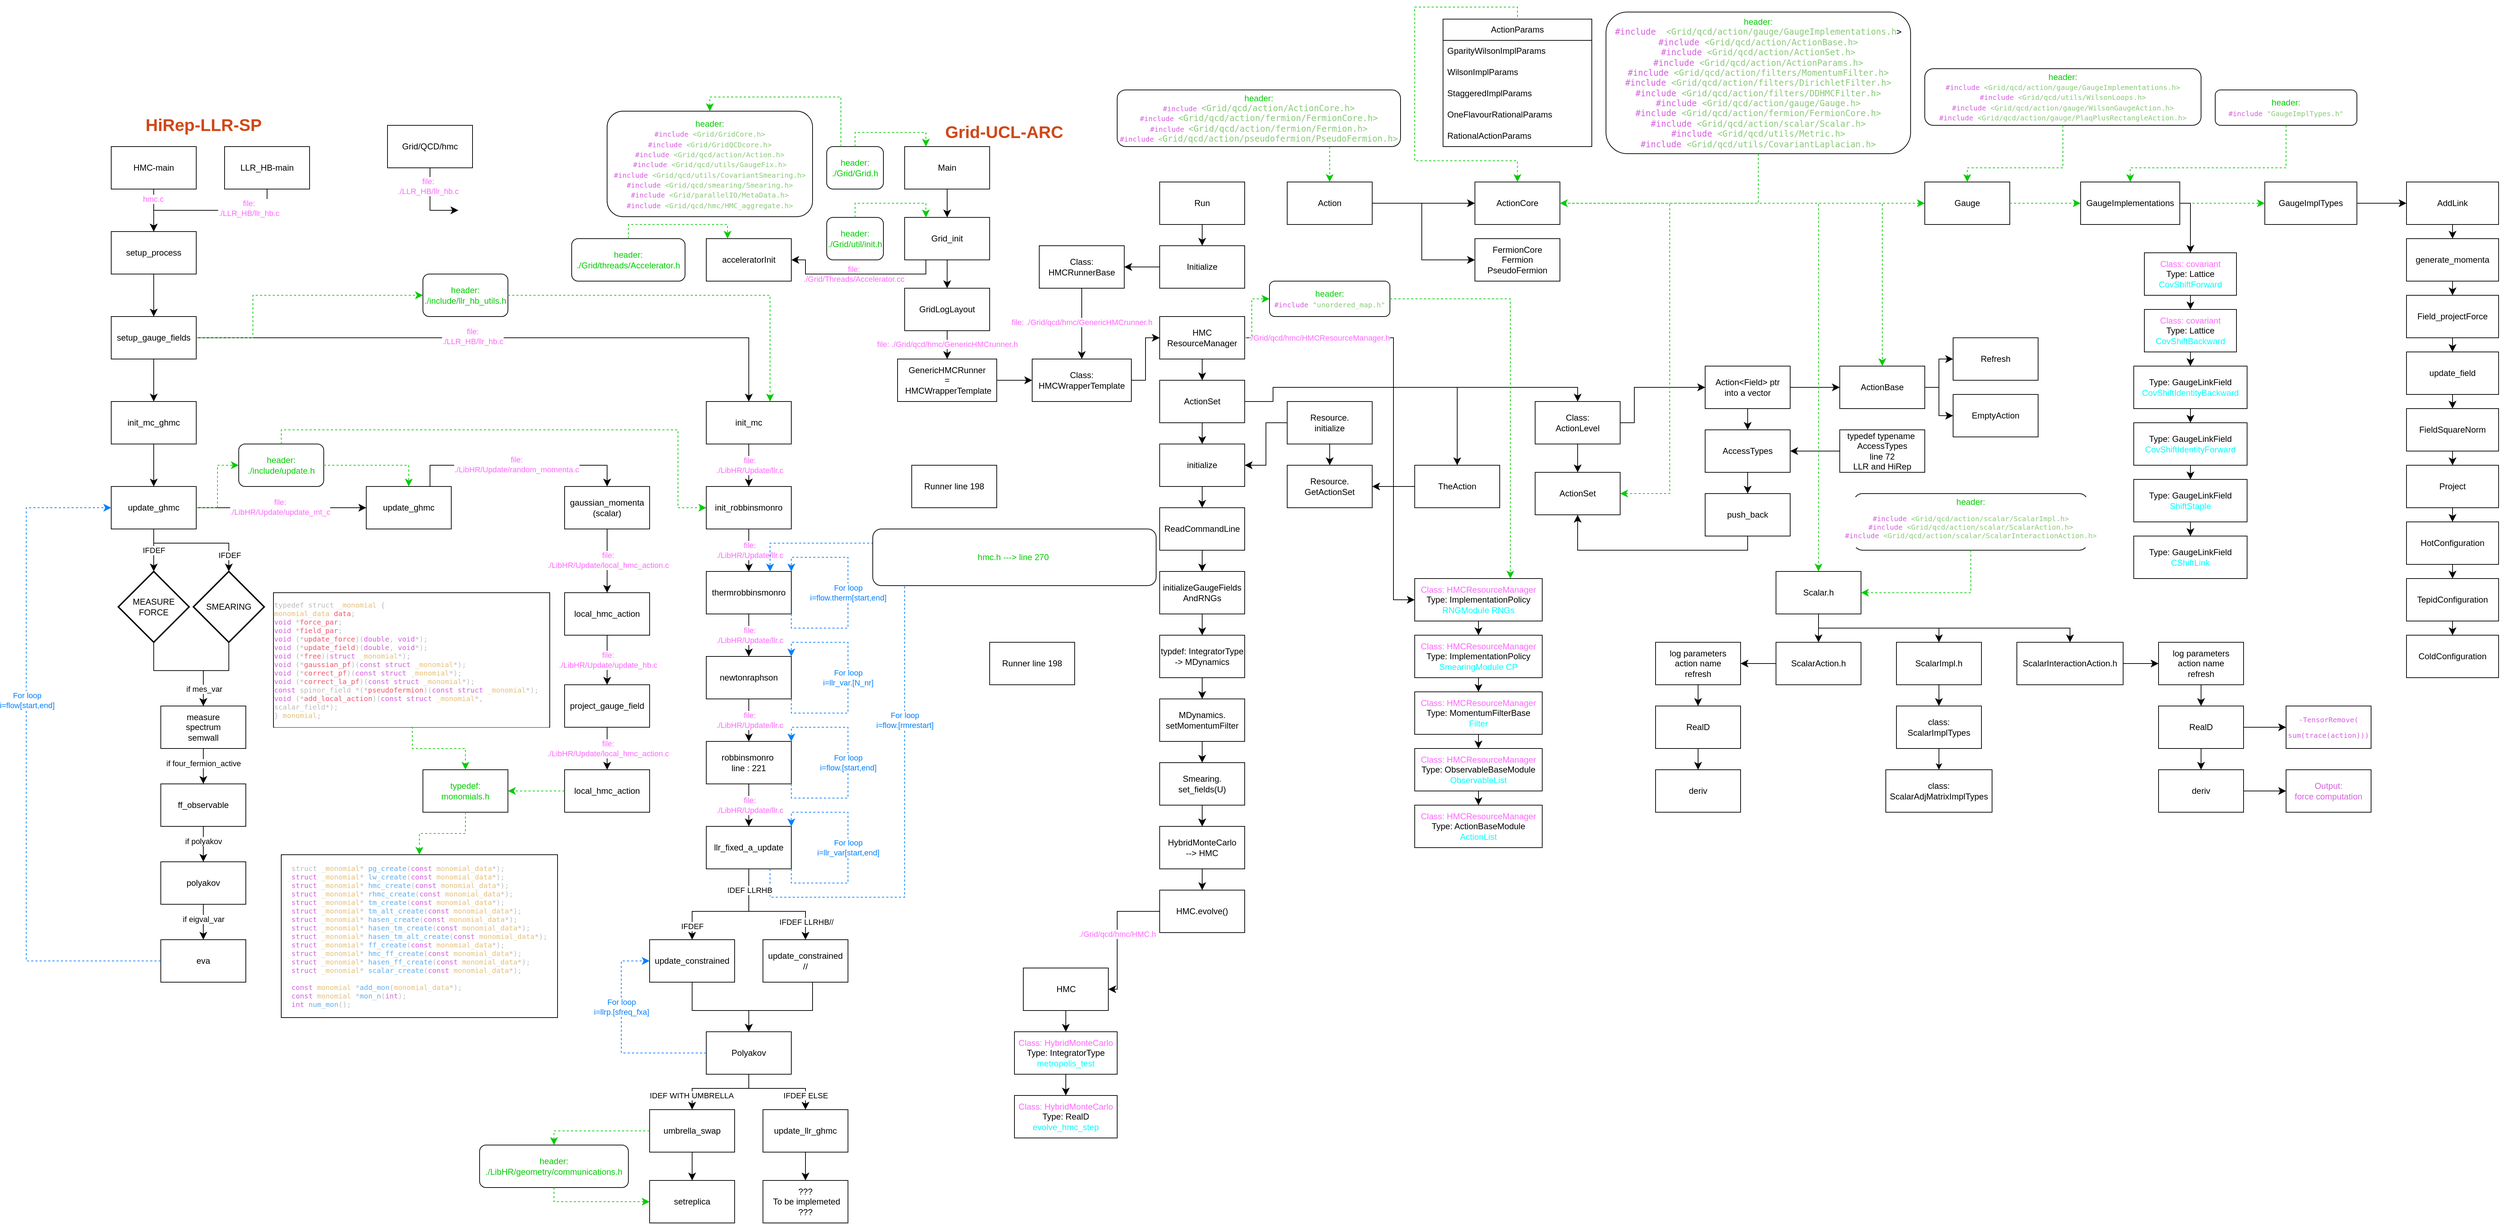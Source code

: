 <mxfile version="26.2.15">
  <diagram id="1A0_N6WVCGxHhhMu5QUB" name="Page-1">
    <mxGraphModel dx="2066" dy="2302" grid="1" gridSize="10" guides="1" tooltips="1" connect="1" arrows="1" fold="1" page="1" pageScale="1" pageWidth="850" pageHeight="1100" math="0" shadow="0">
      <root>
        <mxCell id="0" />
        <mxCell id="1" parent="0" />
        <mxCell id="2" value="HMC-main" style="rounded=0;whiteSpace=wrap;html=1;" parent="1" vertex="1">
          <mxGeometry x="200" y="160" width="120" height="60" as="geometry" />
        </mxCell>
        <mxCell id="3" value="setup_process" style="rounded=0;whiteSpace=wrap;html=1;" parent="1" vertex="1">
          <mxGeometry x="200" y="280" width="120" height="60" as="geometry" />
        </mxCell>
        <mxCell id="4" value="setup_gauge_fields" style="rounded=0;whiteSpace=wrap;html=1;" parent="1" vertex="1">
          <mxGeometry x="200" y="400" width="120" height="60" as="geometry" />
        </mxCell>
        <mxCell id="5" value="" style="edgeStyle=segmentEdgeStyle;endArrow=classic;html=1;curved=0;rounded=0;endSize=8;startSize=8;exitX=0.5;exitY=1;exitDx=0;exitDy=0;entryX=0.5;entryY=0;entryDx=0;entryDy=0;" parent="1" source="2" target="3" edge="1">
          <mxGeometry width="50" height="50" relative="1" as="geometry">
            <mxPoint x="860" y="600" as="sourcePoint" />
            <mxPoint x="910" y="550" as="targetPoint" />
            <Array as="points">
              <mxPoint x="260" y="230" />
              <mxPoint x="260" y="230" />
            </Array>
          </mxGeometry>
        </mxCell>
        <mxCell id="63" value="&lt;font color=&quot;#ff66ff&quot;&gt;hmc.c&lt;/font&gt;" style="edgeLabel;html=1;align=center;verticalAlign=middle;resizable=0;points=[];" parent="5" vertex="1" connectable="0">
          <mxGeometry x="-0.526" y="-1" relative="1" as="geometry">
            <mxPoint as="offset" />
          </mxGeometry>
        </mxCell>
        <mxCell id="6" value="" style="edgeStyle=segmentEdgeStyle;endArrow=classic;html=1;curved=0;rounded=0;endSize=8;startSize=8;exitX=0.5;exitY=1;exitDx=0;exitDy=0;entryX=0.5;entryY=0;entryDx=0;entryDy=0;" parent="1" source="3" target="4" edge="1">
          <mxGeometry width="50" height="50" relative="1" as="geometry">
            <mxPoint x="220" y="230" as="sourcePoint" />
            <mxPoint x="270" y="290" as="targetPoint" />
            <Array as="points">
              <mxPoint x="260" y="390" />
              <mxPoint x="260" y="390" />
            </Array>
          </mxGeometry>
        </mxCell>
        <mxCell id="7" value="init_mc_ghmc" style="rounded=0;whiteSpace=wrap;html=1;" parent="1" vertex="1">
          <mxGeometry x="200" y="520" width="120" height="60" as="geometry" />
        </mxCell>
        <mxCell id="8" value="" style="edgeStyle=segmentEdgeStyle;endArrow=classic;html=1;curved=0;rounded=0;endSize=8;startSize=8;exitX=0.5;exitY=1;exitDx=0;exitDy=0;entryX=0.5;entryY=0;entryDx=0;entryDy=0;" parent="1" source="7" target="9" edge="1">
          <mxGeometry width="50" height="50" relative="1" as="geometry">
            <mxPoint x="259.8" y="590" as="sourcePoint" />
            <mxPoint x="259.8" y="650" as="targetPoint" />
            <Array as="points" />
          </mxGeometry>
        </mxCell>
        <mxCell id="9" value="update_ghmc" style="rounded=0;whiteSpace=wrap;html=1;" parent="1" vertex="1">
          <mxGeometry x="200" y="640" width="120" height="60" as="geometry" />
        </mxCell>
        <mxCell id="10" value="" style="edgeStyle=segmentEdgeStyle;endArrow=classic;html=1;curved=0;rounded=0;endSize=8;startSize=8;exitX=0.5;exitY=1;exitDx=0;exitDy=0;entryX=0.5;entryY=0;entryDx=0;entryDy=0;" parent="1" source="4" target="7" edge="1">
          <mxGeometry width="50" height="50" relative="1" as="geometry">
            <mxPoint x="269.8" y="600" as="sourcePoint" />
            <mxPoint x="269.8" y="660" as="targetPoint" />
            <Array as="points">
              <mxPoint x="260" y="490" />
              <mxPoint x="260" y="490" />
            </Array>
          </mxGeometry>
        </mxCell>
        <mxCell id="11" value="MEASURE&lt;br&gt;FORCE" style="strokeWidth=2;html=1;shape=mxgraph.flowchart.decision;whiteSpace=wrap;" parent="1" vertex="1">
          <mxGeometry x="210" y="760" width="100" height="100" as="geometry" />
        </mxCell>
        <mxCell id="12" value="" style="edgeStyle=segmentEdgeStyle;endArrow=classic;html=1;curved=0;rounded=0;endSize=8;startSize=8;exitX=0.5;exitY=1;exitDx=0;exitDy=0;entryX=0.5;entryY=0;entryDx=0;entryDy=0;entryPerimeter=0;" parent="1" source="9" target="11" edge="1">
          <mxGeometry width="50" height="50" relative="1" as="geometry">
            <mxPoint x="270" y="590" as="sourcePoint" />
            <mxPoint x="270" y="650" as="targetPoint" />
            <Array as="points" />
          </mxGeometry>
        </mxCell>
        <mxCell id="13" value="IFDEF" style="edgeLabel;html=1;align=center;verticalAlign=middle;resizable=0;points=[];" parent="12" vertex="1" connectable="0">
          <mxGeometry x="-0.002" relative="1" as="geometry">
            <mxPoint as="offset" />
          </mxGeometry>
        </mxCell>
        <mxCell id="14" value="SMEARING" style="strokeWidth=2;html=1;shape=mxgraph.flowchart.decision;whiteSpace=wrap;" parent="1" vertex="1">
          <mxGeometry x="316" y="760" width="100" height="100" as="geometry" />
        </mxCell>
        <mxCell id="15" value="" style="edgeStyle=segmentEdgeStyle;endArrow=classic;html=1;curved=0;rounded=0;endSize=8;startSize=8;exitX=0.5;exitY=1;exitDx=0;exitDy=0;entryX=0.5;entryY=0;entryDx=0;entryDy=0;entryPerimeter=0;" parent="1" source="9" target="14" edge="1">
          <mxGeometry width="50" height="50" relative="1" as="geometry">
            <mxPoint x="270" y="710" as="sourcePoint" />
            <mxPoint x="270" y="770" as="targetPoint" />
            <Array as="points">
              <mxPoint x="260" y="720" />
              <mxPoint x="366" y="720" />
            </Array>
          </mxGeometry>
        </mxCell>
        <mxCell id="23" value="IFDEF" style="edgeLabel;html=1;align=center;verticalAlign=middle;resizable=0;points=[];" parent="15" vertex="1" connectable="0">
          <mxGeometry x="0.719" y="1" relative="1" as="geometry">
            <mxPoint as="offset" />
          </mxGeometry>
        </mxCell>
        <mxCell id="17" value="" style="edgeStyle=segmentEdgeStyle;endArrow=classic;html=1;curved=0;rounded=0;endSize=8;startSize=8;exitX=0.5;exitY=1;exitDx=0;exitDy=0;entryX=0.5;entryY=0;entryDx=0;entryDy=0;exitPerimeter=0;" parent="1" source="11" target="21" edge="1">
          <mxGeometry width="50" height="50" relative="1" as="geometry">
            <mxPoint x="260" y="880" as="sourcePoint" />
            <mxPoint x="400" y="940" as="targetPoint" />
            <Array as="points">
              <mxPoint x="260" y="900" />
              <mxPoint x="330" y="900" />
            </Array>
          </mxGeometry>
        </mxCell>
        <mxCell id="19" value="" style="edgeStyle=segmentEdgeStyle;endArrow=classic;html=1;curved=0;rounded=0;endSize=8;startSize=8;exitX=0.5;exitY=1;exitDx=0;exitDy=0;entryX=0.5;entryY=0;entryDx=0;entryDy=0;exitPerimeter=0;" parent="1" source="14" target="21" edge="1">
          <mxGeometry width="50" height="50" relative="1" as="geometry">
            <mxPoint x="270" y="870" as="sourcePoint" />
            <mxPoint x="410" y="950" as="targetPoint" />
            <Array as="points">
              <mxPoint x="366" y="900" />
              <mxPoint x="330" y="900" />
            </Array>
          </mxGeometry>
        </mxCell>
        <mxCell id="22" value="if mes_var" style="edgeLabel;html=1;align=center;verticalAlign=middle;resizable=0;points=[];" parent="19" vertex="1" connectable="0">
          <mxGeometry x="0.614" y="1" relative="1" as="geometry">
            <mxPoint as="offset" />
          </mxGeometry>
        </mxCell>
        <mxCell id="21" value="measure&lt;br&gt;spectrum&lt;br&gt;semwall" style="rounded=0;whiteSpace=wrap;html=1;" parent="1" vertex="1">
          <mxGeometry x="270" y="950" width="120" height="60" as="geometry" />
        </mxCell>
        <mxCell id="24" value="ff_observable" style="rounded=0;whiteSpace=wrap;html=1;" parent="1" vertex="1">
          <mxGeometry x="270" y="1060" width="120" height="60" as="geometry" />
        </mxCell>
        <mxCell id="25" value="" style="edgeStyle=segmentEdgeStyle;endArrow=classic;html=1;curved=0;rounded=0;endSize=8;startSize=8;exitX=0.5;exitY=1;exitDx=0;exitDy=0;entryX=0.5;entryY=0;entryDx=0;entryDy=0;" parent="1" source="21" target="24" edge="1">
          <mxGeometry width="50" height="50" relative="1" as="geometry">
            <mxPoint x="530" y="940" as="sourcePoint" />
            <mxPoint x="460" y="1030" as="targetPoint" />
            <Array as="points">
              <mxPoint x="330" y="1030" />
              <mxPoint x="330" y="1030" />
            </Array>
          </mxGeometry>
        </mxCell>
        <mxCell id="26" value="if four_fermion_active" style="edgeLabel;html=1;align=center;verticalAlign=middle;resizable=0;points=[];" parent="25" vertex="1" connectable="0">
          <mxGeometry x="0.614" y="1" relative="1" as="geometry">
            <mxPoint x="-1" y="-20" as="offset" />
          </mxGeometry>
        </mxCell>
        <mxCell id="27" value="polyakov" style="rounded=0;whiteSpace=wrap;html=1;" parent="1" vertex="1">
          <mxGeometry x="270" y="1170" width="120" height="60" as="geometry" />
        </mxCell>
        <mxCell id="28" value="" style="edgeStyle=segmentEdgeStyle;endArrow=classic;html=1;curved=0;rounded=0;endSize=8;startSize=8;exitX=0.5;exitY=1;exitDx=0;exitDy=0;entryX=0.5;entryY=0;entryDx=0;entryDy=0;" parent="1" source="24" target="27" edge="1">
          <mxGeometry width="50" height="50" relative="1" as="geometry">
            <mxPoint x="329.83" y="1130" as="sourcePoint" />
            <mxPoint x="329.83" y="1180" as="targetPoint" />
            <Array as="points" />
          </mxGeometry>
        </mxCell>
        <mxCell id="29" value="if polyakov" style="edgeLabel;html=1;align=center;verticalAlign=middle;resizable=0;points=[];" parent="28" vertex="1" connectable="0">
          <mxGeometry x="0.614" y="1" relative="1" as="geometry">
            <mxPoint x="-1" y="-20" as="offset" />
          </mxGeometry>
        </mxCell>
        <mxCell id="30" value="eva" style="rounded=0;whiteSpace=wrap;html=1;" parent="1" vertex="1">
          <mxGeometry x="270" y="1280" width="120" height="60" as="geometry" />
        </mxCell>
        <mxCell id="31" value="" style="edgeStyle=segmentEdgeStyle;endArrow=classic;html=1;curved=0;rounded=0;endSize=8;startSize=8;exitX=0.5;exitY=1;exitDx=0;exitDy=0;entryX=0.5;entryY=0;entryDx=0;entryDy=0;" parent="1" source="27" target="30" edge="1">
          <mxGeometry width="50" height="50" relative="1" as="geometry">
            <mxPoint x="329.83" y="1240" as="sourcePoint" />
            <mxPoint x="330" y="1280" as="targetPoint" />
            <Array as="points" />
          </mxGeometry>
        </mxCell>
        <mxCell id="32" value="if eigval_var" style="edgeLabel;html=1;align=center;verticalAlign=middle;resizable=0;points=[];" parent="31" vertex="1" connectable="0">
          <mxGeometry x="0.614" y="1" relative="1" as="geometry">
            <mxPoint x="-1" y="-20" as="offset" />
          </mxGeometry>
        </mxCell>
        <mxCell id="33" value="" style="edgeStyle=segmentEdgeStyle;endArrow=classic;html=1;curved=0;rounded=0;endSize=8;startSize=8;exitX=0;exitY=0.5;exitDx=0;exitDy=0;entryX=0;entryY=0.5;entryDx=0;entryDy=0;dashed=1;strokeColor=#007FFF;" parent="1" source="30" target="9" edge="1">
          <mxGeometry width="50" height="50" relative="1" as="geometry">
            <mxPoint x="50" y="980" as="sourcePoint" />
            <mxPoint x="190" y="1040" as="targetPoint" />
            <Array as="points">
              <mxPoint x="80" y="1310" />
              <mxPoint x="80" y="670" />
            </Array>
          </mxGeometry>
        </mxCell>
        <mxCell id="35" value="&lt;font color=&quot;#007fff&quot;&gt;For loop&lt;br&gt;i=flow[start,end]&lt;/font&gt;" style="edgeLabel;html=1;align=center;verticalAlign=middle;resizable=0;points=[];" parent="33" vertex="1" connectable="0">
          <mxGeometry x="0.175" y="-1" relative="1" as="geometry">
            <mxPoint as="offset" />
          </mxGeometry>
        </mxCell>
        <mxCell id="36" value="update_ghmc" style="rounded=0;whiteSpace=wrap;html=1;" parent="1" vertex="1">
          <mxGeometry x="560" y="640" width="120" height="60" as="geometry" />
        </mxCell>
        <mxCell id="37" value="" style="edgeStyle=segmentEdgeStyle;endArrow=classic;html=1;curved=0;rounded=0;endSize=8;startSize=8;exitX=1;exitY=0.5;exitDx=0;exitDy=0;entryX=0;entryY=0.5;entryDx=0;entryDy=0;" parent="1" source="9" target="36" edge="1">
          <mxGeometry width="50" height="50" relative="1" as="geometry">
            <mxPoint x="270" y="590" as="sourcePoint" />
            <mxPoint x="450" y="680" as="targetPoint" />
            <Array as="points" />
          </mxGeometry>
        </mxCell>
        <mxCell id="38" value="&lt;font color=&quot;#ff66ff&quot;&gt;file:&lt;br&gt;./LibHR/Update/update_mt_c&lt;/font&gt;" style="edgeLabel;html=1;align=center;verticalAlign=middle;resizable=0;points=[];" parent="37" vertex="1" connectable="0">
          <mxGeometry x="-0.02" y="1" relative="1" as="geometry">
            <mxPoint as="offset" />
          </mxGeometry>
        </mxCell>
        <mxCell id="39" value="&lt;font color=&quot;#00cc00&quot;&gt;header:&lt;br&gt;./include/update.h&lt;/font&gt;" style="rounded=1;whiteSpace=wrap;html=1;" parent="1" vertex="1">
          <mxGeometry x="380" y="580" width="120" height="60" as="geometry" />
        </mxCell>
        <mxCell id="40" value="" style="edgeStyle=segmentEdgeStyle;endArrow=classic;html=1;curved=0;rounded=0;endSize=8;startSize=8;exitX=1;exitY=0.5;exitDx=0;exitDy=0;entryX=0.5;entryY=0;entryDx=0;entryDy=0;strokeColor=#00CC00;dashed=1;" parent="1" source="39" target="36" edge="1">
          <mxGeometry width="50" height="50" relative="1" as="geometry">
            <mxPoint x="270" y="590" as="sourcePoint" />
            <mxPoint x="270" y="650" as="targetPoint" />
            <Array as="points">
              <mxPoint x="620" y="610" />
            </Array>
          </mxGeometry>
        </mxCell>
        <mxCell id="41" value="" style="edgeStyle=segmentEdgeStyle;endArrow=classic;html=1;curved=0;rounded=0;endSize=8;startSize=8;exitX=1;exitY=0.5;exitDx=0;exitDy=0;entryX=0;entryY=0.5;entryDx=0;entryDy=0;strokeColor=#00CC00;dashed=1;" parent="1" source="9" target="39" edge="1">
          <mxGeometry width="50" height="50" relative="1" as="geometry">
            <mxPoint x="450" y="600" as="sourcePoint" />
            <mxPoint x="630" y="650" as="targetPoint" />
            <Array as="points">
              <mxPoint x="350" y="670" />
              <mxPoint x="350" y="610" />
            </Array>
          </mxGeometry>
        </mxCell>
        <mxCell id="42" value="gaussian_momenta&lt;br&gt;(scalar)" style="rounded=0;whiteSpace=wrap;html=1;" parent="1" vertex="1">
          <mxGeometry x="840" y="640" width="120" height="60" as="geometry" />
        </mxCell>
        <mxCell id="43" value="local_hmc_action" style="rounded=0;whiteSpace=wrap;html=1;" parent="1" vertex="1">
          <mxGeometry x="840" y="790" width="120" height="60" as="geometry" />
        </mxCell>
        <mxCell id="44" value="" style="edgeStyle=segmentEdgeStyle;endArrow=classic;html=1;curved=0;rounded=0;endSize=8;startSize=8;exitX=0.75;exitY=0;exitDx=0;exitDy=0;entryX=0.5;entryY=0;entryDx=0;entryDy=0;" parent="1" source="36" target="42" edge="1">
          <mxGeometry width="50" height="50" relative="1" as="geometry">
            <mxPoint x="520" y="910" as="sourcePoint" />
            <mxPoint x="760" y="910" as="targetPoint" />
            <Array as="points">
              <mxPoint x="650" y="610" />
              <mxPoint x="900" y="610" />
            </Array>
          </mxGeometry>
        </mxCell>
        <mxCell id="45" value="&lt;font color=&quot;#ff66ff&quot;&gt;file:&lt;br&gt;./LibHR/Update/random_momenta.c&lt;/font&gt;" style="edgeLabel;html=1;align=center;verticalAlign=middle;resizable=0;points=[];" parent="44" vertex="1" connectable="0">
          <mxGeometry x="-0.02" y="1" relative="1" as="geometry">
            <mxPoint as="offset" />
          </mxGeometry>
        </mxCell>
        <mxCell id="47" value="" style="edgeStyle=segmentEdgeStyle;endArrow=classic;html=1;curved=0;rounded=0;endSize=8;startSize=8;exitX=0.5;exitY=1;exitDx=0;exitDy=0;entryX=0.5;entryY=0;entryDx=0;entryDy=0;" parent="1" source="42" target="43" edge="1">
          <mxGeometry width="50" height="50" relative="1" as="geometry">
            <mxPoint x="720" y="770" as="sourcePoint" />
            <mxPoint x="970" y="770" as="targetPoint" />
            <Array as="points">
              <mxPoint x="900" y="710" />
              <mxPoint x="900" y="710" />
            </Array>
          </mxGeometry>
        </mxCell>
        <mxCell id="48" value="&lt;font color=&quot;#ff66ff&quot;&gt;file:&lt;br&gt;./LibHR/Update/local_hmc_action.c&lt;/font&gt;" style="edgeLabel;html=1;align=center;verticalAlign=middle;resizable=0;points=[];" parent="47" vertex="1" connectable="0">
          <mxGeometry x="-0.02" y="1" relative="1" as="geometry">
            <mxPoint as="offset" />
          </mxGeometry>
        </mxCell>
        <mxCell id="49" value="project_gauge_field" style="rounded=0;whiteSpace=wrap;html=1;" parent="1" vertex="1">
          <mxGeometry x="840" y="920" width="120" height="60" as="geometry" />
        </mxCell>
        <mxCell id="50" value="local_hmc_action" style="rounded=0;whiteSpace=wrap;html=1;" parent="1" vertex="1">
          <mxGeometry x="840" y="1040" width="120" height="60" as="geometry" />
        </mxCell>
        <mxCell id="51" value="" style="edgeStyle=segmentEdgeStyle;endArrow=classic;html=1;curved=0;rounded=0;endSize=8;startSize=8;exitX=0.5;exitY=1;exitDx=0;exitDy=0;entryX=0.5;entryY=0;entryDx=0;entryDy=0;" parent="1" source="43" target="49" edge="1">
          <mxGeometry width="50" height="50" relative="1" as="geometry">
            <mxPoint x="790" y="850" as="sourcePoint" />
            <mxPoint x="790" y="940" as="targetPoint" />
            <Array as="points">
              <mxPoint x="900" y="880" />
              <mxPoint x="900" y="880" />
            </Array>
          </mxGeometry>
        </mxCell>
        <mxCell id="52" value="&lt;font color=&quot;#ff66ff&quot;&gt;file:&lt;br&gt;./LibHR/Update/update_hb.c&lt;/font&gt;" style="edgeLabel;html=1;align=center;verticalAlign=middle;resizable=0;points=[];" parent="51" vertex="1" connectable="0">
          <mxGeometry x="-0.02" y="1" relative="1" as="geometry">
            <mxPoint as="offset" />
          </mxGeometry>
        </mxCell>
        <mxCell id="53" value="" style="edgeStyle=segmentEdgeStyle;endArrow=classic;html=1;curved=0;rounded=0;endSize=8;startSize=8;exitX=0.5;exitY=1;exitDx=0;exitDy=0;entryX=0.5;entryY=0;entryDx=0;entryDy=0;" parent="1" source="49" target="50" edge="1">
          <mxGeometry width="50" height="50" relative="1" as="geometry">
            <mxPoint x="1000" y="990" as="sourcePoint" />
            <mxPoint x="1000" y="1080" as="targetPoint" />
            <Array as="points">
              <mxPoint x="900" y="1010" />
              <mxPoint x="900" y="1010" />
            </Array>
          </mxGeometry>
        </mxCell>
        <mxCell id="54" value="&lt;font color=&quot;#ff66ff&quot;&gt;file:&lt;br&gt;./LibHR/Update/local_hmc_action.c&lt;/font&gt;" style="edgeLabel;html=1;align=center;verticalAlign=middle;resizable=0;points=[];" parent="53" vertex="1" connectable="0">
          <mxGeometry x="-0.02" y="1" relative="1" as="geometry">
            <mxPoint as="offset" />
          </mxGeometry>
        </mxCell>
        <mxCell id="55" value="init_mc" style="rounded=0;whiteSpace=wrap;html=1;" parent="1" vertex="1">
          <mxGeometry x="1040" y="520" width="120" height="60" as="geometry" />
        </mxCell>
        <mxCell id="56" value="LLR_HB-main" style="rounded=0;whiteSpace=wrap;html=1;" parent="1" vertex="1">
          <mxGeometry x="360" y="160" width="120" height="60" as="geometry" />
        </mxCell>
        <mxCell id="59" value="" style="edgeStyle=segmentEdgeStyle;endArrow=classic;html=1;curved=0;rounded=0;endSize=8;startSize=8;exitX=0.5;exitY=1;exitDx=0;exitDy=0;entryX=0.5;entryY=0;entryDx=0;entryDy=0;" parent="1" source="56" target="3" edge="1">
          <mxGeometry width="50" height="50" relative="1" as="geometry">
            <mxPoint x="1700" y="600" as="sourcePoint" />
            <mxPoint x="1750" y="550" as="targetPoint" />
            <Array as="points">
              <mxPoint x="420" y="250" />
              <mxPoint x="260" y="250" />
            </Array>
          </mxGeometry>
        </mxCell>
        <mxCell id="62" value="&lt;font color=&quot;#ff66ff&quot;&gt;file:&lt;br style=&quot;border-color: var(--border-color);&quot;&gt;./LLR_HB/llr_hb.c&lt;/font&gt;" style="edgeLabel;html=1;align=center;verticalAlign=middle;resizable=0;points=[];" parent="59" vertex="1" connectable="0">
          <mxGeometry x="-0.491" y="-3" relative="1" as="geometry">
            <mxPoint as="offset" />
          </mxGeometry>
        </mxCell>
        <mxCell id="61" value="" style="edgeStyle=segmentEdgeStyle;endArrow=classic;html=1;curved=0;rounded=0;endSize=8;startSize=8;exitX=1;exitY=0.5;exitDx=0;exitDy=0;entryX=0.5;entryY=0;entryDx=0;entryDy=0;" parent="1" source="4" target="55" edge="1">
          <mxGeometry width="50" height="50" relative="1" as="geometry">
            <mxPoint x="1100" y="460" as="sourcePoint" />
            <mxPoint x="270" y="530" as="targetPoint" />
            <Array as="points">
              <mxPoint x="1100" y="430" />
            </Array>
          </mxGeometry>
        </mxCell>
        <mxCell id="64" value="&lt;font color=&quot;#ff66ff&quot;&gt;file:&lt;br style=&quot;border-color: var(--border-color);&quot;&gt;./LLR_HB/llr_hb.c&lt;/font&gt;" style="edgeLabel;html=1;align=center;verticalAlign=middle;resizable=0;points=[];" parent="61" vertex="1" connectable="0">
          <mxGeometry x="-0.104" y="2" relative="1" as="geometry">
            <mxPoint as="offset" />
          </mxGeometry>
        </mxCell>
        <mxCell id="65" value="init_robbinsmonro" style="rounded=0;whiteSpace=wrap;html=1;" parent="1" vertex="1">
          <mxGeometry x="1040" y="640" width="120" height="60" as="geometry" />
        </mxCell>
        <mxCell id="66" value="" style="edgeStyle=segmentEdgeStyle;endArrow=classic;html=1;curved=0;rounded=0;endSize=8;startSize=8;exitX=0.5;exitY=1;exitDx=0;exitDy=0;entryX=0.5;entryY=0;entryDx=0;entryDy=0;" parent="1" source="55" target="65" edge="1">
          <mxGeometry width="50" height="50" relative="1" as="geometry">
            <mxPoint x="660" y="650" as="sourcePoint" />
            <mxPoint x="910" y="650" as="targetPoint" />
            <Array as="points">
              <mxPoint x="1100" y="630" />
              <mxPoint x="1100" y="630" />
            </Array>
          </mxGeometry>
        </mxCell>
        <mxCell id="67" value="&lt;font color=&quot;#ff66ff&quot;&gt;file:&lt;br&gt;./LibHR/Update/llr.c&lt;/font&gt;" style="edgeLabel;html=1;align=center;verticalAlign=middle;resizable=0;points=[];" parent="66" vertex="1" connectable="0">
          <mxGeometry x="-0.02" y="1" relative="1" as="geometry">
            <mxPoint as="offset" />
          </mxGeometry>
        </mxCell>
        <mxCell id="70" value="&lt;font color=&quot;#00cc00&quot;&gt;header:&lt;br&gt;./include/llr_hb_utils.h&lt;/font&gt;" style="rounded=1;whiteSpace=wrap;html=1;" parent="1" vertex="1">
          <mxGeometry x="640" y="340" width="120" height="60" as="geometry" />
        </mxCell>
        <mxCell id="71" value="" style="edgeStyle=segmentEdgeStyle;endArrow=classic;html=1;curved=0;rounded=0;endSize=8;startSize=8;exitX=1;exitY=0.5;exitDx=0;exitDy=0;entryX=0.75;entryY=0;entryDx=0;entryDy=0;fillColor=#60a917;strokeColor=#00CC00;dashed=1;" parent="1" source="70" target="55" edge="1">
          <mxGeometry width="50" height="50" relative="1" as="geometry">
            <mxPoint x="410" y="470" as="sourcePoint" />
            <mxPoint x="760" y="520" as="targetPoint" />
            <Array as="points">
              <mxPoint x="1130" y="370" />
            </Array>
          </mxGeometry>
        </mxCell>
        <mxCell id="72" value="" style="edgeStyle=segmentEdgeStyle;endArrow=classic;html=1;curved=0;rounded=0;endSize=8;startSize=8;exitX=1;exitY=0.5;exitDx=0;exitDy=0;entryX=0;entryY=0.5;entryDx=0;entryDy=0;strokeColor=#00CC00;dashed=1;" parent="1" source="4" target="70" edge="1">
          <mxGeometry width="50" height="50" relative="1" as="geometry">
            <mxPoint x="460" y="550" as="sourcePoint" />
            <mxPoint x="770" y="530" as="targetPoint" />
            <Array as="points">
              <mxPoint x="400" y="430" />
              <mxPoint x="400" y="370" />
            </Array>
          </mxGeometry>
        </mxCell>
        <mxCell id="73" value="thermrobbinsmonro" style="rounded=0;whiteSpace=wrap;html=1;" parent="1" vertex="1">
          <mxGeometry x="1040" y="760" width="120" height="60" as="geometry" />
        </mxCell>
        <mxCell id="74" value="" style="edgeStyle=segmentEdgeStyle;endArrow=classic;html=1;curved=0;rounded=0;endSize=8;startSize=8;exitX=0.5;exitY=0;exitDx=0;exitDy=0;entryX=0;entryY=0.5;entryDx=0;entryDy=0;strokeColor=#00CC00;dashed=1;" parent="1" source="39" target="65" edge="1">
          <mxGeometry width="50" height="50" relative="1" as="geometry">
            <mxPoint x="510" y="620" as="sourcePoint" />
            <mxPoint x="630" y="650" as="targetPoint" />
            <Array as="points">
              <mxPoint x="440" y="560" />
              <mxPoint x="1000" y="560" />
              <mxPoint x="1000" y="670" />
            </Array>
          </mxGeometry>
        </mxCell>
        <mxCell id="75" value="" style="edgeStyle=segmentEdgeStyle;endArrow=classic;html=1;curved=0;rounded=0;endSize=8;startSize=8;exitX=0.5;exitY=1;exitDx=0;exitDy=0;entryX=0.5;entryY=0;entryDx=0;entryDy=0;" parent="1" source="65" target="73" edge="1">
          <mxGeometry width="50" height="50" relative="1" as="geometry">
            <mxPoint x="1110" y="590" as="sourcePoint" />
            <mxPoint x="1110" y="650" as="targetPoint" />
            <Array as="points">
              <mxPoint x="1100" y="730" />
              <mxPoint x="1100" y="730" />
            </Array>
          </mxGeometry>
        </mxCell>
        <mxCell id="76" value="&lt;font color=&quot;#ff66ff&quot;&gt;file:&lt;br&gt;./LibHR/Update/llr.c&lt;/font&gt;" style="edgeLabel;html=1;align=center;verticalAlign=middle;resizable=0;points=[];" parent="75" vertex="1" connectable="0">
          <mxGeometry x="-0.02" y="1" relative="1" as="geometry">
            <mxPoint as="offset" />
          </mxGeometry>
        </mxCell>
        <mxCell id="77" value="" style="edgeStyle=segmentEdgeStyle;endArrow=classic;html=1;curved=0;rounded=0;endSize=8;startSize=8;entryX=1;entryY=0;entryDx=0;entryDy=0;exitX=1;exitY=1;exitDx=0;exitDy=0;dashed=1;strokeColor=#007FFF;" parent="1" source="73" target="73" edge="1">
          <mxGeometry width="50" height="50" relative="1" as="geometry">
            <mxPoint x="1160" y="980" as="sourcePoint" />
            <mxPoint x="1429.97" y="639.97" as="targetPoint" />
            <Array as="points">
              <mxPoint x="1160" y="840" />
              <mxPoint x="1240" y="840" />
              <mxPoint x="1240" y="740" />
              <mxPoint x="1160" y="740" />
            </Array>
          </mxGeometry>
        </mxCell>
        <mxCell id="79" value="&lt;font color=&quot;#007fff&quot;&gt;For loop&lt;br style=&quot;border-color: var(--border-color);&quot;&gt;i=flow.therm[start,end]&lt;/font&gt;" style="edgeLabel;html=1;align=center;verticalAlign=middle;resizable=0;points=[];" parent="77" vertex="1" connectable="0">
          <mxGeometry x="0.0" relative="1" as="geometry">
            <mxPoint as="offset" />
          </mxGeometry>
        </mxCell>
        <mxCell id="80" value="newtonraphson" style="rounded=0;whiteSpace=wrap;html=1;" parent="1" vertex="1">
          <mxGeometry x="1040" y="880" width="120" height="60" as="geometry" />
        </mxCell>
        <mxCell id="81" value="" style="edgeStyle=segmentEdgeStyle;endArrow=classic;html=1;curved=0;rounded=0;endSize=8;startSize=8;exitX=0.5;exitY=1;exitDx=0;exitDy=0;entryX=0.5;entryY=0;entryDx=0;entryDy=0;" parent="1" source="73" target="80" edge="1">
          <mxGeometry width="50" height="50" relative="1" as="geometry">
            <mxPoint x="1260" y="930" as="sourcePoint" />
            <mxPoint x="1260" y="990" as="targetPoint" />
            <Array as="points">
              <mxPoint x="1100" y="850" />
              <mxPoint x="1100" y="850" />
            </Array>
          </mxGeometry>
        </mxCell>
        <mxCell id="82" value="&lt;font color=&quot;#ff66ff&quot;&gt;file:&lt;br&gt;./LibHR/Update/llr.c&lt;/font&gt;" style="edgeLabel;html=1;align=center;verticalAlign=middle;resizable=0;points=[];" parent="81" vertex="1" connectable="0">
          <mxGeometry x="-0.02" y="1" relative="1" as="geometry">
            <mxPoint as="offset" />
          </mxGeometry>
        </mxCell>
        <mxCell id="83" value="" style="edgeStyle=segmentEdgeStyle;endArrow=classic;html=1;curved=0;rounded=0;endSize=8;startSize=8;entryX=1;entryY=0;entryDx=0;entryDy=0;exitX=1;exitY=1;exitDx=0;exitDy=0;dashed=1;strokeColor=#007FFF;" parent="1" source="80" target="80" edge="1">
          <mxGeometry width="50" height="50" relative="1" as="geometry">
            <mxPoint x="1170" y="940" as="sourcePoint" />
            <mxPoint x="1170" y="880" as="targetPoint" />
            <Array as="points">
              <mxPoint x="1160" y="960" />
              <mxPoint x="1240" y="960" />
              <mxPoint x="1240" y="860" />
              <mxPoint x="1160" y="860" />
            </Array>
          </mxGeometry>
        </mxCell>
        <mxCell id="84" value="&lt;font color=&quot;#007fff&quot;&gt;For loop&lt;br style=&quot;border-color: var(--border-color);&quot;&gt;i=llr_var.[N_nr]&lt;/font&gt;" style="edgeLabel;html=1;align=center;verticalAlign=middle;resizable=0;points=[];" parent="83" vertex="1" connectable="0">
          <mxGeometry x="0.0" relative="1" as="geometry">
            <mxPoint as="offset" />
          </mxGeometry>
        </mxCell>
        <mxCell id="86" value="robbinsmonro&amp;nbsp;&lt;div&gt;line : 221&lt;/div&gt;" style="rounded=0;whiteSpace=wrap;html=1;" parent="1" vertex="1">
          <mxGeometry x="1040" y="1000" width="120" height="60" as="geometry" />
        </mxCell>
        <mxCell id="87" value="" style="edgeStyle=segmentEdgeStyle;endArrow=classic;html=1;curved=0;rounded=0;endSize=8;startSize=8;exitX=0.5;exitY=1;exitDx=0;exitDy=0;entryX=0.5;entryY=0;entryDx=0;entryDy=0;" parent="1" source="80" target="86" edge="1">
          <mxGeometry width="50" height="50" relative="1" as="geometry">
            <mxPoint x="1100" y="950" as="sourcePoint" />
            <mxPoint x="1260" y="1120" as="targetPoint" />
            <Array as="points" />
          </mxGeometry>
        </mxCell>
        <mxCell id="88" value="&lt;font color=&quot;#ff66ff&quot;&gt;file:&lt;br&gt;./LibHR/Update/llr.c&lt;/font&gt;" style="edgeLabel;html=1;align=center;verticalAlign=middle;resizable=0;points=[];" parent="87" vertex="1" connectable="0">
          <mxGeometry x="-0.02" y="1" relative="1" as="geometry">
            <mxPoint as="offset" />
          </mxGeometry>
        </mxCell>
        <mxCell id="89" value="" style="edgeStyle=segmentEdgeStyle;endArrow=classic;html=1;curved=0;rounded=0;endSize=8;startSize=8;entryX=1;entryY=0;entryDx=0;entryDy=0;exitX=1;exitY=1;exitDx=0;exitDy=0;dashed=1;strokeColor=#007FFF;" parent="1" source="86" target="86" edge="1">
          <mxGeometry width="50" height="50" relative="1" as="geometry">
            <mxPoint x="1170" y="1070" as="sourcePoint" />
            <mxPoint x="1170" y="1010" as="targetPoint" />
            <Array as="points">
              <mxPoint x="1160" y="1080" />
              <mxPoint x="1240" y="1080" />
              <mxPoint x="1240" y="980" />
              <mxPoint x="1160" y="980" />
            </Array>
          </mxGeometry>
        </mxCell>
        <mxCell id="90" value="&lt;font color=&quot;#007fff&quot;&gt;For loop&lt;br style=&quot;border-color: var(--border-color);&quot;&gt;i=flow.[start,end]&lt;/font&gt;" style="edgeLabel;html=1;align=center;verticalAlign=middle;resizable=0;points=[];" parent="89" vertex="1" connectable="0">
          <mxGeometry x="0.0" relative="1" as="geometry">
            <mxPoint as="offset" />
          </mxGeometry>
        </mxCell>
        <mxCell id="91" value="llr_fixed_a_update" style="rounded=0;whiteSpace=wrap;html=1;" parent="1" vertex="1">
          <mxGeometry x="1040" y="1120" width="120" height="60" as="geometry" />
        </mxCell>
        <mxCell id="92" value="" style="edgeStyle=segmentEdgeStyle;endArrow=classic;html=1;curved=0;rounded=0;endSize=8;startSize=8;exitX=0.5;exitY=1;exitDx=0;exitDy=0;entryX=0.5;entryY=0;entryDx=0;entryDy=0;" parent="1" source="86" target="91" edge="1">
          <mxGeometry width="50" height="50" relative="1" as="geometry">
            <mxPoint x="1100" y="1060" as="sourcePoint" />
            <mxPoint x="1260" y="1230" as="targetPoint" />
            <Array as="points" />
          </mxGeometry>
        </mxCell>
        <mxCell id="93" value="&lt;font color=&quot;#ff66ff&quot;&gt;file:&lt;br&gt;./LibHR/Update/llr.c&lt;/font&gt;" style="edgeLabel;html=1;align=center;verticalAlign=middle;resizable=0;points=[];" parent="92" vertex="1" connectable="0">
          <mxGeometry x="-0.02" y="1" relative="1" as="geometry">
            <mxPoint as="offset" />
          </mxGeometry>
        </mxCell>
        <mxCell id="94" value="" style="edgeStyle=segmentEdgeStyle;endArrow=classic;html=1;curved=0;rounded=0;endSize=8;startSize=8;entryX=1;entryY=0;entryDx=0;entryDy=0;exitX=1;exitY=1;exitDx=0;exitDy=0;dashed=1;strokeColor=#007FFF;" parent="1" source="91" target="91" edge="1">
          <mxGeometry width="50" height="50" relative="1" as="geometry">
            <mxPoint x="1170" y="1180" as="sourcePoint" />
            <mxPoint x="1170" y="1120" as="targetPoint" />
            <Array as="points">
              <mxPoint x="1160" y="1200" />
              <mxPoint x="1240" y="1200" />
              <mxPoint x="1240" y="1100" />
              <mxPoint x="1160" y="1100" />
            </Array>
          </mxGeometry>
        </mxCell>
        <mxCell id="95" value="&lt;font color=&quot;#007fff&quot;&gt;For loop&lt;br style=&quot;border-color: var(--border-color);&quot;&gt;i=llr_var[start,end]&lt;/font&gt;" style="edgeLabel;html=1;align=center;verticalAlign=middle;resizable=0;points=[];" parent="94" vertex="1" connectable="0">
          <mxGeometry x="0.0" relative="1" as="geometry">
            <mxPoint as="offset" />
          </mxGeometry>
        </mxCell>
        <mxCell id="96" value="" style="edgeStyle=segmentEdgeStyle;endArrow=classic;html=1;curved=0;rounded=0;endSize=8;startSize=8;entryX=0.75;entryY=0;entryDx=0;entryDy=0;exitX=0.75;exitY=1;exitDx=0;exitDy=0;dashed=1;strokeColor=#007FFF;" parent="1" source="91" target="73" edge="1">
          <mxGeometry width="50" height="50" relative="1" as="geometry">
            <mxPoint x="1390" y="1169.97" as="sourcePoint" />
            <mxPoint x="1390" y="1109.97" as="targetPoint" />
            <Array as="points">
              <mxPoint x="1130" y="1220" />
              <mxPoint x="1320" y="1220" />
              <mxPoint x="1320" y="720" />
              <mxPoint x="1130" y="720" />
            </Array>
          </mxGeometry>
        </mxCell>
        <mxCell id="97" value="&lt;font color=&quot;#007fff&quot;&gt;For loop&lt;br style=&quot;border-color: var(--border-color);&quot;&gt;i=flow.[rmrestart]&lt;/font&gt;" style="edgeLabel;html=1;align=center;verticalAlign=middle;resizable=0;points=[];" parent="96" vertex="1" connectable="0">
          <mxGeometry x="0.0" relative="1" as="geometry">
            <mxPoint as="offset" />
          </mxGeometry>
        </mxCell>
        <mxCell id="98" value="umbrella_swap" style="rounded=0;whiteSpace=wrap;html=1;" parent="1" vertex="1">
          <mxGeometry x="960" y="1520" width="120" height="60" as="geometry" />
        </mxCell>
        <mxCell id="99" value="update_llr_ghmc" style="rounded=0;whiteSpace=wrap;html=1;" parent="1" vertex="1">
          <mxGeometry x="1120" y="1520" width="120" height="60" as="geometry" />
        </mxCell>
        <mxCell id="QqYyVHUeC6DTTdlW__13-99" value="update_constrained" style="rounded=0;whiteSpace=wrap;html=1;" parent="1" vertex="1">
          <mxGeometry x="960" y="1280" width="120" height="60" as="geometry" />
        </mxCell>
        <mxCell id="QqYyVHUeC6DTTdlW__13-100" value="update_constrained&lt;div&gt;//&lt;/div&gt;" style="rounded=0;whiteSpace=wrap;html=1;" parent="1" vertex="1">
          <mxGeometry x="1120" y="1280" width="120" height="60" as="geometry" />
        </mxCell>
        <mxCell id="QqYyVHUeC6DTTdlW__13-101" value="" style="edgeStyle=segmentEdgeStyle;endArrow=classic;html=1;curved=0;rounded=0;endSize=8;startSize=8;exitX=0.5;exitY=1;exitDx=0;exitDy=0;entryX=0.5;entryY=0;entryDx=0;entryDy=0;" parent="1" source="91" target="QqYyVHUeC6DTTdlW__13-99" edge="1">
          <mxGeometry width="50" height="50" relative="1" as="geometry">
            <mxPoint x="850" y="1200" as="sourcePoint" />
            <mxPoint x="850" y="1260" as="targetPoint" />
            <Array as="points">
              <mxPoint x="1100" y="1240" />
              <mxPoint x="1020" y="1240" />
            </Array>
          </mxGeometry>
        </mxCell>
        <mxCell id="QqYyVHUeC6DTTdlW__13-105" value="IFDEF" style="edgeLabel;html=1;align=center;verticalAlign=middle;resizable=0;points=[];" parent="QqYyVHUeC6DTTdlW__13-101" vertex="1" connectable="0">
          <mxGeometry x="0.783" relative="1" as="geometry">
            <mxPoint as="offset" />
          </mxGeometry>
        </mxCell>
        <mxCell id="QqYyVHUeC6DTTdlW__13-103" value="" style="edgeStyle=segmentEdgeStyle;endArrow=classic;html=1;curved=0;rounded=0;endSize=8;startSize=8;exitX=0.5;exitY=1;exitDx=0;exitDy=0;entryX=0.5;entryY=0;entryDx=0;entryDy=0;" parent="1" source="91" target="QqYyVHUeC6DTTdlW__13-100" edge="1">
          <mxGeometry width="50" height="50" relative="1" as="geometry">
            <mxPoint x="850" y="1200" as="sourcePoint" />
            <mxPoint x="990" y="1260" as="targetPoint" />
            <Array as="points">
              <mxPoint x="1100" y="1240" />
              <mxPoint x="1180" y="1240" />
            </Array>
          </mxGeometry>
        </mxCell>
        <mxCell id="QqYyVHUeC6DTTdlW__13-104" value="IFDEF LLRHB//" style="edgeLabel;html=1;align=center;verticalAlign=middle;resizable=0;points=[];" parent="QqYyVHUeC6DTTdlW__13-103" vertex="1" connectable="0">
          <mxGeometry x="0.719" y="1" relative="1" as="geometry">
            <mxPoint as="offset" />
          </mxGeometry>
        </mxCell>
        <mxCell id="QqYyVHUeC6DTTdlW__13-119" value="IDEF LLRHB" style="edgeLabel;html=1;align=center;verticalAlign=middle;resizable=0;points=[];" parent="QqYyVHUeC6DTTdlW__13-103" vertex="1" connectable="0">
          <mxGeometry x="-0.671" y="1" relative="1" as="geometry">
            <mxPoint as="offset" />
          </mxGeometry>
        </mxCell>
        <mxCell id="QqYyVHUeC6DTTdlW__13-106" value="" style="edgeStyle=segmentEdgeStyle;endArrow=classic;html=1;curved=0;rounded=0;endSize=8;startSize=8;exitX=0.5;exitY=1;exitDx=0;exitDy=0;entryX=0.5;entryY=0;entryDx=0;entryDy=0;" parent="1" source="QqYyVHUeC6DTTdlW__13-100" target="QqYyVHUeC6DTTdlW__13-110" edge="1">
          <mxGeometry width="50" height="50" relative="1" as="geometry">
            <mxPoint x="1120" y="1370" as="sourcePoint" />
            <mxPoint x="1040" y="1470" as="targetPoint" />
            <Array as="points">
              <mxPoint x="1190" y="1340" />
              <mxPoint x="1190" y="1380" />
              <mxPoint x="1100" y="1380" />
            </Array>
          </mxGeometry>
        </mxCell>
        <mxCell id="QqYyVHUeC6DTTdlW__13-108" value="" style="edgeStyle=segmentEdgeStyle;endArrow=classic;html=1;curved=0;rounded=0;endSize=8;startSize=8;exitX=0.5;exitY=1;exitDx=0;exitDy=0;entryX=0.5;entryY=0;entryDx=0;entryDy=0;" parent="1" source="QqYyVHUeC6DTTdlW__13-99" target="QqYyVHUeC6DTTdlW__13-110" edge="1">
          <mxGeometry width="50" height="50" relative="1" as="geometry">
            <mxPoint x="1120" y="1370" as="sourcePoint" />
            <mxPoint x="1200" y="1470" as="targetPoint" />
            <Array as="points">
              <mxPoint x="1020" y="1380" />
              <mxPoint x="1100" y="1380" />
            </Array>
          </mxGeometry>
        </mxCell>
        <mxCell id="QqYyVHUeC6DTTdlW__13-110" value="Polyakov" style="rounded=0;whiteSpace=wrap;html=1;" parent="1" vertex="1">
          <mxGeometry x="1040" y="1410" width="120" height="60" as="geometry" />
        </mxCell>
        <mxCell id="QqYyVHUeC6DTTdlW__13-111" value="" style="edgeStyle=segmentEdgeStyle;endArrow=classic;html=1;curved=0;rounded=0;endSize=8;startSize=8;entryX=0;entryY=0.5;entryDx=0;entryDy=0;exitX=0;exitY=0.5;exitDx=0;exitDy=0;dashed=1;strokeColor=#007FFF;" parent="1" source="QqYyVHUeC6DTTdlW__13-110" target="QqYyVHUeC6DTTdlW__13-99" edge="1">
          <mxGeometry width="50" height="50" relative="1" as="geometry">
            <mxPoint x="525" y="1550" as="sourcePoint" />
            <mxPoint x="525" y="1130" as="targetPoint" />
            <Array as="points">
              <mxPoint x="920" y="1440" />
              <mxPoint x="920" y="1310" />
            </Array>
          </mxGeometry>
        </mxCell>
        <mxCell id="QqYyVHUeC6DTTdlW__13-113" value="&lt;span style=&quot;color: rgb(0, 127, 255);&quot;&gt;For loop&lt;/span&gt;&lt;br style=&quot;color: rgb(0, 127, 255); border-color: var(--border-color);&quot;&gt;&lt;span style=&quot;color: rgb(0, 127, 255);&quot;&gt;i=llrp.[sfreq_fxa]&lt;/span&gt;" style="edgeLabel;html=1;align=center;verticalAlign=middle;resizable=0;points=[];" parent="QqYyVHUeC6DTTdlW__13-111" vertex="1" connectable="0">
          <mxGeometry x="0.28" relative="1" as="geometry">
            <mxPoint as="offset" />
          </mxGeometry>
        </mxCell>
        <mxCell id="QqYyVHUeC6DTTdlW__13-114" value="" style="edgeStyle=segmentEdgeStyle;endArrow=classic;html=1;curved=0;rounded=0;endSize=8;startSize=8;exitX=0.5;exitY=1;exitDx=0;exitDy=0;entryX=0.5;entryY=0;entryDx=0;entryDy=0;" parent="1" source="QqYyVHUeC6DTTdlW__13-110" target="98" edge="1">
          <mxGeometry width="50" height="50" relative="1" as="geometry">
            <mxPoint x="1100" y="1650" as="sourcePoint" />
            <mxPoint x="1020" y="1750" as="targetPoint" />
            <Array as="points">
              <mxPoint x="1100" y="1490" />
              <mxPoint x="1020" y="1490" />
            </Array>
          </mxGeometry>
        </mxCell>
        <mxCell id="QqYyVHUeC6DTTdlW__13-121" value="IDEF WITH UMBRELLA" style="edgeLabel;html=1;align=center;verticalAlign=middle;resizable=0;points=[];" parent="QqYyVHUeC6DTTdlW__13-114" vertex="1" connectable="0">
          <mxGeometry x="0.691" y="-1" relative="1" as="geometry">
            <mxPoint as="offset" />
          </mxGeometry>
        </mxCell>
        <mxCell id="QqYyVHUeC6DTTdlW__13-116" value="" style="edgeStyle=segmentEdgeStyle;endArrow=classic;html=1;curved=0;rounded=0;endSize=8;startSize=8;exitX=0.5;exitY=1;exitDx=0;exitDy=0;entryX=0.5;entryY=0;entryDx=0;entryDy=0;" parent="1" source="QqYyVHUeC6DTTdlW__13-110" target="99" edge="1">
          <mxGeometry width="50" height="50" relative="1" as="geometry">
            <mxPoint x="1100" y="1650" as="sourcePoint" />
            <mxPoint x="1180" y="1750" as="targetPoint" />
            <Array as="points">
              <mxPoint x="1100" y="1490" />
              <mxPoint x="1180" y="1490" />
            </Array>
          </mxGeometry>
        </mxCell>
        <mxCell id="QqYyVHUeC6DTTdlW__13-120" value="IFDEF ELSE" style="edgeLabel;html=1;align=center;verticalAlign=middle;resizable=0;points=[];" parent="QqYyVHUeC6DTTdlW__13-116" vertex="1" connectable="0">
          <mxGeometry x="0.682" relative="1" as="geometry">
            <mxPoint as="offset" />
          </mxGeometry>
        </mxCell>
        <mxCell id="QqYyVHUeC6DTTdlW__13-122" value="setreplica" style="rounded=0;whiteSpace=wrap;html=1;" parent="1" vertex="1">
          <mxGeometry x="960" y="1620" width="120" height="60" as="geometry" />
        </mxCell>
        <mxCell id="QqYyVHUeC6DTTdlW__13-123" value="" style="edgeStyle=segmentEdgeStyle;endArrow=classic;html=1;curved=0;rounded=0;endSize=8;startSize=8;exitX=0.5;exitY=1;exitDx=0;exitDy=0;entryX=0.5;entryY=0;entryDx=0;entryDy=0;" parent="1" source="98" target="QqYyVHUeC6DTTdlW__13-122" edge="1">
          <mxGeometry width="50" height="50" relative="1" as="geometry">
            <mxPoint x="1110" y="1480" as="sourcePoint" />
            <mxPoint x="1190" y="1530" as="targetPoint" />
            <Array as="points">
              <mxPoint x="1020" y="1600" />
              <mxPoint x="1020" y="1600" />
            </Array>
          </mxGeometry>
        </mxCell>
        <mxCell id="QqYyVHUeC6DTTdlW__13-125" value="&lt;font color=&quot;#00cc00&quot;&gt;header:&lt;br&gt;./LibHR/geometry/communications.h&lt;/font&gt;" style="rounded=1;whiteSpace=wrap;html=1;" parent="1" vertex="1">
          <mxGeometry x="720" y="1570" width="210" height="60" as="geometry" />
        </mxCell>
        <mxCell id="QqYyVHUeC6DTTdlW__13-126" value="" style="edgeStyle=segmentEdgeStyle;endArrow=classic;html=1;curved=0;rounded=0;endSize=8;startSize=8;exitX=0.5;exitY=1;exitDx=0;exitDy=0;entryX=0;entryY=0.5;entryDx=0;entryDy=0;strokeColor=#00CC00;dashed=1;" parent="1" source="QqYyVHUeC6DTTdlW__13-125" target="QqYyVHUeC6DTTdlW__13-122" edge="1">
          <mxGeometry width="50" height="50" relative="1" as="geometry">
            <mxPoint x="710" y="1900" as="sourcePoint" />
            <mxPoint x="1430" y="1950" as="targetPoint" />
            <Array as="points">
              <mxPoint x="825" y="1650" />
            </Array>
          </mxGeometry>
        </mxCell>
        <mxCell id="QqYyVHUeC6DTTdlW__13-127" value="" style="edgeStyle=segmentEdgeStyle;endArrow=classic;html=1;curved=0;rounded=0;endSize=8;startSize=8;exitX=0;exitY=0.5;exitDx=0;exitDy=0;entryX=0.5;entryY=0;entryDx=0;entryDy=0;dashed=1;strokeColor=#00CC00;" parent="1" source="98" target="QqYyVHUeC6DTTdlW__13-125" edge="1">
          <mxGeometry width="50" height="50" relative="1" as="geometry">
            <mxPoint x="620" y="1860" as="sourcePoint" />
            <mxPoint x="1070" y="1960" as="targetPoint" />
            <Array as="points">
              <mxPoint x="825" y="1550" />
            </Array>
          </mxGeometry>
        </mxCell>
        <mxCell id="QqYyVHUeC6DTTdlW__13-128" value="???&lt;div&gt;&amp;nbsp;To be implemeted&lt;/div&gt;&lt;div&gt;???&lt;/div&gt;" style="rounded=0;whiteSpace=wrap;html=1;" parent="1" vertex="1">
          <mxGeometry x="1120" y="1620" width="120" height="60" as="geometry" />
        </mxCell>
        <mxCell id="QqYyVHUeC6DTTdlW__13-129" value="" style="edgeStyle=segmentEdgeStyle;endArrow=classic;html=1;curved=0;rounded=0;endSize=8;startSize=8;exitX=0.5;exitY=1;exitDx=0;exitDy=0;entryX=0.5;entryY=0;entryDx=0;entryDy=0;" parent="1" source="99" target="QqYyVHUeC6DTTdlW__13-128" edge="1">
          <mxGeometry width="50" height="50" relative="1" as="geometry">
            <mxPoint x="1030" y="1590" as="sourcePoint" />
            <mxPoint x="1030" y="1630" as="targetPoint" />
            <Array as="points">
              <mxPoint x="1180" y="1590" />
              <mxPoint x="1180" y="1590" />
            </Array>
          </mxGeometry>
        </mxCell>
        <mxCell id="100" value="Main" style="rounded=0;whiteSpace=wrap;html=1;" parent="1" vertex="1">
          <mxGeometry x="1320" y="160" width="120" height="60" as="geometry" />
        </mxCell>
        <mxCell id="102" value="Grid/QCD/hmc" style="rounded=0;whiteSpace=wrap;html=1;" parent="1" vertex="1">
          <mxGeometry x="590" y="130" width="120" height="60" as="geometry" />
        </mxCell>
        <mxCell id="103" value="" style="edgeStyle=segmentEdgeStyle;endArrow=classic;html=1;curved=0;rounded=0;endSize=8;startSize=8;exitX=0.5;exitY=1;exitDx=0;exitDy=0;" parent="1" source="102" edge="1">
          <mxGeometry width="50" height="50" relative="1" as="geometry">
            <mxPoint x="1930" y="570" as="sourcePoint" />
            <mxPoint x="690" y="250" as="targetPoint" />
            <Array as="points">
              <mxPoint x="650" y="250" />
            </Array>
          </mxGeometry>
        </mxCell>
        <mxCell id="104" value="&lt;font color=&quot;#ff66ff&quot;&gt;file:&lt;br style=&quot;border-color: var(--border-color);&quot;&gt;./LLR_HB/llr_hb.c&lt;/font&gt;" style="edgeLabel;html=1;align=center;verticalAlign=middle;resizable=0;points=[];" parent="103" vertex="1" connectable="0">
          <mxGeometry x="-0.491" y="-3" relative="1" as="geometry">
            <mxPoint as="offset" />
          </mxGeometry>
        </mxCell>
        <mxCell id="105" value="" style="edgeStyle=segmentEdgeStyle;endArrow=classic;html=1;curved=0;rounded=0;endSize=8;startSize=8;exitX=0.5;exitY=1;exitDx=0;exitDy=0;entryX=0.5;entryY=0;entryDx=0;entryDy=0;" parent="1" source="100" target="109" edge="1">
          <mxGeometry width="50" height="50" relative="1" as="geometry">
            <mxPoint x="1140" y="220" as="sourcePoint" />
            <mxPoint x="1380" y="280" as="targetPoint" />
            <Array as="points" />
          </mxGeometry>
        </mxCell>
        <mxCell id="107" value="&lt;font color=&quot;#cf4817&quot;&gt;HiRep-LLR-SP&lt;/font&gt;" style="text;strokeColor=none;fillColor=none;html=1;fontSize=24;fontStyle=1;verticalAlign=middle;align=center;" parent="1" vertex="1">
          <mxGeometry x="230" y="110" width="200" height="40" as="geometry" />
        </mxCell>
        <mxCell id="108" value="&lt;font color=&quot;#cf4817&quot;&gt;Grid-UCL-ARC&lt;br&gt;&lt;/font&gt;" style="text;strokeColor=none;fillColor=none;html=1;fontSize=24;fontStyle=1;verticalAlign=middle;align=center;" parent="1" vertex="1">
          <mxGeometry x="1360" y="120" width="200" height="40" as="geometry" />
        </mxCell>
        <mxCell id="109" value="Grid_init" style="rounded=0;whiteSpace=wrap;html=1;" parent="1" vertex="1">
          <mxGeometry x="1320" y="260" width="120" height="60" as="geometry" />
        </mxCell>
        <mxCell id="110" value="GridLogLayout" style="rounded=0;whiteSpace=wrap;html=1;" parent="1" vertex="1">
          <mxGeometry x="1320" y="360" width="120" height="60" as="geometry" />
        </mxCell>
        <mxCell id="111" value="&lt;font color=&quot;#00cc00&quot;&gt;header:&lt;br&gt;./Grid/Grid.h&lt;/font&gt;" style="rounded=1;whiteSpace=wrap;html=1;" parent="1" vertex="1">
          <mxGeometry x="1210" y="160" width="80" height="60" as="geometry" />
        </mxCell>
        <mxCell id="112" value="" style="edgeStyle=segmentEdgeStyle;endArrow=classic;html=1;curved=0;rounded=0;endSize=8;startSize=8;exitX=0.5;exitY=0;exitDx=0;exitDy=0;entryX=0.25;entryY=0;entryDx=0;entryDy=0;strokeColor=#00CC00;dashed=1;" parent="1" source="111" target="100" edge="1">
          <mxGeometry width="50" height="50" relative="1" as="geometry">
            <mxPoint x="1070" y="540" as="sourcePoint" />
            <mxPoint x="1320" y="290" as="targetPoint" />
            <Array as="points">
              <mxPoint x="1250" y="140" />
              <mxPoint x="1350" y="140" />
            </Array>
          </mxGeometry>
        </mxCell>
        <mxCell id="114" value="&lt;font color=&quot;#00cc00&quot;&gt;header:&lt;br&gt;./Grid/util/init.h&lt;/font&gt;" style="rounded=1;whiteSpace=wrap;html=1;" parent="1" vertex="1">
          <mxGeometry x="1210" y="260" width="80" height="60" as="geometry" />
        </mxCell>
        <mxCell id="115" value="" style="edgeStyle=segmentEdgeStyle;endArrow=classic;html=1;curved=0;rounded=0;endSize=8;startSize=8;entryX=0.25;entryY=0;entryDx=0;entryDy=0;strokeColor=#00CC00;dashed=1;exitX=0.5;exitY=0;exitDx=0;exitDy=0;" parent="1" source="114" target="109" edge="1">
          <mxGeometry width="50" height="50" relative="1" as="geometry">
            <mxPoint x="1120" y="280" as="sourcePoint" />
            <mxPoint x="1330" y="300" as="targetPoint" />
            <Array as="points">
              <mxPoint x="1250" y="240" />
              <mxPoint x="1350" y="240" />
            </Array>
          </mxGeometry>
        </mxCell>
        <mxCell id="116" value="acceleratorInit" style="rounded=0;whiteSpace=wrap;html=1;" parent="1" vertex="1">
          <mxGeometry x="1040" y="290.01" width="120" height="60" as="geometry" />
        </mxCell>
        <mxCell id="117" value="" style="edgeStyle=segmentEdgeStyle;endArrow=classic;html=1;curved=0;rounded=0;endSize=8;startSize=8;exitX=0.25;exitY=1;exitDx=0;exitDy=0;entryX=1;entryY=0.5;entryDx=0;entryDy=0;" parent="1" source="109" target="116" edge="1">
          <mxGeometry width="50" height="50" relative="1" as="geometry">
            <mxPoint x="1390" y="230" as="sourcePoint" />
            <mxPoint x="1390" y="270" as="targetPoint" />
            <Array as="points">
              <mxPoint x="1350" y="340" />
              <mxPoint x="1180" y="340" />
              <mxPoint x="1180" y="320" />
            </Array>
          </mxGeometry>
        </mxCell>
        <mxCell id="122" value="&lt;font color=&quot;#ff66ff&quot;&gt;file:&lt;br style=&quot;border-color: var(--border-color);&quot;&gt;./Grid/Threads/Accelerator.cc&lt;/font&gt;" style="edgeLabel;html=1;align=center;verticalAlign=middle;resizable=0;points=[];labelBackgroundColor=none;" parent="117" vertex="1" connectable="0">
          <mxGeometry x="0.064" relative="1" as="geometry">
            <mxPoint as="offset" />
          </mxGeometry>
        </mxCell>
        <mxCell id="118" value="&lt;font color=&quot;#00cc00&quot;&gt;header:&lt;br&gt;./Grid/threads/Accelerator.h&lt;/font&gt;" style="rounded=1;whiteSpace=wrap;html=1;" parent="1" vertex="1">
          <mxGeometry x="850" y="290.01" width="160" height="60" as="geometry" />
        </mxCell>
        <mxCell id="119" value="" style="edgeStyle=segmentEdgeStyle;endArrow=classic;html=1;curved=0;rounded=0;endSize=8;startSize=8;entryX=0.25;entryY=0;entryDx=0;entryDy=0;strokeColor=#00CC00;dashed=1;exitX=0.5;exitY=0;exitDx=0;exitDy=0;" parent="1" source="118" edge="1">
          <mxGeometry width="50" height="50" relative="1" as="geometry">
            <mxPoint x="840" y="310.01" as="sourcePoint" />
            <mxPoint x="1070" y="290.01" as="targetPoint" />
            <Array as="points">
              <mxPoint x="930" y="270.01" />
              <mxPoint x="1070" y="270.01" />
            </Array>
          </mxGeometry>
        </mxCell>
        <mxCell id="120" value="" style="edgeStyle=segmentEdgeStyle;endArrow=classic;html=1;curved=0;rounded=0;endSize=8;startSize=8;exitX=0.5;exitY=1;exitDx=0;exitDy=0;entryX=0.5;entryY=0;entryDx=0;entryDy=0;" parent="1" source="109" target="110" edge="1">
          <mxGeometry width="50" height="50" relative="1" as="geometry">
            <mxPoint x="1390" y="230" as="sourcePoint" />
            <mxPoint x="1390" y="270" as="targetPoint" />
            <Array as="points" />
          </mxGeometry>
        </mxCell>
        <mxCell id="123" value="&lt;font color=&quot;#00cc00&quot;&gt;header:&lt;br&gt;&lt;/font&gt;&lt;span style=&quot;font-family: &amp;quot;JetBrains Mono&amp;quot;, monospace; font-size: 7.5pt;&quot;&gt;&lt;font color=&quot;#d55fde&quot;&gt;#include&lt;/font&gt;&lt;/span&gt;&lt;span style=&quot;font-family: &amp;quot;JetBrains Mono&amp;quot;, monospace; font-size: 7.5pt; color: rgb(187, 187, 187);&quot;&gt; &lt;/span&gt;&lt;span style=&quot;font-family: &amp;quot;JetBrains Mono&amp;quot;, monospace; font-size: 7.5pt; color: rgb(137, 202, 120);&quot;&gt;&amp;lt;Grid/GridCore.h&amp;gt;&lt;br&gt;&lt;/span&gt;&lt;span style=&quot;font-family: &amp;quot;JetBrains Mono&amp;quot;, monospace; font-size: 7.5pt; color: rgb(213, 95, 222);&quot;&gt;#include &lt;/span&gt;&lt;span style=&quot;font-family: &amp;quot;JetBrains Mono&amp;quot;, monospace; font-size: 7.5pt; color: rgb(137, 202, 120);&quot;&gt;&amp;lt;Grid/GridQCDcore.h&amp;gt;&lt;br&gt;&lt;/span&gt;&lt;span style=&quot;font-family: &amp;quot;JetBrains Mono&amp;quot;, monospace; font-size: 7.5pt; color: rgb(213, 95, 222);&quot;&gt;#include &lt;/span&gt;&lt;span style=&quot;font-family: &amp;quot;JetBrains Mono&amp;quot;, monospace; font-size: 7.5pt; color: rgb(137, 202, 120);&quot;&gt;&amp;lt;Grid/qcd/action/Action.h&amp;gt;&lt;br&gt;&lt;/span&gt;&lt;span style=&quot;font-family: &amp;quot;JetBrains Mono&amp;quot;, monospace; font-size: 7.5pt; color: rgb(213, 95, 222);&quot;&gt;#include &lt;/span&gt;&lt;span style=&quot;font-family: &amp;quot;JetBrains Mono&amp;quot;, monospace; font-size: 7.5pt; color: rgb(137, 202, 120);&quot;&gt;&amp;lt;Grid/qcd/utils/GaugeFix.h&amp;gt;&lt;br&gt;&lt;/span&gt;&lt;span style=&quot;font-family: &amp;quot;JetBrains Mono&amp;quot;, monospace; font-size: 7.5pt; color: rgb(213, 95, 222);&quot;&gt;#include&amp;nbsp;&lt;/span&gt;&lt;span style=&quot;font-family: &amp;quot;JetBrains Mono&amp;quot;, monospace; font-size: 7.5pt; color: rgb(137, 202, 120);&quot;&gt;&amp;lt;Grid/qcd/utils/CovariantSmearing.h&amp;gt;&lt;br&gt;&lt;/span&gt;&lt;span style=&quot;font-family: &amp;quot;JetBrains Mono&amp;quot;, monospace; font-size: 7.5pt; color: rgb(213, 95, 222);&quot;&gt;#include &lt;/span&gt;&lt;span style=&quot;font-family: &amp;quot;JetBrains Mono&amp;quot;, monospace; font-size: 7.5pt; color: rgb(137, 202, 120);&quot;&gt;&amp;lt;Grid/qcd/smearing/Smearing.h&amp;gt;&lt;br&gt;&lt;/span&gt;&lt;span style=&quot;font-family: &amp;quot;JetBrains Mono&amp;quot;, monospace; font-size: 7.5pt; color: rgb(213, 95, 222);&quot;&gt;#include &lt;/span&gt;&lt;span style=&quot;font-family: &amp;quot;JetBrains Mono&amp;quot;, monospace; font-size: 7.5pt; color: rgb(137, 202, 120);&quot;&gt;&amp;lt;Grid/parallelIO/MetaData.h&amp;gt;&lt;br&gt;&lt;/span&gt;&lt;span style=&quot;font-family: &amp;quot;JetBrains Mono&amp;quot;, monospace; font-size: 7.5pt; color: rgb(213, 95, 222);&quot;&gt;#include &lt;/span&gt;&lt;span style=&quot;font-family: &amp;quot;JetBrains Mono&amp;quot;, monospace; font-size: 7.5pt; color: rgb(137, 202, 120);&quot;&gt;&amp;lt;Grid/qcd/hmc/HMC_aggregate.h&amp;gt;&lt;/span&gt;&lt;span style=&quot;font-family: &amp;quot;JetBrains Mono&amp;quot;, monospace; font-size: 7.5pt; color: rgb(137, 202, 120);&quot;&gt;&lt;br&gt;&lt;/span&gt;" style="rounded=1;whiteSpace=wrap;html=1;labelBackgroundColor=default;" parent="1" vertex="1">
          <mxGeometry x="900" y="110" width="290" height="149" as="geometry" />
        </mxCell>
        <mxCell id="124" value="" style="edgeStyle=segmentEdgeStyle;endArrow=classic;html=1;curved=0;rounded=0;endSize=8;startSize=8;exitX=0.25;exitY=0;exitDx=0;exitDy=0;strokeColor=#00CC00;dashed=1;entryX=0.5;entryY=0;entryDx=0;entryDy=0;" parent="1" source="111" target="123" edge="1">
          <mxGeometry width="50" height="50" relative="1" as="geometry">
            <mxPoint x="1260" y="170" as="sourcePoint" />
            <mxPoint x="1060" y="70" as="targetPoint" />
            <Array as="points">
              <mxPoint x="1230" y="90" />
              <mxPoint x="1045" y="90" />
            </Array>
          </mxGeometry>
        </mxCell>
        <mxCell id="126" value="GenericHMCRunner&lt;br&gt;=&lt;br&gt;&amp;nbsp;HMCWrapperTemplate" style="rounded=0;whiteSpace=wrap;html=1;" parent="1" vertex="1">
          <mxGeometry x="1310" y="460" width="140" height="60" as="geometry" />
        </mxCell>
        <mxCell id="127" value="" style="edgeStyle=segmentEdgeStyle;endArrow=classic;html=1;curved=0;rounded=0;endSize=8;startSize=8;exitX=0.5;exitY=1;exitDx=0;exitDy=0;entryX=0.5;entryY=0;entryDx=0;entryDy=0;" parent="1" source="110" target="126" edge="1">
          <mxGeometry width="50" height="50" relative="1" as="geometry">
            <mxPoint x="1390" y="330" as="sourcePoint" />
            <mxPoint x="1390" y="370" as="targetPoint" />
            <Array as="points" />
          </mxGeometry>
        </mxCell>
        <mxCell id="131" value="&lt;span style=&quot;color: rgb(255, 102, 255);&quot;&gt;file: ./Grid/qcd/hmc/GenericHMCrunner.h&lt;/span&gt;" style="edgeLabel;html=1;align=center;verticalAlign=middle;resizable=0;points=[];" parent="127" vertex="1" connectable="0">
          <mxGeometry x="-0.054" relative="1" as="geometry">
            <mxPoint as="offset" />
          </mxGeometry>
        </mxCell>
        <mxCell id="129" value="Class: HMCWrapperTemplate" style="rounded=0;whiteSpace=wrap;html=1;" parent="1" vertex="1">
          <mxGeometry x="1500" y="460" width="140" height="60" as="geometry" />
        </mxCell>
        <mxCell id="130" value="Class:&lt;br&gt;HMCRunnerBase" style="rounded=0;whiteSpace=wrap;html=1;" parent="1" vertex="1">
          <mxGeometry x="1510" y="300" width="120" height="60" as="geometry" />
        </mxCell>
        <mxCell id="132" value="" style="edgeStyle=segmentEdgeStyle;endArrow=classic;html=1;curved=0;rounded=0;endSize=8;startSize=8;exitX=1;exitY=0.5;exitDx=0;exitDy=0;entryX=0;entryY=0.5;entryDx=0;entryDy=0;" parent="1" source="126" target="129" edge="1">
          <mxGeometry width="50" height="50" relative="1" as="geometry">
            <mxPoint x="1390" y="330" as="sourcePoint" />
            <mxPoint x="1390" y="370" as="targetPoint" />
            <Array as="points" />
          </mxGeometry>
        </mxCell>
        <mxCell id="133" value="" style="edgeStyle=segmentEdgeStyle;endArrow=classic;html=1;curved=0;rounded=0;endSize=8;startSize=8;exitX=0.5;exitY=1;exitDx=0;exitDy=0;entryX=0.5;entryY=0;entryDx=0;entryDy=0;" parent="1" source="130" target="129" edge="1">
          <mxGeometry width="50" height="50" relative="1" as="geometry">
            <mxPoint x="1400" y="340" as="sourcePoint" />
            <mxPoint x="1400" y="380" as="targetPoint" />
            <Array as="points" />
          </mxGeometry>
        </mxCell>
        <mxCell id="134" value="&lt;font color=&quot;#ff66ff&quot;&gt;file: ./Grid/qcd/hmc/GenericHMCrunner.h&lt;/font&gt;" style="edgeLabel;html=1;align=center;verticalAlign=middle;resizable=0;points=[];" parent="133" vertex="1" connectable="0">
          <mxGeometry x="-0.054" relative="1" as="geometry">
            <mxPoint as="offset" />
          </mxGeometry>
        </mxCell>
        <mxCell id="135" value="Run" style="rounded=0;whiteSpace=wrap;html=1;" parent="1" vertex="1">
          <mxGeometry x="1680" y="210" width="120" height="60" as="geometry" />
        </mxCell>
        <mxCell id="136" value="Initialize" style="rounded=0;whiteSpace=wrap;html=1;" parent="1" vertex="1">
          <mxGeometry x="1680" y="300" width="120" height="60" as="geometry" />
        </mxCell>
        <mxCell id="137" value="" style="edgeStyle=segmentEdgeStyle;endArrow=none;html=1;curved=0;rounded=0;endSize=8;startSize=8;exitX=1;exitY=0.5;exitDx=0;exitDy=0;entryX=0;entryY=0.5;entryDx=0;entryDy=0;startArrow=classic;startFill=1;endFill=0;" parent="1" source="130" target="136" edge="1">
          <mxGeometry width="50" height="50" relative="1" as="geometry">
            <mxPoint x="1460" y="500" as="sourcePoint" />
            <mxPoint x="1510" y="500" as="targetPoint" />
            <Array as="points" />
          </mxGeometry>
        </mxCell>
        <mxCell id="138" value="" style="edgeStyle=segmentEdgeStyle;endArrow=classic;html=1;curved=0;rounded=0;endSize=8;startSize=8;exitX=0.5;exitY=1;exitDx=0;exitDy=0;entryX=0.5;entryY=0;entryDx=0;entryDy=0;" parent="1" source="135" target="136" edge="1">
          <mxGeometry width="50" height="50" relative="1" as="geometry">
            <mxPoint x="1580" y="280" as="sourcePoint" />
            <mxPoint x="1690" y="250" as="targetPoint" />
            <Array as="points">
              <mxPoint x="1740" y="280" />
              <mxPoint x="1740" y="280" />
            </Array>
          </mxGeometry>
        </mxCell>
        <mxCell id="139" value="HMC&lt;br&gt;ResourceManager" style="rounded=0;whiteSpace=wrap;html=1;" parent="1" vertex="1">
          <mxGeometry x="1680" y="400" width="120" height="60" as="geometry" />
        </mxCell>
        <mxCell id="140" value="ActionSet" style="rounded=0;whiteSpace=wrap;html=1;" parent="1" vertex="1">
          <mxGeometry x="1680" y="490" width="120" height="60" as="geometry" />
        </mxCell>
        <mxCell id="141" value="" style="edgeStyle=segmentEdgeStyle;endArrow=classic;html=1;curved=0;rounded=0;endSize=8;startSize=8;exitX=0.5;exitY=1;exitDx=0;exitDy=0;entryX=0.5;entryY=0;entryDx=0;entryDy=0;" parent="1" source="139" target="140" edge="1">
          <mxGeometry width="50" height="50" relative="1" as="geometry">
            <mxPoint x="1580" y="470" as="sourcePoint" />
            <mxPoint x="1690" y="440" as="targetPoint" />
            <Array as="points">
              <mxPoint x="1740" y="470" />
              <mxPoint x="1740" y="470" />
            </Array>
          </mxGeometry>
        </mxCell>
        <mxCell id="142" value="Resource.&lt;br&gt;initialize" style="rounded=0;whiteSpace=wrap;html=1;" parent="1" vertex="1">
          <mxGeometry x="1860" y="520" width="120" height="60" as="geometry" />
        </mxCell>
        <mxCell id="143" value="initialize" style="rounded=0;whiteSpace=wrap;html=1;" parent="1" vertex="1">
          <mxGeometry x="1680" y="580" width="120" height="60" as="geometry" />
        </mxCell>
        <mxCell id="144" value="" style="edgeStyle=segmentEdgeStyle;endArrow=classic;html=1;curved=0;rounded=0;endSize=8;startSize=8;exitX=0.5;exitY=1;exitDx=0;exitDy=0;entryX=0.5;entryY=0;entryDx=0;entryDy=0;" parent="1" source="140" target="143" edge="1">
          <mxGeometry width="50" height="50" relative="1" as="geometry">
            <mxPoint x="1740" y="550" as="sourcePoint" />
            <mxPoint x="1690" y="530" as="targetPoint" />
            <Array as="points" />
          </mxGeometry>
        </mxCell>
        <mxCell id="145" value="Resource.&lt;br&gt;GetActionSet" style="rounded=0;whiteSpace=wrap;html=1;" parent="1" vertex="1">
          <mxGeometry x="1860" y="610" width="120" height="60" as="geometry" />
        </mxCell>
        <mxCell id="146" value="" style="edgeStyle=segmentEdgeStyle;endArrow=none;html=1;curved=0;rounded=0;endSize=8;startSize=8;exitX=0;exitY=0.5;exitDx=0;exitDy=0;entryX=1;entryY=0.5;entryDx=0;entryDy=0;startArrow=classic;startFill=1;endFill=0;" parent="1" source="139" target="129" edge="1">
          <mxGeometry width="50" height="50" relative="1" as="geometry">
            <mxPoint x="1580" y="370" as="sourcePoint" />
            <mxPoint x="1690" y="340" as="targetPoint" />
            <Array as="points">
              <mxPoint x="1660" y="430" />
              <mxPoint x="1660" y="490" />
            </Array>
          </mxGeometry>
        </mxCell>
        <mxCell id="147" value="" style="edgeStyle=segmentEdgeStyle;endArrow=none;html=1;curved=0;rounded=0;endSize=8;startSize=8;exitX=1;exitY=0.5;exitDx=0;exitDy=0;entryX=0;entryY=0.5;entryDx=0;entryDy=0;startArrow=classic;startFill=1;endFill=0;" parent="1" source="143" target="142" edge="1">
          <mxGeometry width="50" height="50" relative="1" as="geometry">
            <mxPoint x="1690" y="440" as="sourcePoint" />
            <mxPoint x="1650" y="500" as="targetPoint" />
            <Array as="points">
              <mxPoint x="1830" y="610" />
              <mxPoint x="1830" y="550" />
            </Array>
          </mxGeometry>
        </mxCell>
        <mxCell id="148" value="" style="edgeStyle=segmentEdgeStyle;endArrow=classic;html=1;curved=0;rounded=0;endSize=8;startSize=8;exitX=0.5;exitY=1;exitDx=0;exitDy=0;entryX=0.5;entryY=0;entryDx=0;entryDy=0;" parent="1" source="142" target="145" edge="1">
          <mxGeometry width="50" height="50" relative="1" as="geometry">
            <mxPoint x="1750" y="470" as="sourcePoint" />
            <mxPoint x="1750" y="500" as="targetPoint" />
            <Array as="points">
              <mxPoint x="1920" y="600" />
              <mxPoint x="1920" y="600" />
            </Array>
          </mxGeometry>
        </mxCell>
        <mxCell id="149" value="ReadCommandLine" style="rounded=0;whiteSpace=wrap;html=1;" parent="1" vertex="1">
          <mxGeometry x="1680" y="670" width="120" height="60" as="geometry" />
        </mxCell>
        <mxCell id="150" value="" style="edgeStyle=segmentEdgeStyle;endArrow=classic;html=1;curved=0;rounded=0;endSize=8;startSize=8;exitX=0.5;exitY=1;exitDx=0;exitDy=0;entryX=0.5;entryY=0;entryDx=0;entryDy=0;" parent="1" source="143" target="149" edge="1">
          <mxGeometry width="50" height="50" relative="1" as="geometry">
            <mxPoint x="1740" y="640" as="sourcePoint" />
            <mxPoint x="1690" y="620" as="targetPoint" />
            <Array as="points" />
          </mxGeometry>
        </mxCell>
        <mxCell id="151" value="initializeGaugeFields&lt;br&gt;AndRNGs" style="rounded=0;whiteSpace=wrap;html=1;" parent="1" vertex="1">
          <mxGeometry x="1680" y="760" width="120" height="60" as="geometry" />
        </mxCell>
        <mxCell id="152" value="" style="edgeStyle=segmentEdgeStyle;endArrow=classic;html=1;curved=0;rounded=0;endSize=8;startSize=8;entryX=0.5;entryY=0;entryDx=0;entryDy=0;exitX=0.5;exitY=1;exitDx=0;exitDy=0;" parent="1" source="149" target="151" edge="1">
          <mxGeometry width="50" height="50" relative="1" as="geometry">
            <mxPoint x="1740" y="730" as="sourcePoint" />
            <mxPoint x="1690" y="710" as="targetPoint" />
            <Array as="points" />
          </mxGeometry>
        </mxCell>
        <mxCell id="155" value="typdef: IntegratorType&lt;br&gt;-&amp;gt; MDynamics" style="rounded=0;whiteSpace=wrap;html=1;" parent="1" vertex="1">
          <mxGeometry x="1680" y="850" width="120" height="60" as="geometry" />
        </mxCell>
        <mxCell id="156" value="" style="edgeStyle=segmentEdgeStyle;endArrow=classic;html=1;curved=0;rounded=0;endSize=8;startSize=8;entryX=0.5;entryY=0;entryDx=0;entryDy=0;exitX=0.5;exitY=1;exitDx=0;exitDy=0;" parent="1" source="151" target="155" edge="1">
          <mxGeometry width="50" height="50" relative="1" as="geometry">
            <mxPoint x="1740" y="820" as="sourcePoint" />
            <mxPoint x="1690" y="800" as="targetPoint" />
            <Array as="points" />
          </mxGeometry>
        </mxCell>
        <mxCell id="157" value="MDynamics.&lt;br&gt;setMomentumFilter" style="rounded=0;whiteSpace=wrap;html=1;" parent="1" vertex="1">
          <mxGeometry x="1680" y="940" width="120" height="60" as="geometry" />
        </mxCell>
        <mxCell id="158" value="" style="edgeStyle=segmentEdgeStyle;endArrow=classic;html=1;curved=0;rounded=0;endSize=8;startSize=8;entryX=0.5;entryY=0;entryDx=0;entryDy=0;exitX=0.5;exitY=1;exitDx=0;exitDy=0;" parent="1" source="155" target="157" edge="1">
          <mxGeometry width="50" height="50" relative="1" as="geometry">
            <mxPoint x="1740" y="910" as="sourcePoint" />
            <mxPoint x="1690" y="890" as="targetPoint" />
            <Array as="points" />
          </mxGeometry>
        </mxCell>
        <mxCell id="159" value="Smearing.&lt;br&gt;set_fields(U)" style="rounded=0;whiteSpace=wrap;html=1;" parent="1" vertex="1">
          <mxGeometry x="1680" y="1030" width="120" height="60" as="geometry" />
        </mxCell>
        <mxCell id="160" value="" style="edgeStyle=segmentEdgeStyle;endArrow=classic;html=1;curved=0;rounded=0;endSize=8;startSize=8;entryX=0.5;entryY=0;entryDx=0;entryDy=0;exitX=0.5;exitY=1;exitDx=0;exitDy=0;" parent="1" target="159" edge="1">
          <mxGeometry width="50" height="50" relative="1" as="geometry">
            <mxPoint x="1740" y="1000" as="sourcePoint" />
            <mxPoint x="1690" y="980" as="targetPoint" />
            <Array as="points" />
          </mxGeometry>
        </mxCell>
        <mxCell id="161" value="HybridMonteCarlo&lt;br&gt;--&amp;gt; HMC" style="rounded=0;whiteSpace=wrap;html=1;" parent="1" vertex="1">
          <mxGeometry x="1680" y="1120" width="120" height="60" as="geometry" />
        </mxCell>
        <mxCell id="162" value="" style="edgeStyle=segmentEdgeStyle;endArrow=classic;html=1;curved=0;rounded=0;endSize=8;startSize=8;entryX=0.5;entryY=0;entryDx=0;entryDy=0;exitX=0.5;exitY=1;exitDx=0;exitDy=0;" parent="1" target="161" edge="1">
          <mxGeometry width="50" height="50" relative="1" as="geometry">
            <mxPoint x="1740" y="1090" as="sourcePoint" />
            <mxPoint x="1690" y="1070" as="targetPoint" />
            <Array as="points" />
          </mxGeometry>
        </mxCell>
        <mxCell id="163" value="HybridMonteCarlo&lt;br&gt;--&amp;gt; HMC" style="rounded=0;whiteSpace=wrap;html=1;" parent="1" vertex="1">
          <mxGeometry x="1680" y="1120" width="120" height="60" as="geometry" />
        </mxCell>
        <mxCell id="164" value="" style="edgeStyle=segmentEdgeStyle;endArrow=classic;html=1;curved=0;rounded=0;endSize=8;startSize=8;entryX=0.5;entryY=0;entryDx=0;entryDy=0;exitX=0.5;exitY=1.01;exitDx=0;exitDy=0;exitPerimeter=0;" parent="1" source="159" target="163" edge="1">
          <mxGeometry width="50" height="50" relative="1" as="geometry">
            <mxPoint x="1740" y="1090" as="sourcePoint" />
            <mxPoint x="1690" y="1070" as="targetPoint" />
            <Array as="points" />
          </mxGeometry>
        </mxCell>
        <mxCell id="165" value="HMC.evolve()" style="rounded=0;whiteSpace=wrap;html=1;" parent="1" vertex="1">
          <mxGeometry x="1680" y="1210" width="120" height="60" as="geometry" />
        </mxCell>
        <mxCell id="166" value="" style="edgeStyle=segmentEdgeStyle;endArrow=classic;html=1;curved=0;rounded=0;endSize=8;startSize=8;entryX=0.5;entryY=0;entryDx=0;entryDy=0;exitX=0.5;exitY=1;exitDx=0;exitDy=0;" parent="1" source="163" target="165" edge="1">
          <mxGeometry width="50" height="50" relative="1" as="geometry">
            <mxPoint x="1740" y="1180" as="sourcePoint" />
            <mxPoint x="1690" y="1160" as="targetPoint" />
            <Array as="points" />
          </mxGeometry>
        </mxCell>
        <mxCell id="167" value="TheAction" style="rounded=0;whiteSpace=wrap;html=1;" parent="1" vertex="1">
          <mxGeometry x="2040" y="610" width="120" height="60" as="geometry" />
        </mxCell>
        <mxCell id="168" value="Action&amp;lt;Field&amp;gt; ptr&lt;br&gt;into a vector" style="rounded=0;whiteSpace=wrap;html=1;" parent="1" vertex="1">
          <mxGeometry x="2450" y="470" width="120" height="60" as="geometry" />
        </mxCell>
        <mxCell id="169" value="" style="edgeStyle=segmentEdgeStyle;endArrow=none;html=1;curved=0;rounded=0;endSize=8;startSize=8;exitX=0.5;exitY=0;exitDx=0;exitDy=0;entryX=1;entryY=0.5;entryDx=0;entryDy=0;startArrow=classic;startFill=1;endFill=0;" parent="1" source="167" target="140" edge="1">
          <mxGeometry width="50" height="50" relative="1" as="geometry">
            <mxPoint x="1810" y="620" as="sourcePoint" />
            <mxPoint x="1870" y="560" as="targetPoint" />
            <Array as="points">
              <mxPoint x="2100" y="500" />
              <mxPoint x="1840" y="500" />
              <mxPoint x="1840" y="520" />
            </Array>
          </mxGeometry>
        </mxCell>
        <mxCell id="170" value="" style="edgeStyle=segmentEdgeStyle;endArrow=classic;html=1;curved=0;rounded=0;endSize=8;startSize=8;exitX=0;exitY=0.5;exitDx=0;exitDy=0;entryX=1;entryY=0.5;entryDx=0;entryDy=0;startArrow=none;startFill=0;endFill=1;" parent="1" source="167" target="145" edge="1">
          <mxGeometry width="50" height="50" relative="1" as="geometry">
            <mxPoint x="2110" y="620" as="sourcePoint" />
            <mxPoint x="1810" y="530" as="targetPoint" />
            <Array as="points">
              <mxPoint x="2020" y="640" />
              <mxPoint x="2020" y="640" />
            </Array>
          </mxGeometry>
        </mxCell>
        <mxCell id="171" value="" style="edgeStyle=segmentEdgeStyle;endArrow=none;html=1;curved=0;rounded=0;endSize=8;startSize=8;exitX=0.5;exitY=0;exitDx=0;exitDy=0;entryX=1;entryY=0.5;entryDx=0;entryDy=0;startArrow=classic;startFill=1;endFill=0;" parent="1" source="183" target="140" edge="1">
          <mxGeometry width="50" height="50" relative="1" as="geometry">
            <mxPoint x="2110" y="620" as="sourcePoint" />
            <mxPoint x="1810" y="530" as="targetPoint" />
            <Array as="points">
              <mxPoint x="2270" y="500" />
              <mxPoint x="1840" y="500" />
              <mxPoint x="1840" y="520" />
            </Array>
          </mxGeometry>
        </mxCell>
        <mxCell id="172" value="" style="edgeStyle=segmentEdgeStyle;endArrow=none;html=1;curved=0;rounded=0;endSize=8;startSize=8;entryX=1;entryY=0.5;entryDx=0;entryDy=0;startArrow=classic;startFill=1;endFill=0;exitX=0;exitY=0.5;exitDx=0;exitDy=0;" parent="1" source="9Oo3u1znfNoOlpM0i--Y-218" target="139" edge="1">
          <mxGeometry width="50" height="50" relative="1" as="geometry">
            <mxPoint x="2040" y="800" as="sourcePoint" />
            <mxPoint x="1820" y="400" as="targetPoint" />
            <Array as="points">
              <mxPoint x="2010" y="800" />
              <mxPoint x="2010" y="430" />
            </Array>
          </mxGeometry>
        </mxCell>
        <mxCell id="9Oo3u1znfNoOlpM0i--Y-209" value="&lt;span style=&quot;color: rgb(255, 102, 255);&quot;&gt;./Grid/qcd/hmc/HMCResourceManager.h&lt;/span&gt;" style="edgeLabel;html=1;align=center;verticalAlign=middle;resizable=0;points=[];" parent="172" vertex="1" connectable="0">
          <mxGeometry x="0.655" relative="1" as="geometry">
            <mxPoint as="offset" />
          </mxGeometry>
        </mxCell>
        <mxCell id="174" value="ActionParams" style="swimlane;fontStyle=0;childLayout=stackLayout;horizontal=1;startSize=30;horizontalStack=0;resizeParent=1;resizeParentMax=0;resizeLast=0;collapsible=1;marginBottom=0;whiteSpace=wrap;html=1;" parent="1" vertex="1">
          <mxGeometry x="2080" y="-20" width="210" height="180" as="geometry" />
        </mxCell>
        <mxCell id="175" value="GparityWilsonImplParams" style="text;strokeColor=none;fillColor=none;align=left;verticalAlign=middle;spacingLeft=4;spacingRight=4;overflow=hidden;points=[[0,0.5],[1,0.5]];portConstraint=eastwest;rotatable=0;whiteSpace=wrap;html=1;" parent="174" vertex="1">
          <mxGeometry y="30" width="210" height="30" as="geometry" />
        </mxCell>
        <mxCell id="176" value="WilsonImplParams" style="text;strokeColor=none;fillColor=none;align=left;verticalAlign=middle;spacingLeft=4;spacingRight=4;overflow=hidden;points=[[0,0.5],[1,0.5]];portConstraint=eastwest;rotatable=0;whiteSpace=wrap;html=1;" parent="174" vertex="1">
          <mxGeometry y="60" width="210" height="30" as="geometry" />
        </mxCell>
        <mxCell id="177" value="StaggeredImplParams" style="text;strokeColor=none;fillColor=none;align=left;verticalAlign=middle;spacingLeft=4;spacingRight=4;overflow=hidden;points=[[0,0.5],[1,0.5]];portConstraint=eastwest;rotatable=0;whiteSpace=wrap;html=1;" parent="174" vertex="1">
          <mxGeometry y="90" width="210" height="30" as="geometry" />
        </mxCell>
        <mxCell id="181" value="OneFlavourRationalParams" style="text;strokeColor=none;fillColor=none;align=left;verticalAlign=middle;spacingLeft=4;spacingRight=4;overflow=hidden;points=[[0,0.5],[1,0.5]];portConstraint=eastwest;rotatable=0;whiteSpace=wrap;html=1;" parent="174" vertex="1">
          <mxGeometry y="120" width="210" height="30" as="geometry" />
        </mxCell>
        <mxCell id="180" value="RationalActionParams" style="text;strokeColor=none;fillColor=none;align=left;verticalAlign=middle;spacingLeft=4;spacingRight=4;overflow=hidden;points=[[0,0.5],[1,0.5]];portConstraint=eastwest;rotatable=0;whiteSpace=wrap;html=1;" parent="174" vertex="1">
          <mxGeometry y="150" width="210" height="30" as="geometry" />
        </mxCell>
        <mxCell id="182" value="AccessTypes" style="rounded=0;whiteSpace=wrap;html=1;" parent="1" vertex="1">
          <mxGeometry x="2450" y="560" width="120" height="60" as="geometry" />
        </mxCell>
        <mxCell id="183" value="Class:&lt;div&gt;ActionLevel&lt;/div&gt;" style="rounded=0;whiteSpace=wrap;html=1;" parent="1" vertex="1">
          <mxGeometry x="2210" y="520" width="120" height="60" as="geometry" />
        </mxCell>
        <mxCell id="184" value="typedef typename&amp;nbsp;&lt;br&gt;AccessTypes&lt;br&gt;line 72&lt;br&gt;LLR and HiRep" style="rounded=0;whiteSpace=wrap;html=1;" parent="1" vertex="1">
          <mxGeometry x="2640" y="560" width="120" height="60" as="geometry" />
        </mxCell>
        <mxCell id="186" value="" style="edgeStyle=segmentEdgeStyle;endArrow=none;html=1;curved=0;rounded=0;endSize=8;startSize=8;entryX=1;entryY=0.5;entryDx=0;entryDy=0;startArrow=classic;startFill=1;endFill=0;exitX=0;exitY=0.5;exitDx=0;exitDy=0;" parent="1" source="168" target="183" edge="1">
          <mxGeometry width="50" height="50" relative="1" as="geometry">
            <mxPoint x="2450" y="500" as="sourcePoint" />
            <mxPoint x="1810" y="440" as="targetPoint" />
            <Array as="points">
              <mxPoint x="2350" y="500" />
              <mxPoint x="2350" y="550" />
            </Array>
          </mxGeometry>
        </mxCell>
        <mxCell id="187" value="" style="edgeStyle=segmentEdgeStyle;endArrow=none;html=1;curved=0;rounded=0;endSize=8;startSize=8;entryX=0;entryY=0.5;entryDx=0;entryDy=0;startArrow=classic;startFill=1;endFill=0;exitX=1;exitY=0.5;exitDx=0;exitDy=0;" parent="1" source="182" target="184" edge="1">
          <mxGeometry width="50" height="50" relative="1" as="geometry">
            <mxPoint x="2110" y="700" as="sourcePoint" />
            <mxPoint x="1900" y="640" as="targetPoint" />
            <Array as="points">
              <mxPoint x="2600" y="590" />
              <mxPoint x="2600" y="590" />
            </Array>
          </mxGeometry>
        </mxCell>
        <mxCell id="188" value="push_back" style="rounded=0;whiteSpace=wrap;html=1;" parent="1" vertex="1">
          <mxGeometry x="2450" y="650" width="120" height="60" as="geometry" />
        </mxCell>
        <mxCell id="189" value="ActionSet" style="rounded=0;whiteSpace=wrap;html=1;" parent="1" vertex="1">
          <mxGeometry x="2210" y="620" width="120" height="60" as="geometry" />
        </mxCell>
        <mxCell id="190" value="" style="edgeStyle=segmentEdgeStyle;endArrow=none;html=1;curved=0;rounded=0;endSize=8;startSize=8;entryX=0.5;entryY=1;entryDx=0;entryDy=0;startArrow=classic;startFill=1;endFill=0;exitX=0.5;exitY=0;exitDx=0;exitDy=0;" parent="1" source="188" target="182" edge="1">
          <mxGeometry width="50" height="50" relative="1" as="geometry">
            <mxPoint x="2460" y="510" as="sourcePoint" />
            <mxPoint x="2340" y="560" as="targetPoint" />
            <Array as="points">
              <mxPoint x="2510" y="640" />
              <mxPoint x="2510" y="640" />
            </Array>
          </mxGeometry>
        </mxCell>
        <mxCell id="191" value="" style="edgeStyle=segmentEdgeStyle;endArrow=none;html=1;curved=0;rounded=0;endSize=8;startSize=8;entryX=0.5;entryY=1;entryDx=0;entryDy=0;startArrow=classic;startFill=1;endFill=0;exitX=0.5;exitY=0;exitDx=0;exitDy=0;" parent="1" source="182" target="168" edge="1">
          <mxGeometry width="50" height="50" relative="1" as="geometry">
            <mxPoint x="2470" y="520" as="sourcePoint" />
            <mxPoint x="2350" y="570" as="targetPoint" />
            <Array as="points">
              <mxPoint x="2510" y="550" />
              <mxPoint x="2510" y="550" />
            </Array>
          </mxGeometry>
        </mxCell>
        <mxCell id="192" value="" style="edgeStyle=segmentEdgeStyle;endArrow=none;html=1;curved=0;rounded=0;endSize=8;startSize=8;entryX=0.5;entryY=1;entryDx=0;entryDy=0;startArrow=classic;startFill=1;endFill=0;exitX=0.5;exitY=1;exitDx=0;exitDy=0;" parent="1" source="189" target="188" edge="1">
          <mxGeometry width="50" height="50" relative="1" as="geometry">
            <mxPoint x="2480" y="530" as="sourcePoint" />
            <mxPoint x="2360" y="580" as="targetPoint" />
            <Array as="points">
              <mxPoint x="2270" y="730" />
              <mxPoint x="2510" y="730" />
            </Array>
          </mxGeometry>
        </mxCell>
        <mxCell id="193" value="" style="edgeStyle=segmentEdgeStyle;endArrow=none;html=1;curved=0;rounded=0;endSize=8;startSize=8;entryX=0.5;entryY=1;entryDx=0;entryDy=0;startArrow=classic;startFill=1;endFill=0;exitX=0.5;exitY=0;exitDx=0;exitDy=0;" parent="1" source="189" target="183" edge="1">
          <mxGeometry width="50" height="50" relative="1" as="geometry">
            <mxPoint x="2490" y="540" as="sourcePoint" />
            <mxPoint x="2370" y="590" as="targetPoint" />
            <Array as="points">
              <mxPoint x="2270" y="600" />
              <mxPoint x="2270" y="600" />
            </Array>
          </mxGeometry>
        </mxCell>
        <mxCell id="194" value="ActionBase" style="rounded=0;whiteSpace=wrap;html=1;" parent="1" vertex="1">
          <mxGeometry x="2640" y="470" width="120" height="60" as="geometry" />
        </mxCell>
        <mxCell id="195" value="" style="edgeStyle=segmentEdgeStyle;endArrow=none;html=1;curved=0;rounded=0;endSize=8;startSize=8;entryX=1;entryY=0.5;entryDx=0;entryDy=0;startArrow=classic;startFill=1;endFill=0;exitX=0;exitY=0.5;exitDx=0;exitDy=0;" parent="1" source="194" target="168" edge="1">
          <mxGeometry width="50" height="50" relative="1" as="geometry">
            <mxPoint x="2580" y="600" as="sourcePoint" />
            <mxPoint x="2650" y="600" as="targetPoint" />
            <Array as="points" />
          </mxGeometry>
        </mxCell>
        <mxCell id="196" value="&lt;font color=&quot;#00cc00&quot;&gt;header:&lt;br&gt;&lt;/font&gt;&lt;span style=&quot;font-family: &amp;quot;JetBrains Mono&amp;quot;, monospace; font-size: 7.5pt;&quot;&gt;&lt;font color=&quot;#d55fde&quot;&gt;#include&lt;/font&gt;&lt;/span&gt;&lt;span style=&quot;font-family: &amp;quot;JetBrains Mono&amp;quot;, monospace; font-size: 7.5pt; color: rgb(187, 187, 187);&quot;&gt;&amp;nbsp;&lt;/span&gt;&lt;font face=&quot;JetBrains Mono, monospace&quot; color=&quot;#89ca78&quot;&gt;&amp;lt;Grid/qcd/action/ActionCore.h&amp;gt;&lt;/font&gt;&lt;br&gt;&lt;span style=&quot;font-family: &amp;quot;JetBrains Mono&amp;quot;, monospace; font-size: 7.5pt; color: rgb(213, 95, 222);&quot;&gt;#include&amp;nbsp;&lt;/span&gt;&lt;font face=&quot;JetBrains Mono, monospace&quot; color=&quot;#89ca78&quot;&gt;&amp;lt;Grid/qcd/action/fermion/FermionCore.h&amp;gt;&lt;/font&gt;&lt;br&gt;&lt;span style=&quot;font-family: &amp;quot;JetBrains Mono&amp;quot;, monospace; font-size: 7.5pt; color: rgb(213, 95, 222);&quot;&gt;#include&amp;nbsp;&lt;/span&gt;&lt;font face=&quot;JetBrains Mono, monospace&quot; color=&quot;#89ca78&quot;&gt;&amp;lt;Grid/qcd/action/fermion/Fermion.h&amp;gt;&lt;/font&gt;&lt;br&gt;&lt;span style=&quot;font-family: &amp;quot;JetBrains Mono&amp;quot;, monospace; font-size: 7.5pt; color: rgb(213, 95, 222);&quot;&gt;#include&amp;nbsp;&lt;/span&gt;&lt;span style=&quot;font-family: &amp;quot;JetBrains Mono&amp;quot;, monospace; font-size: 7.5pt; color: rgb(137, 202, 120);&quot;&gt;&amp;lt;&lt;/span&gt;&lt;font face=&quot;JetBrains Mono, monospace&quot; color=&quot;#89ca78&quot;&gt;Grid/qcd/action/pseudofermion/PseudoFermion.h&amp;gt;&lt;/font&gt;" style="rounded=1;whiteSpace=wrap;html=1;labelBackgroundColor=default;" parent="1" vertex="1">
          <mxGeometry x="1620" y="80" width="400" height="80" as="geometry" />
        </mxCell>
        <mxCell id="197" value="Action" style="rounded=0;whiteSpace=wrap;html=1;" parent="1" vertex="1">
          <mxGeometry x="1860" y="210" width="120" height="60" as="geometry" />
        </mxCell>
        <mxCell id="198" value="ActionCore" style="rounded=0;whiteSpace=wrap;html=1;" parent="1" vertex="1">
          <mxGeometry x="2125" y="210" width="120" height="60" as="geometry" />
        </mxCell>
        <mxCell id="199" value="" style="edgeStyle=segmentEdgeStyle;endArrow=none;html=1;curved=0;rounded=0;endSize=8;startSize=8;exitX=0.5;exitY=0;exitDx=0;exitDy=0;startArrow=classic;startFill=1;endFill=0;entryX=0.5;entryY=0;entryDx=0;entryDy=0;strokeColor=#00CC00;dashed=1;" parent="1" source="198" target="174" edge="1">
          <mxGeometry width="50" height="50" relative="1" as="geometry">
            <mxPoint x="2190" y="390" as="sourcePoint" />
            <mxPoint x="1960" y="-182" as="targetPoint" />
            <Array as="points">
              <mxPoint x="2185" y="180" />
              <mxPoint x="2040" y="180" />
              <mxPoint x="2040" y="-37" />
              <mxPoint x="2185" y="-37" />
            </Array>
          </mxGeometry>
        </mxCell>
        <mxCell id="200" value="" style="edgeStyle=segmentEdgeStyle;endArrow=none;html=1;curved=0;rounded=0;endSize=8;startSize=8;entryX=1;entryY=0.5;entryDx=0;entryDy=0;startArrow=classic;startFill=1;endFill=0;exitX=0;exitY=0.5;exitDx=0;exitDy=0;" parent="1" source="198" target="197" edge="1">
          <mxGeometry width="50" height="50" relative="1" as="geometry">
            <mxPoint x="2370" y="470" as="sourcePoint" />
            <mxPoint x="1810" y="440" as="targetPoint" />
            <Array as="points">
              <mxPoint x="2070" y="240" />
              <mxPoint x="2070" y="240" />
            </Array>
          </mxGeometry>
        </mxCell>
        <mxCell id="202" value="FermionCore&lt;br&gt;Fermion&lt;br&gt;PseudoFermion" style="rounded=0;whiteSpace=wrap;html=1;" parent="1" vertex="1">
          <mxGeometry x="2125" y="290.01" width="120" height="60" as="geometry" />
        </mxCell>
        <mxCell id="204" value="" style="edgeStyle=segmentEdgeStyle;endArrow=classic;html=1;curved=0;rounded=0;endSize=8;startSize=8;exitX=0.75;exitY=1;exitDx=0;exitDy=0;entryX=0.5;entryY=0;entryDx=0;entryDy=0;strokeColor=#00CC00;dashed=1;" parent="1" source="196" target="197" edge="1">
          <mxGeometry width="50" height="50" relative="1" as="geometry">
            <mxPoint x="1240" y="170" as="sourcePoint" />
            <mxPoint x="1062" y="128" as="targetPoint" />
            <Array as="points">
              <mxPoint x="1920" y="200" />
              <mxPoint x="1920" y="200" />
            </Array>
          </mxGeometry>
        </mxCell>
        <mxCell id="205" value="" style="edgeStyle=segmentEdgeStyle;endArrow=none;html=1;curved=0;rounded=0;endSize=8;startSize=8;entryX=1;entryY=0.5;entryDx=0;entryDy=0;startArrow=classic;startFill=1;endFill=0;exitX=0;exitY=0.5;exitDx=0;exitDy=0;" parent="1" source="202" target="197" edge="1">
          <mxGeometry width="50" height="50" relative="1" as="geometry">
            <mxPoint x="2135" y="250" as="sourcePoint" />
            <mxPoint x="1990" y="250" as="targetPoint" />
            <Array as="points">
              <mxPoint x="2050" y="320" />
              <mxPoint x="2050" y="240" />
            </Array>
          </mxGeometry>
        </mxCell>
        <mxCell id="206" value="" style="edgeStyle=segmentEdgeStyle;endArrow=classic;html=1;curved=0;rounded=0;endSize=8;startSize=8;exitX=1;exitY=0.5;exitDx=0;exitDy=0;strokeColor=#00CC00;dashed=1;entryX=1;entryY=0.5;entryDx=0;entryDy=0;" parent="1" source="198" target="189" edge="1">
          <mxGeometry width="50" height="50" relative="1" as="geometry">
            <mxPoint x="1930" y="170" as="sourcePoint" />
            <mxPoint x="2340" y="300" as="targetPoint" />
            <Array as="points">
              <mxPoint x="2400" y="240" />
              <mxPoint x="2400" y="650" />
            </Array>
          </mxGeometry>
        </mxCell>
        <mxCell id="207" value="&lt;font style=&quot;font-size: 12px;&quot;&gt;&lt;font style=&quot;font-size: 12px;&quot; color=&quot;#00cc00&quot;&gt;header:&lt;br style=&quot;border-color: var(--border-color); background-color: rgb(255, 255, 255);&quot;&gt;&lt;/font&gt;&lt;font face=&quot;JetBrains Mono, monospace&quot; style=&quot;font-size: 12px;&quot;&gt;&lt;font style=&quot;font-size: 12px;&quot; color=&quot;#d55fde&quot;&gt;#include&lt;/font&gt;&amp;nbsp;&lt;span style=&quot;background-color: initial;&quot;&gt;&amp;nbsp;&lt;font style=&quot;font-size: 12px;&quot; color=&quot;#89ca78&quot;&gt;&amp;lt;Grid/qcd/action/gauge/GaugeImplementations.h&lt;/font&gt;&amp;gt;&lt;/span&gt;&lt;br&gt;&lt;/font&gt;&lt;/font&gt;&lt;div style=&quot;&quot;&gt;&lt;span style=&quot;background-color: initial;&quot;&gt;&lt;font face=&quot;JetBrains Mono, monospace&quot; style=&quot;font-size: 12px;&quot;&gt;&lt;font style=&quot;font-size: 12px;&quot; color=&quot;#d55fde&quot;&gt;#include&lt;/font&gt; &lt;font style=&quot;font-size: 12px;&quot; color=&quot;#89ca78&quot;&gt;&amp;lt;Grid/qcd/action/ActionBase.h&amp;gt;&lt;/font&gt;&lt;/font&gt;&lt;/span&gt;&lt;/div&gt;&lt;div style=&quot;&quot;&gt;&lt;font face=&quot;JetBrains Mono, monospace&quot; style=&quot;font-size: 12px;&quot;&gt;&lt;font style=&quot;font-size: 12px;&quot; color=&quot;#d55fde&quot;&gt;#include&lt;/font&gt; &lt;font style=&quot;font-size: 12px;&quot; color=&quot;#89ca78&quot;&gt;&amp;lt;Grid/qcd/action/ActionSet.h&amp;gt;&lt;/font&gt;&lt;/font&gt;&lt;/div&gt;&lt;div style=&quot;&quot;&gt;&lt;font face=&quot;JetBrains Mono, monospace&quot; style=&quot;font-size: 12px;&quot;&gt;&lt;font style=&quot;background-color: initial; font-size: 12px;&quot; color=&quot;#d55fde&quot;&gt;#include&lt;/font&gt;&lt;span style=&quot;background-color: initial;&quot;&gt; &lt;font style=&quot;font-size: 12px;&quot; color=&quot;#89ca78&quot;&gt;&amp;lt;Grid/qcd/action/ActionParams.h&amp;gt;&lt;/font&gt;&lt;/span&gt;&lt;/font&gt;&lt;/div&gt;&lt;div style=&quot;&quot;&gt;&lt;font face=&quot;JetBrains Mono, monospace&quot; style=&quot;font-size: 12px;&quot;&gt;&lt;font style=&quot;font-size: 12px;&quot; color=&quot;#d55fde&quot;&gt;#include&lt;/font&gt; &lt;font style=&quot;font-size: 12px;&quot; color=&quot;#89ca78&quot;&gt;&amp;lt;Grid/qcd/action/filters/MomentumFilter.h&amp;gt;&lt;/font&gt;&lt;/font&gt;&lt;/div&gt;&lt;div style=&quot;&quot;&gt;&lt;font face=&quot;JetBrains Mono, monospace&quot; style=&quot;font-size: 12px;&quot;&gt;&lt;font style=&quot;font-size: 12px;&quot; color=&quot;#d55fde&quot;&gt;#include&lt;/font&gt; &lt;font style=&quot;font-size: 12px;&quot; color=&quot;#89ca78&quot;&gt;&amp;lt;Grid/qcd/action/filters/DirichletFilter.h&amp;gt;&lt;/font&gt;&lt;/font&gt;&lt;/div&gt;&lt;div style=&quot;&quot;&gt;&lt;font face=&quot;JetBrains Mono, monospace&quot; style=&quot;font-size: 12px;&quot;&gt;&lt;font style=&quot;font-size: 12px;&quot; color=&quot;#d55fde&quot;&gt;#include&lt;/font&gt; &lt;font style=&quot;font-size: 12px;&quot; color=&quot;#89ca78&quot;&gt;&amp;lt;Grid/qcd/action/filters/DDHMCFilter.h&amp;gt;&lt;/font&gt;&lt;/font&gt;&lt;/div&gt;&lt;div style=&quot;&quot;&gt;&lt;font face=&quot;JetBrains Mono, monospace&quot; style=&quot;font-size: 12px;&quot;&gt;&lt;font style=&quot;background-color: initial; font-size: 12px;&quot; color=&quot;#d55fde&quot;&gt;#include&lt;/font&gt;&lt;span style=&quot;background-color: initial;&quot;&gt; &lt;font style=&quot;font-size: 12px;&quot; color=&quot;#89ca78&quot;&gt;&amp;lt;Grid/qcd/action/gauge/Gauge.h&amp;gt;&lt;/font&gt;&lt;/span&gt;&lt;br&gt;&lt;/font&gt;&lt;/div&gt;&lt;div style=&quot;&quot;&gt;&lt;font face=&quot;JetBrains Mono, monospace&quot; style=&quot;font-size: 12px;&quot;&gt;&lt;span style=&quot;background-color: initial;&quot;&gt;&lt;font style=&quot;font-size: 12px;&quot; color=&quot;#d55fde&quot;&gt;#include&lt;/font&gt; &lt;font style=&quot;font-size: 12px;&quot; color=&quot;#89ca78&quot;&gt;&amp;lt;Grid/qcd/action/fermion/FermionCore.h&amp;gt;&lt;/font&gt;&lt;/span&gt;&lt;br&gt;&lt;/font&gt;&lt;/div&gt;&lt;div style=&quot;&quot;&gt;&lt;font face=&quot;JetBrains Mono, monospace&quot; style=&quot;font-size: 12px;&quot;&gt;&lt;span style=&quot;background-color: initial;&quot;&gt;&lt;font style=&quot;font-size: 12px;&quot; color=&quot;#d55fde&quot;&gt;#include&lt;/font&gt; &lt;font style=&quot;font-size: 12px;&quot; color=&quot;#89ca78&quot;&gt;&amp;lt;Grid/qcd/action/scalar/Scalar.h&amp;gt;&lt;/font&gt;&lt;/span&gt;&lt;br&gt;&lt;/font&gt;&lt;/div&gt;&lt;div style=&quot;&quot;&gt;&lt;font face=&quot;JetBrains Mono, monospace&quot; style=&quot;font-size: 12px;&quot;&gt;&lt;span style=&quot;background-color: initial;&quot;&gt;&lt;font style=&quot;font-size: 12px;&quot; color=&quot;#d55fde&quot;&gt;#include &lt;/font&gt;&lt;font style=&quot;font-size: 12px;&quot; color=&quot;#89ca78&quot;&gt;&amp;lt;Grid/qcd/utils/Metric.h&amp;gt;&lt;/font&gt;&lt;/span&gt;&lt;br&gt;&lt;/font&gt;&lt;/div&gt;&lt;div style=&quot;&quot;&gt;&lt;font face=&quot;JetBrains Mono, monospace&quot; style=&quot;font-size: 12px;&quot;&gt;&lt;span style=&quot;background-color: initial;&quot;&gt;&lt;font style=&quot;font-size: 12px;&quot; color=&quot;#d55fde&quot;&gt;#include &lt;/font&gt;&lt;font style=&quot;font-size: 12px;&quot; color=&quot;#89ca78&quot;&gt;&amp;lt;Grid/qcd/utils/CovariantLaplacian.h&amp;gt;&lt;/font&gt;&lt;/span&gt;&lt;/font&gt;&lt;/div&gt;" style="rounded=1;whiteSpace=wrap;html=1;" parent="1" vertex="1">
          <mxGeometry x="2310" y="-30" width="430" height="200" as="geometry" />
        </mxCell>
        <mxCell id="209" value="" style="edgeStyle=segmentEdgeStyle;endArrow=classic;html=1;curved=0;rounded=0;endSize=8;startSize=8;exitX=0.5;exitY=1;exitDx=0;exitDy=0;strokeColor=#00CC00;dashed=1;entryX=1;entryY=0.5;entryDx=0;entryDy=0;" parent="1" source="207" target="198" edge="1">
          <mxGeometry width="50" height="50" relative="1" as="geometry">
            <mxPoint x="2255" y="250" as="sourcePoint" />
            <mxPoint x="2340" y="660" as="targetPoint" />
            <Array as="points">
              <mxPoint x="2525" y="240" />
            </Array>
          </mxGeometry>
        </mxCell>
        <mxCell id="pq-XExyDoLhUlRlshY1v-211" value="" style="edgeStyle=segmentEdgeStyle;endArrow=classic;html=1;curved=0;rounded=0;endSize=8;startSize=8;exitX=1;exitY=0.5;exitDx=0;exitDy=0;strokeColor=#00CC00;dashed=1;entryX=0.5;entryY=0;entryDx=0;entryDy=0;" parent="1" source="198" target="194" edge="1">
          <mxGeometry width="50" height="50" relative="1" as="geometry">
            <mxPoint x="2255" y="250" as="sourcePoint" />
            <mxPoint x="2580" y="370" as="targetPoint" />
            <Array as="points">
              <mxPoint x="2700" y="240" />
            </Array>
          </mxGeometry>
        </mxCell>
        <mxCell id="pq-XExyDoLhUlRlshY1v-212" value="Refresh" style="rounded=0;whiteSpace=wrap;html=1;" parent="1" vertex="1">
          <mxGeometry x="2800" y="430" width="120" height="60" as="geometry" />
        </mxCell>
        <mxCell id="pq-XExyDoLhUlRlshY1v-213" value="EmptyAction" style="rounded=0;whiteSpace=wrap;html=1;" parent="1" vertex="1">
          <mxGeometry x="2800" y="510" width="120" height="60" as="geometry" />
        </mxCell>
        <mxCell id="pq-XExyDoLhUlRlshY1v-214" value="" style="edgeStyle=segmentEdgeStyle;endArrow=none;html=1;curved=0;rounded=0;endSize=8;startSize=8;startArrow=classic;startFill=1;endFill=0;exitX=0;exitY=0.5;exitDx=0;exitDy=0;entryX=1;entryY=0.5;entryDx=0;entryDy=0;" parent="1" source="pq-XExyDoLhUlRlshY1v-212" target="194" edge="1">
          <mxGeometry width="50" height="50" relative="1" as="geometry">
            <mxPoint x="2770" y="360" as="sourcePoint" />
            <mxPoint x="2560" y="340" as="targetPoint" />
            <Array as="points">
              <mxPoint x="2780" y="460" />
              <mxPoint x="2780" y="500" />
            </Array>
          </mxGeometry>
        </mxCell>
        <mxCell id="pq-XExyDoLhUlRlshY1v-215" value="" style="edgeStyle=segmentEdgeStyle;endArrow=none;html=1;curved=0;rounded=0;endSize=8;startSize=8;startArrow=classic;startFill=1;endFill=0;exitX=0;exitY=0.5;exitDx=0;exitDy=0;entryX=1;entryY=0.5;entryDx=0;entryDy=0;" parent="1" source="pq-XExyDoLhUlRlshY1v-213" target="194" edge="1">
          <mxGeometry width="50" height="50" relative="1" as="geometry">
            <mxPoint x="2810" y="470" as="sourcePoint" />
            <mxPoint x="2770" y="510" as="targetPoint" />
            <Array as="points">
              <mxPoint x="2780" y="540" />
              <mxPoint x="2780" y="500" />
            </Array>
          </mxGeometry>
        </mxCell>
        <mxCell id="pq-XExyDoLhUlRlshY1v-216" value="Gauge" style="rounded=0;whiteSpace=wrap;html=1;" parent="1" vertex="1">
          <mxGeometry x="2760" y="210" width="120" height="60" as="geometry" />
        </mxCell>
        <mxCell id="pq-XExyDoLhUlRlshY1v-217" value="&lt;div style=&quot;color: rgb(187, 187, 187);&quot;&gt;&lt;span style=&quot;color: rgb(0, 204, 0);&quot;&gt;header:&lt;/span&gt;&lt;/div&gt;&lt;div style=&quot;color: rgb(187, 187, 187);&quot;&gt;&lt;span style=&quot;font-family: &amp;quot;JetBrains Mono&amp;quot;, monospace; font-size: 7.5pt; color: rgb(213, 95, 222);&quot;&gt;#include &lt;/span&gt;&lt;span style=&quot;font-family: &amp;quot;JetBrains Mono&amp;quot;, monospace; font-size: 7.5pt; color: rgb(137, 202, 120);&quot;&gt;&amp;lt;Grid/qcd/action/gauge/GaugeImplementations.h&amp;gt;&lt;/span&gt;&lt;/div&gt;&lt;div style=&quot;color: rgb(187, 187, 187);&quot;&gt;&lt;span style=&quot;font-family: &amp;quot;JetBrains Mono&amp;quot;, monospace; font-size: 7.5pt; color: rgb(213, 95, 222);&quot;&gt;#include &lt;/span&gt;&lt;span style=&quot;font-family: &amp;quot;JetBrains Mono&amp;quot;, monospace; font-size: 7.5pt; color: rgb(137, 202, 120);&quot;&gt;&amp;lt;Grid/qcd/utils/WilsonLoops.h&amp;gt;&lt;/span&gt;&lt;/div&gt;&lt;div style=&quot;color: rgb(187, 187, 187);&quot;&gt;&lt;span style=&quot;font-family: &amp;quot;JetBrains Mono&amp;quot;, monospace; font-size: 7.5pt; color: rgb(213, 95, 222);&quot;&gt;#include &lt;/span&gt;&lt;span style=&quot;font-family: &amp;quot;JetBrains Mono&amp;quot;, monospace; font-size: 7.5pt; color: rgb(137, 202, 120);&quot;&gt;&amp;lt;Grid/qcd/action/gauge/WilsonGaugeAction.h&amp;gt;&lt;/span&gt;&lt;/div&gt;&lt;div style=&quot;color: rgb(187, 187, 187);&quot;&gt;&lt;span style=&quot;font-family: &amp;quot;JetBrains Mono&amp;quot;, monospace; font-size: 7.5pt; color: rgb(213, 95, 222);&quot;&gt;#include &lt;/span&gt;&lt;span style=&quot;font-family: &amp;quot;JetBrains Mono&amp;quot;, monospace; font-size: 7.5pt; color: rgb(137, 202, 120);&quot;&gt;&amp;lt;Grid/qcd/action/gauge/PlaqPlusRectangleAction.h&amp;gt;&lt;/span&gt;&lt;br&gt;&lt;/div&gt;" style="rounded=1;whiteSpace=wrap;html=1;labelBackgroundColor=default;" parent="1" vertex="1">
          <mxGeometry x="2760" y="50" width="390" height="80" as="geometry" />
        </mxCell>
        <mxCell id="pq-XExyDoLhUlRlshY1v-218" value="" style="edgeStyle=segmentEdgeStyle;endArrow=classic;html=1;curved=0;rounded=0;endSize=8;startSize=8;exitX=1;exitY=0.5;exitDx=0;exitDy=0;strokeColor=#00CC00;dashed=1;entryX=0;entryY=0.5;entryDx=0;entryDy=0;" parent="1" source="198" target="pq-XExyDoLhUlRlshY1v-216" edge="1">
          <mxGeometry width="50" height="50" relative="1" as="geometry">
            <mxPoint x="2255" y="250" as="sourcePoint" />
            <mxPoint x="2710" y="480" as="targetPoint" />
            <Array as="points">
              <mxPoint x="2480" y="240" />
              <mxPoint x="2480" y="240" />
            </Array>
          </mxGeometry>
        </mxCell>
        <mxCell id="pq-XExyDoLhUlRlshY1v-219" value="" style="edgeStyle=segmentEdgeStyle;endArrow=classic;html=1;curved=0;rounded=0;endSize=8;startSize=8;exitX=0.5;exitY=1;exitDx=0;exitDy=0;strokeColor=#00CC00;dashed=1;entryX=0.5;entryY=0;entryDx=0;entryDy=0;" parent="1" source="pq-XExyDoLhUlRlshY1v-217" target="pq-XExyDoLhUlRlshY1v-216" edge="1">
          <mxGeometry width="50" height="50" relative="1" as="geometry">
            <mxPoint x="2265" y="260" as="sourcePoint" />
            <mxPoint x="2770" y="250" as="targetPoint" />
            <Array as="points">
              <mxPoint x="2955" y="190" />
              <mxPoint x="2820" y="190" />
            </Array>
          </mxGeometry>
        </mxCell>
        <mxCell id="pq-XExyDoLhUlRlshY1v-220" value="GaugeImplementations" style="rounded=0;whiteSpace=wrap;html=1;" parent="1" vertex="1">
          <mxGeometry x="2980" y="210" width="140" height="60" as="geometry" />
        </mxCell>
        <mxCell id="pq-XExyDoLhUlRlshY1v-221" value="" style="edgeStyle=segmentEdgeStyle;endArrow=classic;html=1;curved=0;rounded=0;endSize=8;startSize=8;exitX=1;exitY=0.5;exitDx=0;exitDy=0;strokeColor=#00CC00;dashed=1;entryX=0;entryY=0.5;entryDx=0;entryDy=0;" parent="1" source="pq-XExyDoLhUlRlshY1v-216" target="pq-XExyDoLhUlRlshY1v-220" edge="1">
          <mxGeometry width="50" height="50" relative="1" as="geometry">
            <mxPoint x="2965" y="180" as="sourcePoint" />
            <mxPoint x="2830" y="220" as="targetPoint" />
            <Array as="points">
              <mxPoint x="2940" y="240" />
              <mxPoint x="2940" y="240" />
            </Array>
          </mxGeometry>
        </mxCell>
        <mxCell id="pq-XExyDoLhUlRlshY1v-222" value="&lt;div style=&quot;color: rgb(187, 187, 187);&quot;&gt;&lt;div style=&quot;color: rgb(187, 187, 187);&quot;&gt;&lt;span style=&quot;color: rgb(0, 204, 0);&quot;&gt;header:&lt;/span&gt;&lt;/div&gt;&lt;div style=&quot;color: rgb(187, 187, 187);&quot;&gt;&lt;span style=&quot;font-family: &amp;quot;JetBrains Mono&amp;quot;, monospace; font-size: 7.5pt; color: rgb(213, 95, 222);&quot;&gt;#include &lt;/span&gt;&lt;span style=&quot;font-family: &amp;quot;JetBrains Mono&amp;quot;, monospace; font-size: 7.5pt; color: rgb(137, 202, 120);&quot;&gt;&quot;GaugeImplTypes.h&quot;&lt;/span&gt;&lt;/div&gt;&lt;/div&gt;" style="rounded=1;whiteSpace=wrap;html=1;labelBackgroundColor=default;" parent="1" vertex="1">
          <mxGeometry x="3170" y="80" width="200" height="50" as="geometry" />
        </mxCell>
        <mxCell id="pq-XExyDoLhUlRlshY1v-223" value="" style="edgeStyle=segmentEdgeStyle;endArrow=classic;html=1;curved=0;rounded=0;endSize=8;startSize=8;exitX=0.5;exitY=1;exitDx=0;exitDy=0;strokeColor=#00CC00;dashed=1;entryX=0.5;entryY=0;entryDx=0;entryDy=0;" parent="1" source="pq-XExyDoLhUlRlshY1v-222" target="pq-XExyDoLhUlRlshY1v-220" edge="1">
          <mxGeometry width="50" height="50" relative="1" as="geometry">
            <mxPoint x="2890" y="250" as="sourcePoint" />
            <mxPoint x="2990" y="250" as="targetPoint" />
            <Array as="points">
              <mxPoint x="3270" y="190" />
              <mxPoint x="3050" y="190" />
            </Array>
          </mxGeometry>
        </mxCell>
        <mxCell id="pq-XExyDoLhUlRlshY1v-224" value="GaugeImplTypes" style="rounded=0;whiteSpace=wrap;html=1;" parent="1" vertex="1">
          <mxGeometry x="3240" y="210" width="130" height="60" as="geometry" />
        </mxCell>
        <mxCell id="pq-XExyDoLhUlRlshY1v-225" value="" style="edgeStyle=segmentEdgeStyle;endArrow=classic;html=1;curved=0;rounded=0;endSize=8;startSize=8;exitX=1;exitY=0.5;exitDx=0;exitDy=0;strokeColor=#00CC00;dashed=1;entryX=0;entryY=0.5;entryDx=0;entryDy=0;" parent="1" source="pq-XExyDoLhUlRlshY1v-220" target="pq-XExyDoLhUlRlshY1v-224" edge="1">
          <mxGeometry width="50" height="50" relative="1" as="geometry">
            <mxPoint x="2890" y="250" as="sourcePoint" />
            <mxPoint x="2990" y="250" as="targetPoint" />
            <Array as="points">
              <mxPoint x="3180" y="240" />
              <mxPoint x="3180" y="240" />
            </Array>
          </mxGeometry>
        </mxCell>
        <mxCell id="pq-XExyDoLhUlRlshY1v-226" value="AddLink" style="rounded=0;whiteSpace=wrap;html=1;" parent="1" vertex="1">
          <mxGeometry x="3440" y="210" width="130" height="60" as="geometry" />
        </mxCell>
        <mxCell id="pq-XExyDoLhUlRlshY1v-227" value="generate_momenta" style="rounded=0;whiteSpace=wrap;html=1;" parent="1" vertex="1">
          <mxGeometry x="3440" y="290.01" width="130" height="60" as="geometry" />
        </mxCell>
        <mxCell id="pq-XExyDoLhUlRlshY1v-228" value="Field_projectForce" style="rounded=0;whiteSpace=wrap;html=1;" parent="1" vertex="1">
          <mxGeometry x="3440" y="370" width="130" height="60" as="geometry" />
        </mxCell>
        <mxCell id="pq-XExyDoLhUlRlshY1v-229" value="update_field" style="rounded=0;whiteSpace=wrap;html=1;" parent="1" vertex="1">
          <mxGeometry x="3440" y="450" width="130" height="60" as="geometry" />
        </mxCell>
        <mxCell id="pq-XExyDoLhUlRlshY1v-230" value="FieldSquareNorm" style="rounded=0;whiteSpace=wrap;html=1;" parent="1" vertex="1">
          <mxGeometry x="3440" y="530" width="130" height="60" as="geometry" />
        </mxCell>
        <mxCell id="pq-XExyDoLhUlRlshY1v-231" value="Project" style="rounded=0;whiteSpace=wrap;html=1;" parent="1" vertex="1">
          <mxGeometry x="3440" y="610" width="130" height="60" as="geometry" />
        </mxCell>
        <mxCell id="pq-XExyDoLhUlRlshY1v-232" value="TepidConfiguration" style="rounded=0;whiteSpace=wrap;html=1;" parent="1" vertex="1">
          <mxGeometry x="3440" y="770" width="130" height="60" as="geometry" />
        </mxCell>
        <mxCell id="pq-XExyDoLhUlRlshY1v-233" value="HotConfiguration" style="rounded=0;whiteSpace=wrap;html=1;" parent="1" vertex="1">
          <mxGeometry x="3440" y="690" width="130" height="60" as="geometry" />
        </mxCell>
        <mxCell id="pq-XExyDoLhUlRlshY1v-234" value="ColdConfiguration" style="rounded=0;whiteSpace=wrap;html=1;" parent="1" vertex="1">
          <mxGeometry x="3440" y="850" width="130" height="60" as="geometry" />
        </mxCell>
        <mxCell id="pq-XExyDoLhUlRlshY1v-235" value="" style="edgeStyle=segmentEdgeStyle;endArrow=none;html=1;curved=0;rounded=0;endSize=8;startSize=8;entryX=1;entryY=0.5;entryDx=0;entryDy=0;startArrow=classic;startFill=1;endFill=0;exitX=0;exitY=0.5;exitDx=0;exitDy=0;" parent="1" source="pq-XExyDoLhUlRlshY1v-226" target="pq-XExyDoLhUlRlshY1v-224" edge="1">
          <mxGeometry width="50" height="50" relative="1" as="geometry">
            <mxPoint x="2370" y="470" as="sourcePoint" />
            <mxPoint x="1810" y="440" as="targetPoint" />
            <Array as="points">
              <mxPoint x="3400" y="240" />
              <mxPoint x="3400" y="240" />
            </Array>
          </mxGeometry>
        </mxCell>
        <mxCell id="pq-XExyDoLhUlRlshY1v-236" value="" style="edgeStyle=segmentEdgeStyle;endArrow=none;html=1;curved=0;rounded=0;endSize=8;startSize=8;entryX=0.5;entryY=1;entryDx=0;entryDy=0;startArrow=classic;startFill=1;endFill=0;exitX=0.5;exitY=0;exitDx=0;exitDy=0;" parent="1" source="pq-XExyDoLhUlRlshY1v-227" target="pq-XExyDoLhUlRlshY1v-226" edge="1">
          <mxGeometry width="50" height="50" relative="1" as="geometry">
            <mxPoint x="3450" y="250" as="sourcePoint" />
            <mxPoint x="3380" y="250" as="targetPoint" />
            <Array as="points" />
          </mxGeometry>
        </mxCell>
        <mxCell id="pq-XExyDoLhUlRlshY1v-237" value="" style="edgeStyle=segmentEdgeStyle;endArrow=none;html=1;curved=0;rounded=0;endSize=8;startSize=8;entryX=0.5;entryY=1;entryDx=0;entryDy=0;startArrow=classic;startFill=1;endFill=0;exitX=0.5;exitY=0;exitDx=0;exitDy=0;" parent="1" source="pq-XExyDoLhUlRlshY1v-228" target="pq-XExyDoLhUlRlshY1v-227" edge="1">
          <mxGeometry width="50" height="50" relative="1" as="geometry">
            <mxPoint x="3515" y="330" as="sourcePoint" />
            <mxPoint x="3515" y="280" as="targetPoint" />
            <Array as="points" />
          </mxGeometry>
        </mxCell>
        <mxCell id="pq-XExyDoLhUlRlshY1v-238" value="" style="edgeStyle=segmentEdgeStyle;endArrow=none;html=1;curved=0;rounded=0;endSize=8;startSize=8;entryX=0.5;entryY=1;entryDx=0;entryDy=0;startArrow=classic;startFill=1;endFill=0;exitX=0.5;exitY=0;exitDx=0;exitDy=0;" parent="1" source="pq-XExyDoLhUlRlshY1v-229" target="pq-XExyDoLhUlRlshY1v-228" edge="1">
          <mxGeometry width="50" height="50" relative="1" as="geometry">
            <mxPoint x="3525" y="340" as="sourcePoint" />
            <mxPoint x="3525" y="290" as="targetPoint" />
            <Array as="points" />
          </mxGeometry>
        </mxCell>
        <mxCell id="pq-XExyDoLhUlRlshY1v-239" value="" style="edgeStyle=segmentEdgeStyle;endArrow=none;html=1;curved=0;rounded=0;endSize=8;startSize=8;entryX=0.5;entryY=1;entryDx=0;entryDy=0;startArrow=classic;startFill=1;endFill=0;exitX=0.5;exitY=0;exitDx=0;exitDy=0;" parent="1" source="pq-XExyDoLhUlRlshY1v-230" target="pq-XExyDoLhUlRlshY1v-229" edge="1">
          <mxGeometry width="50" height="50" relative="1" as="geometry">
            <mxPoint x="3515" y="550" as="sourcePoint" />
            <mxPoint x="3515" y="500" as="targetPoint" />
            <Array as="points" />
          </mxGeometry>
        </mxCell>
        <mxCell id="pq-XExyDoLhUlRlshY1v-240" value="" style="edgeStyle=segmentEdgeStyle;endArrow=none;html=1;curved=0;rounded=0;endSize=8;startSize=8;entryX=0.5;entryY=1;entryDx=0;entryDy=0;startArrow=classic;startFill=1;endFill=0;exitX=0.5;exitY=0;exitDx=0;exitDy=0;" parent="1" source="pq-XExyDoLhUlRlshY1v-231" target="pq-XExyDoLhUlRlshY1v-230" edge="1">
          <mxGeometry width="50" height="50" relative="1" as="geometry">
            <mxPoint x="3515" y="660" as="sourcePoint" />
            <mxPoint x="3515" y="610" as="targetPoint" />
            <Array as="points" />
          </mxGeometry>
        </mxCell>
        <mxCell id="pq-XExyDoLhUlRlshY1v-241" value="" style="edgeStyle=segmentEdgeStyle;endArrow=none;html=1;curved=0;rounded=0;endSize=8;startSize=8;entryX=0.5;entryY=1;entryDx=0;entryDy=0;startArrow=classic;startFill=1;endFill=0;exitX=0.5;exitY=0;exitDx=0;exitDy=0;" parent="1" source="pq-XExyDoLhUlRlshY1v-233" target="pq-XExyDoLhUlRlshY1v-231" edge="1">
          <mxGeometry width="50" height="50" relative="1" as="geometry">
            <mxPoint x="3515" y="770" as="sourcePoint" />
            <mxPoint x="3515" y="720" as="targetPoint" />
            <Array as="points" />
          </mxGeometry>
        </mxCell>
        <mxCell id="pq-XExyDoLhUlRlshY1v-242" value="" style="edgeStyle=segmentEdgeStyle;endArrow=none;html=1;curved=0;rounded=0;endSize=8;startSize=8;entryX=0.5;entryY=1;entryDx=0;entryDy=0;startArrow=classic;startFill=1;endFill=0;exitX=0.5;exitY=0;exitDx=0;exitDy=0;" parent="1" source="pq-XExyDoLhUlRlshY1v-232" target="pq-XExyDoLhUlRlshY1v-233" edge="1">
          <mxGeometry width="50" height="50" relative="1" as="geometry">
            <mxPoint x="3515" y="880" as="sourcePoint" />
            <mxPoint x="3515" y="830" as="targetPoint" />
            <Array as="points" />
          </mxGeometry>
        </mxCell>
        <mxCell id="pq-XExyDoLhUlRlshY1v-243" value="" style="edgeStyle=segmentEdgeStyle;endArrow=none;html=1;curved=0;rounded=0;endSize=8;startSize=8;entryX=0.5;entryY=1;entryDx=0;entryDy=0;startArrow=classic;startFill=1;endFill=0;exitX=0.5;exitY=0;exitDx=0;exitDy=0;" parent="1" source="pq-XExyDoLhUlRlshY1v-234" target="pq-XExyDoLhUlRlshY1v-232" edge="1">
          <mxGeometry width="50" height="50" relative="1" as="geometry">
            <mxPoint x="3515" y="990" as="sourcePoint" />
            <mxPoint x="3515" y="940" as="targetPoint" />
            <Array as="points" />
          </mxGeometry>
        </mxCell>
        <mxCell id="pq-XExyDoLhUlRlshY1v-244" value="&lt;font style=&quot;color: rgb(255, 102, 255);&quot;&gt;Class: covariant&lt;/font&gt;&lt;div&gt;Type: Lattice&lt;/div&gt;&lt;div&gt;&lt;font style=&quot;color: rgb(0, 255, 255);&quot;&gt;CovShiftForward&lt;/font&gt;&lt;/div&gt;" style="rounded=0;whiteSpace=wrap;html=1;" parent="1" vertex="1">
          <mxGeometry x="3070" y="310" width="130" height="60" as="geometry" />
        </mxCell>
        <mxCell id="pq-XExyDoLhUlRlshY1v-245" value="&lt;font style=&quot;color: rgb(255, 102, 255);&quot;&gt;Class: covariant&lt;/font&gt;&lt;div&gt;Type: Lattice&lt;/div&gt;&lt;div&gt;&lt;font style=&quot;color: rgb(0, 255, 255);&quot;&gt;CovShiftBackward&lt;/font&gt;&lt;/div&gt;" style="rounded=0;whiteSpace=wrap;html=1;" parent="1" vertex="1">
          <mxGeometry x="3070" y="390" width="130" height="60" as="geometry" />
        </mxCell>
        <mxCell id="pq-XExyDoLhUlRlshY1v-246" value="&lt;div&gt;Type: GaugeLinkField&lt;/div&gt;&lt;div&gt;&lt;font style=&quot;color: rgb(0, 255, 255);&quot;&gt;CovShiftIdentityBackward&lt;/font&gt;&lt;/div&gt;" style="rounded=0;whiteSpace=wrap;html=1;" parent="1" vertex="1">
          <mxGeometry x="3055" y="470" width="160" height="60" as="geometry" />
        </mxCell>
        <mxCell id="pq-XExyDoLhUlRlshY1v-247" value="&lt;div&gt;Type: GaugeLinkField&lt;/div&gt;&lt;div&gt;&lt;font style=&quot;color: rgb(0, 255, 255);&quot;&gt;CovShiftIdentityForward&lt;/font&gt;&lt;/div&gt;" style="rounded=0;whiteSpace=wrap;html=1;" parent="1" vertex="1">
          <mxGeometry x="3055" y="550" width="160" height="60" as="geometry" />
        </mxCell>
        <mxCell id="pq-XExyDoLhUlRlshY1v-248" value="&lt;div&gt;Type: GaugeLinkField&lt;/div&gt;&lt;div&gt;&lt;font style=&quot;color: rgb(0, 255, 255);&quot;&gt;ShiftStaple&lt;/font&gt;&lt;/div&gt;" style="rounded=0;whiteSpace=wrap;html=1;" parent="1" vertex="1">
          <mxGeometry x="3055" y="630" width="160" height="60" as="geometry" />
        </mxCell>
        <mxCell id="pq-XExyDoLhUlRlshY1v-249" value="&lt;div&gt;Type: GaugeLinkField&lt;/div&gt;&lt;div&gt;&lt;font style=&quot;color: rgb(0, 255, 255);&quot;&gt;CShiftLink&lt;/font&gt;&lt;/div&gt;" style="rounded=0;whiteSpace=wrap;html=1;" parent="1" vertex="1">
          <mxGeometry x="3055" y="710" width="160" height="60" as="geometry" />
        </mxCell>
        <mxCell id="pq-XExyDoLhUlRlshY1v-250" value="" style="edgeStyle=segmentEdgeStyle;endArrow=none;html=1;curved=0;rounded=0;endSize=8;startSize=8;entryX=1;entryY=0.5;entryDx=0;entryDy=0;startArrow=classic;startFill=1;endFill=0;exitX=0.5;exitY=0;exitDx=0;exitDy=0;" parent="1" source="pq-XExyDoLhUlRlshY1v-244" target="pq-XExyDoLhUlRlshY1v-220" edge="1">
          <mxGeometry width="50" height="50" relative="1" as="geometry">
            <mxPoint x="3450" y="250" as="sourcePoint" />
            <mxPoint x="3380" y="250" as="targetPoint" />
            <Array as="points">
              <mxPoint x="3135" y="240" />
            </Array>
          </mxGeometry>
        </mxCell>
        <mxCell id="pq-XExyDoLhUlRlshY1v-251" value="" style="edgeStyle=segmentEdgeStyle;endArrow=none;html=1;curved=0;rounded=0;endSize=8;startSize=8;entryX=0.5;entryY=1;entryDx=0;entryDy=0;startArrow=classic;startFill=1;endFill=0;exitX=0.5;exitY=0;exitDx=0;exitDy=0;" parent="1" source="pq-XExyDoLhUlRlshY1v-245" target="pq-XExyDoLhUlRlshY1v-244" edge="1">
          <mxGeometry width="50" height="50" relative="1" as="geometry">
            <mxPoint x="3049.79" y="440" as="sourcePoint" />
            <mxPoint x="3049.79" y="390" as="targetPoint" />
            <Array as="points" />
          </mxGeometry>
        </mxCell>
        <mxCell id="pq-XExyDoLhUlRlshY1v-252" value="" style="edgeStyle=segmentEdgeStyle;endArrow=none;html=1;curved=0;rounded=0;endSize=8;startSize=8;entryX=0.5;entryY=1;entryDx=0;entryDy=0;startArrow=classic;startFill=1;endFill=0;exitX=0.5;exitY=0;exitDx=0;exitDy=0;" parent="1" source="pq-XExyDoLhUlRlshY1v-246" target="pq-XExyDoLhUlRlshY1v-245" edge="1">
          <mxGeometry width="50" height="50" relative="1" as="geometry">
            <mxPoint x="3049.79" y="550" as="sourcePoint" />
            <mxPoint x="3049.79" y="500" as="targetPoint" />
            <Array as="points" />
          </mxGeometry>
        </mxCell>
        <mxCell id="pq-XExyDoLhUlRlshY1v-253" value="" style="edgeStyle=segmentEdgeStyle;endArrow=none;html=1;curved=0;rounded=0;endSize=8;startSize=8;entryX=0.5;entryY=1;entryDx=0;entryDy=0;startArrow=classic;startFill=1;endFill=0;exitX=0.5;exitY=0;exitDx=0;exitDy=0;" parent="1" source="pq-XExyDoLhUlRlshY1v-247" target="pq-XExyDoLhUlRlshY1v-246" edge="1">
          <mxGeometry width="50" height="50" relative="1" as="geometry">
            <mxPoint x="3049.79" y="660" as="sourcePoint" />
            <mxPoint x="3049.79" y="610" as="targetPoint" />
            <Array as="points" />
          </mxGeometry>
        </mxCell>
        <mxCell id="pq-XExyDoLhUlRlshY1v-254" value="" style="edgeStyle=segmentEdgeStyle;endArrow=none;html=1;curved=0;rounded=0;endSize=8;startSize=8;entryX=0.5;entryY=1;entryDx=0;entryDy=0;startArrow=classic;startFill=1;endFill=0;exitX=0.5;exitY=0;exitDx=0;exitDy=0;" parent="1" source="pq-XExyDoLhUlRlshY1v-248" target="pq-XExyDoLhUlRlshY1v-247" edge="1">
          <mxGeometry width="50" height="50" relative="1" as="geometry">
            <mxPoint x="3049.79" y="780" as="sourcePoint" />
            <mxPoint x="3049.79" y="730" as="targetPoint" />
            <Array as="points" />
          </mxGeometry>
        </mxCell>
        <mxCell id="pq-XExyDoLhUlRlshY1v-255" value="" style="edgeStyle=segmentEdgeStyle;endArrow=none;html=1;curved=0;rounded=0;endSize=8;startSize=8;entryX=0.5;entryY=1;entryDx=0;entryDy=0;startArrow=classic;startFill=1;endFill=0;exitX=0.5;exitY=0;exitDx=0;exitDy=0;" parent="1" source="pq-XExyDoLhUlRlshY1v-249" target="pq-XExyDoLhUlRlshY1v-248" edge="1">
          <mxGeometry width="50" height="50" relative="1" as="geometry">
            <mxPoint x="3049.79" y="890" as="sourcePoint" />
            <mxPoint x="3049.79" y="840" as="targetPoint" />
            <Array as="points" />
          </mxGeometry>
        </mxCell>
        <mxCell id="9Oo3u1znfNoOlpM0i--Y-210" value="HMC" style="rounded=0;whiteSpace=wrap;html=1;" parent="1" vertex="1">
          <mxGeometry x="1487.5" y="1320" width="120" height="60" as="geometry" />
        </mxCell>
        <mxCell id="9Oo3u1znfNoOlpM0i--Y-211" value="" style="edgeStyle=segmentEdgeStyle;endArrow=none;html=1;curved=0;rounded=0;endSize=8;startSize=8;startArrow=classic;startFill=1;endFill=0;entryX=0;entryY=0.5;entryDx=0;entryDy=0;exitX=1;exitY=0.5;exitDx=0;exitDy=0;" parent="1" source="9Oo3u1znfNoOlpM0i--Y-210" target="165" edge="1">
          <mxGeometry width="50" height="50" relative="1" as="geometry">
            <mxPoint x="1540" y="1300" as="sourcePoint" />
            <mxPoint x="1557.5" y="1210" as="targetPoint" />
            <Array as="points">
              <mxPoint x="1620" y="1350" />
              <mxPoint x="1620" y="1240" />
            </Array>
          </mxGeometry>
        </mxCell>
        <mxCell id="9Oo3u1znfNoOlpM0i--Y-213" value="&lt;span style=&quot;color: rgb(255, 102, 255);&quot;&gt;./Grid/qcd/hmc/HMC.h&lt;/span&gt;" style="edgeLabel;html=1;align=center;verticalAlign=middle;resizable=0;points=[];" parent="9Oo3u1znfNoOlpM0i--Y-211" vertex="1" connectable="0">
          <mxGeometry x="-0.004" relative="1" as="geometry">
            <mxPoint as="offset" />
          </mxGeometry>
        </mxCell>
        <mxCell id="9Oo3u1znfNoOlpM0i--Y-214" value="&lt;font style=&quot;color: rgb(255, 102, 255);&quot;&gt;Class: HybridMonteCarlo&lt;/font&gt;&lt;div&gt;Type: IntegratorType&lt;/div&gt;&lt;div&gt;&lt;font style=&quot;color: rgb(0, 255, 255);&quot;&gt;metropolis_test&lt;/font&gt;&lt;/div&gt;" style="rounded=0;whiteSpace=wrap;html=1;" parent="1" vertex="1">
          <mxGeometry x="1475" y="1410" width="145" height="60" as="geometry" />
        </mxCell>
        <mxCell id="9Oo3u1znfNoOlpM0i--Y-215" value="" style="edgeStyle=segmentEdgeStyle;endArrow=none;html=1;curved=0;rounded=0;endSize=8;startSize=8;entryX=0.5;entryY=1;entryDx=0;entryDy=0;startArrow=classic;startFill=1;endFill=0;exitX=0.5;exitY=0;exitDx=0;exitDy=0;" parent="1" source="9Oo3u1znfNoOlpM0i--Y-214" target="9Oo3u1znfNoOlpM0i--Y-210" edge="1">
          <mxGeometry width="50" height="50" relative="1" as="geometry">
            <mxPoint x="1812.5" y="1250" as="sourcePoint" />
            <mxPoint x="1812.5" y="1230" as="targetPoint" />
            <Array as="points" />
          </mxGeometry>
        </mxCell>
        <mxCell id="9Oo3u1znfNoOlpM0i--Y-216" value="&lt;font style=&quot;color: rgb(255, 102, 255);&quot;&gt;Class: HybridMonteCarlo&lt;/font&gt;&lt;div&gt;Type: RealD&lt;/div&gt;&lt;div&gt;&lt;font style=&quot;color: rgb(0, 255, 255);&quot;&gt;evolve_hmc_step&lt;/font&gt;&lt;/div&gt;" style="rounded=0;whiteSpace=wrap;html=1;" parent="1" vertex="1">
          <mxGeometry x="1475" y="1500" width="145" height="60" as="geometry" />
        </mxCell>
        <mxCell id="9Oo3u1znfNoOlpM0i--Y-217" value="" style="edgeStyle=segmentEdgeStyle;endArrow=none;html=1;curved=0;rounded=0;endSize=8;startSize=8;entryX=0.5;entryY=1;entryDx=0;entryDy=0;startArrow=classic;startFill=1;endFill=0;exitX=0.5;exitY=0;exitDx=0;exitDy=0;" parent="1" source="9Oo3u1znfNoOlpM0i--Y-216" target="9Oo3u1znfNoOlpM0i--Y-214" edge="1">
          <mxGeometry width="50" height="50" relative="1" as="geometry">
            <mxPoint x="1557.5" y="1420" as="sourcePoint" />
            <mxPoint x="1557.5" y="1390" as="targetPoint" />
            <Array as="points" />
          </mxGeometry>
        </mxCell>
        <mxCell id="9Oo3u1znfNoOlpM0i--Y-218" value="&lt;font style=&quot;color: rgb(255, 102, 255);&quot;&gt;Class: HMCResourceManager&lt;/font&gt;&lt;div&gt;Type: ImplementationPolicy&lt;/div&gt;&lt;div&gt;&lt;font style=&quot;color: rgb(0, 255, 255);&quot;&gt;RNGModule RNGs&lt;/font&gt;&lt;/div&gt;" style="rounded=0;whiteSpace=wrap;html=1;" parent="1" vertex="1">
          <mxGeometry x="2040" y="770" width="180" height="60" as="geometry" />
        </mxCell>
        <mxCell id="9Oo3u1znfNoOlpM0i--Y-219" value="&lt;font style=&quot;color: rgb(255, 102, 255);&quot;&gt;Class: HMCResourceManager&lt;/font&gt;&lt;div&gt;Type: ImplementationPolicy&lt;/div&gt;&lt;div&gt;&lt;span style=&quot;color: light-dark(rgb(0, 255, 255), rgb(0, 255, 255)); background-color: transparent;&quot;&gt;SmearingModule CP&lt;/span&gt;&lt;/div&gt;" style="rounded=0;whiteSpace=wrap;html=1;" parent="1" vertex="1">
          <mxGeometry x="2040" y="850" width="180" height="60" as="geometry" />
        </mxCell>
        <mxCell id="9Oo3u1znfNoOlpM0i--Y-221" value="&lt;font style=&quot;color: rgb(255, 102, 255);&quot;&gt;Class: HMCResourceManager&lt;/font&gt;&lt;div&gt;Type: ActionBaseModule&lt;/div&gt;&lt;div&gt;&lt;span style=&quot;color: light-dark(rgb(0, 255, 255), rgb(0, 255, 255)); background-color: transparent;&quot;&gt;ActionList&lt;/span&gt;&lt;span style=&quot;color: rgba(0, 0, 0, 0); font-family: monospace; font-size: 0px; text-align: start; text-wrap: nowrap; background-color: transparent;&quot;&gt;%3CmxGraphModel%3E%3Croot%3E%3CmxCell%20id%3D%220%22%2F%3E%3CmxCell%20id%3D%221%22%20parent%3D%220%22%2F%3E%3CmxCell%20id%3D%222%22%20value%3D%22%26lt%3Bfont%20style%3D%26quot%3Bcolor%3A%20rgb(255%2C%20102%2C%20255)%3B%26quot%3B%26gt%3BClass%3A%20HMCResourceManager%26lt%3B%2Ffont%26gt%3B%26lt%3Bdiv%26gt%3BType%3A%20ImplementationPolicy%26lt%3B%2Fdiv%26gt%3B%26lt%3Bdiv%26gt%3B%26lt%3Bspan%20style%3D%26quot%3Bcolor%3A%20light-dark(rgb(0%2C%20255%2C%20255)%2C%20rgb(0%2C%20255%2C%20255))%3B%20background-color%3A%20transparent%3B%26quot%3B%26gt%3BSmearingModule%20CP%26lt%3B%2Fspan%26gt%3B%26lt%3B%2Fdiv%26gt%3B%22%20style%3D%22rounded%3D0%3BwhiteSpace%3Dwrap%3Bhtml%3D1%3B%22%20vertex%3D%221%22%20parent%3D%221%22%3E%3CmxGeometry%20x%3D%222040%22%20y%3D%22850%22%20width%3D%22170%22%20height%3D%2260%22%20as%3D%22geometry%22%2F%3E%3C%2FmxCell%3E%3C%2Froot%3E%3C%2FmxGraphModel%3E&lt;/span&gt;&lt;/div&gt;" style="rounded=0;whiteSpace=wrap;html=1;" parent="1" vertex="1">
          <mxGeometry x="2040" y="1090" width="180" height="60" as="geometry" />
        </mxCell>
        <mxCell id="9Oo3u1znfNoOlpM0i--Y-222" value="&lt;font style=&quot;color: rgb(255, 102, 255);&quot;&gt;Class: HMCResourceManager&lt;/font&gt;&lt;div&gt;Type: MomentumFilterBase&lt;/div&gt;&lt;div&gt;&lt;span style=&quot;color: light-dark(rgb(0, 255, 255), rgb(0, 255, 255)); background-color: transparent;&quot;&gt;Filter&lt;/span&gt;&lt;span style=&quot;color: rgba(0, 0, 0, 0); font-family: monospace; font-size: 0px; text-align: start; text-wrap: nowrap; background-color: transparent;&quot;&gt;%3CmxGraphModel%3E%3Croot%3E%3CmxCell%20id%3D%220%22%2F%3E%3CmxCell%20id%3D%221%22%20parent%3D%220%22%2F%3E%3CmxCell%20id%3D%222%22%20value%3D%22%26lt%3Bfont%20style%3D%26quot%3Bcolor%3A%20rgb(255%2C%20102%2C%20255)%3B%26quot%3B%26gt%3BClass%3A%20HMCResourceManager%26lt%3B%2Ffont%26gt%3B%26lt%3Bdiv%26gt%3BType%3A%20ImplementationPolicy%26lt%3B%2Fdiv%26gt%3B%26lt%3Bdiv%26gt%3B%26lt%3Bspan%20style%3D%26quot%3Bcolor%3A%20light-dark(rgb(0%2C%20255%2C%20255)%2C%20rgb(0%2C%20255%2C%20255))%3B%20background-color%3A%20transparent%3B%26quot%3B%26gt%3BSmearingModule%20CP%26lt%3B%2Fspan%26gt%3B%26lt%3B%2Fdiv%26gt%3B%22%20style%3D%22rounded%3D0%3BwhiteSpace%3Dwrap%3Bhtml%3D1%3B%22%20vertex%3D%221%22%20parent%3D%221%22%3E%3CmxGeometry%20x%3D%222040%22%20y%3D%22850%22%20width%3D%22170%22%20height%3D%2260%22%20as%3D%22geometry%22%2F%3E%3C%2FmxCell%3E%3C%2Froot%3E%3C%2FmxGraphModel%3E&lt;/span&gt;&lt;/div&gt;" style="rounded=0;whiteSpace=wrap;html=1;" parent="1" vertex="1">
          <mxGeometry x="2040" y="930" width="180" height="60" as="geometry" />
        </mxCell>
        <mxCell id="9Oo3u1znfNoOlpM0i--Y-223" value="&lt;font style=&quot;color: rgb(255, 102, 255);&quot;&gt;Class: HMCResourceManager&lt;/font&gt;&lt;div&gt;Type: ObservableBaseModule&lt;/div&gt;&lt;div&gt;&lt;span style=&quot;background-color: transparent; color: light-dark(rgb(0, 255, 255), rgb(0, 255, 255));&quot;&gt;ObservableList&lt;/span&gt;&lt;span style=&quot;background-color: transparent; text-wrap: nowrap; color: rgba(0, 0, 0, 0); font-family: monospace; font-size: 0px; text-align: start;&quot;&gt;%3CmxGraphModel%3E%3Croot%3E%3CmxCell%20id%3D%220%22%2F%3E%3CmxCell%20id%3D%221%22%20parent%3D%220%22%2F%3E%3CmxCell%20id%3D%222%22%20value%3D%22%26lt%3Bfont%20style%3D%26quot%3Bcolor%3A%20rgb(255%2C%20102%2C%20255)%3B%26quot%3B%26gt%3BClass%3A%20HMCResourceManager%26lt%3B%2Ffont%26gt%3B%26lt%3Bdiv%26gt%3BType%3A%20ImplementationPolicy%26lt%3B%2Fdiv%26gt%3B%26lt%3Bdiv%26gt%3B%26lt%3Bspan%20style%3D%26quot%3Bcolor%3A%20light-dark(rgb(0%2C%20255%2C%20255)%2C%20rgb(0%2C%20255%2C%20255))%3B%20background-color%3A%20transparent%3B%26quot%3B%26gt%3BSmearingModule%20CP%26lt%3B%2Fspan%26gt%3B%26lt%3B%2Fdiv%26gt%3B%22%20style%3D%22rounded%3D0%3BwhiteSpace%3Dwrap%3Bhtml%3D1%3B%22%20vertex%3D%221%22%20parent%3D%221%22%3E%3CmxGeometry%20x%3D%222040%22%20y%3D%22850%22%20width%3D%22170%22%20height%3D%2260%22%20as%3D%22geometry%22%2F%3E%3C%2FmxCell%3E%3C%2Froot%3E%3C%2FmxGraphModel%3E&lt;/span&gt;&lt;/div&gt;" style="rounded=0;whiteSpace=wrap;html=1;" parent="1" vertex="1">
          <mxGeometry x="2040" y="1010" width="180" height="60" as="geometry" />
        </mxCell>
        <mxCell id="9Oo3u1znfNoOlpM0i--Y-224" value="" style="edgeStyle=segmentEdgeStyle;endArrow=none;html=1;curved=0;rounded=0;endSize=8;startSize=8;startArrow=classic;startFill=1;endFill=0;entryX=0.5;entryY=1;entryDx=0;entryDy=0;exitX=0.5;exitY=0;exitDx=0;exitDy=0;" parent="1" source="9Oo3u1znfNoOlpM0i--Y-219" target="9Oo3u1znfNoOlpM0i--Y-218" edge="1">
          <mxGeometry width="50" height="50" relative="1" as="geometry">
            <mxPoint x="2280" y="840" as="sourcePoint" />
            <mxPoint x="2380" y="870" as="targetPoint" />
            <Array as="points" />
          </mxGeometry>
        </mxCell>
        <mxCell id="9Oo3u1znfNoOlpM0i--Y-225" value="" style="edgeStyle=segmentEdgeStyle;endArrow=none;html=1;curved=0;rounded=0;endSize=8;startSize=8;startArrow=classic;startFill=1;endFill=0;exitX=0.5;exitY=0;exitDx=0;exitDy=0;entryX=0.5;entryY=1;entryDx=0;entryDy=0;" parent="1" source="9Oo3u1znfNoOlpM0i--Y-221" target="9Oo3u1znfNoOlpM0i--Y-223" edge="1">
          <mxGeometry width="50" height="50" relative="1" as="geometry">
            <mxPoint x="2129.9" y="1390" as="sourcePoint" />
            <mxPoint x="2129.9" y="1300" as="targetPoint" />
            <Array as="points" />
          </mxGeometry>
        </mxCell>
        <mxCell id="9Oo3u1znfNoOlpM0i--Y-226" value="" style="edgeStyle=segmentEdgeStyle;endArrow=none;html=1;curved=0;rounded=0;endSize=8;startSize=8;startArrow=classic;startFill=1;endFill=0;exitX=0.5;exitY=0;exitDx=0;exitDy=0;entryX=0.5;entryY=1;entryDx=0;entryDy=0;" parent="1" source="9Oo3u1znfNoOlpM0i--Y-223" target="9Oo3u1znfNoOlpM0i--Y-222" edge="1">
          <mxGeometry width="50" height="50" relative="1" as="geometry">
            <mxPoint x="2129.9" y="1245" as="sourcePoint" />
            <mxPoint x="2129.9" y="1155" as="targetPoint" />
            <Array as="points" />
          </mxGeometry>
        </mxCell>
        <mxCell id="9Oo3u1znfNoOlpM0i--Y-227" value="" style="edgeStyle=segmentEdgeStyle;endArrow=none;html=1;curved=0;rounded=0;endSize=8;startSize=8;startArrow=classic;startFill=1;endFill=0;exitX=0.5;exitY=0;exitDx=0;exitDy=0;entryX=0.5;entryY=1;entryDx=0;entryDy=0;" parent="1" source="9Oo3u1znfNoOlpM0i--Y-222" target="9Oo3u1znfNoOlpM0i--Y-219" edge="1">
          <mxGeometry width="50" height="50" relative="1" as="geometry">
            <mxPoint x="2129.9" y="1075" as="sourcePoint" />
            <mxPoint x="2129.9" y="985" as="targetPoint" />
            <Array as="points" />
          </mxGeometry>
        </mxCell>
        <mxCell id="9Oo3u1znfNoOlpM0i--Y-229" value="&lt;div style=&quot;color: rgb(187, 187, 187);&quot;&gt;&lt;div style=&quot;color: rgb(187, 187, 187);&quot;&gt;&lt;span style=&quot;color: rgb(0, 204, 0);&quot;&gt;header:&lt;/span&gt;&lt;/div&gt;&lt;div style=&quot;color: rgb(187, 187, 187);&quot;&gt;&lt;span style=&quot;font-family: &amp;quot;JetBrains Mono&amp;quot;, monospace; font-size: 7.5pt; color: rgb(213, 95, 222);&quot;&gt;#include &lt;/span&gt;&lt;span style=&quot;font-family: &amp;quot;JetBrains Mono&amp;quot;, monospace; font-size: 7.5pt; color: rgb(137, 202, 120);&quot;&gt;&quot;unordered_map.h&quot;&lt;/span&gt;&lt;/div&gt;&lt;/div&gt;" style="rounded=1;whiteSpace=wrap;html=1;labelBackgroundColor=default;" parent="1" vertex="1">
          <mxGeometry x="1835" y="350.01" width="170" height="50" as="geometry" />
        </mxCell>
        <mxCell id="9Oo3u1znfNoOlpM0i--Y-230" value="" style="edgeStyle=segmentEdgeStyle;endArrow=classic;html=1;curved=0;rounded=0;endSize=8;startSize=8;entryX=0;entryY=0.5;entryDx=0;entryDy=0;strokeColor=#00CC00;dashed=1;exitX=1;exitY=0.5;exitDx=0;exitDy=0;" parent="1" source="139" target="9Oo3u1znfNoOlpM0i--Y-229" edge="1">
          <mxGeometry width="50" height="50" relative="1" as="geometry">
            <mxPoint x="1260" y="270" as="sourcePoint" />
            <mxPoint x="1360" y="270" as="targetPoint" />
            <Array as="points">
              <mxPoint x="1810" y="430" />
              <mxPoint x="1810" y="375" />
            </Array>
          </mxGeometry>
        </mxCell>
        <mxCell id="9Oo3u1znfNoOlpM0i--Y-231" value="" style="edgeStyle=segmentEdgeStyle;endArrow=classic;html=1;curved=0;rounded=0;endSize=8;startSize=8;entryX=0.75;entryY=0;entryDx=0;entryDy=0;strokeColor=#00CC00;dashed=1;exitX=1;exitY=0.5;exitDx=0;exitDy=0;" parent="1" source="9Oo3u1znfNoOlpM0i--Y-229" target="9Oo3u1znfNoOlpM0i--Y-218" edge="1">
          <mxGeometry width="50" height="50" relative="1" as="geometry">
            <mxPoint x="1810" y="440" as="sourcePoint" />
            <mxPoint x="1845" y="385" as="targetPoint" />
            <Array as="points">
              <mxPoint x="2175" y="375" />
            </Array>
          </mxGeometry>
        </mxCell>
        <mxCell id="210" value="" style="edgeStyle=segmentEdgeStyle;endArrow=classic;html=1;curved=0;rounded=0;endSize=8;startSize=8;exitX=0.5;exitY=1;exitDx=0;exitDy=0;strokeColor=#00CC00;dashed=1;entryX=0.5;entryY=0;entryDx=0;entryDy=0;" parent="1" source="207" target="211" edge="1">
          <mxGeometry width="50" height="50" relative="1" as="geometry">
            <mxPoint x="2255" y="250" as="sourcePoint" />
            <mxPoint x="2610" y="760" as="targetPoint" />
            <Array as="points">
              <mxPoint x="2525" y="240" />
              <mxPoint x="2610" y="240" />
            </Array>
          </mxGeometry>
        </mxCell>
        <mxCell id="211" value="Scalar.h" style="rounded=0;whiteSpace=wrap;html=1;" parent="1" vertex="1">
          <mxGeometry x="2550" y="760" width="120" height="60" as="geometry" />
        </mxCell>
        <mxCell id="212" value="&lt;div style=&quot;color: rgb(187, 187, 187);&quot;&gt;&lt;span style=&quot;color: rgb(0, 204, 0);&quot;&gt;header:&lt;/span&gt;&lt;/div&gt;&lt;div style=&quot;&quot;&gt;&lt;div style=&quot;&quot;&gt;&lt;pre style=&quot;font-family: &amp;quot;JetBrains Mono&amp;quot;, monospace; font-size: 7.5pt;&quot;&gt;&lt;font color=&quot;#d55fde&quot;&gt;#include&lt;/font&gt;&lt;font color=&quot;#bbbbbb&quot;&gt; &lt;/font&gt;&lt;span style=&quot;color: rgb(137, 202, 120);&quot;&gt;&amp;lt;Grid/qcd/action/scalar/ScalarImpl.h&amp;gt;&lt;br&gt;&lt;/span&gt;&lt;span style=&quot;color: rgb(213, 95, 222);&quot;&gt;#include &lt;/span&gt;&lt;span style=&quot;color: rgb(137, 202, 120);&quot;&gt;&amp;lt;Grid/qcd/action/scalar/ScalarAction.h&amp;gt;&lt;br&gt;&lt;/span&gt;&lt;span style=&quot;color: rgb(213, 95, 222);&quot;&gt;#include &lt;/span&gt;&lt;span style=&quot;color: rgb(137, 202, 120);&quot;&gt;&amp;lt;Grid/qcd/action/scalar/ScalarInteractionAction.h&amp;gt;&lt;br&gt;&lt;/span&gt;&lt;/pre&gt;&lt;/div&gt;&lt;/div&gt;" style="rounded=1;whiteSpace=wrap;html=1;labelBackgroundColor=default;" parent="1" vertex="1">
          <mxGeometry x="2660" y="650" width="330" height="80" as="geometry" />
        </mxCell>
        <mxCell id="213" value="" style="edgeStyle=segmentEdgeStyle;endArrow=classic;html=1;curved=0;rounded=0;endSize=8;startSize=8;exitX=0.5;exitY=1;exitDx=0;exitDy=0;strokeColor=#00CC00;dashed=1;entryX=1;entryY=0.5;entryDx=0;entryDy=0;" parent="1" source="212" target="211" edge="1">
          <mxGeometry width="50" height="50" relative="1" as="geometry">
            <mxPoint x="2535" y="180" as="sourcePoint" />
            <mxPoint x="2620" y="770" as="targetPoint" />
            <Array as="points">
              <mxPoint x="2825" y="790" />
            </Array>
          </mxGeometry>
        </mxCell>
        <mxCell id="214" value="log parameters&lt;br&gt;action name&lt;br&gt;refresh" style="rounded=0;whiteSpace=wrap;html=1;" parent="1" vertex="1">
          <mxGeometry x="2380" y="860" width="120" height="60" as="geometry" />
        </mxCell>
        <mxCell id="215" value="ScalarAction.h" style="rounded=0;whiteSpace=wrap;html=1;" parent="1" vertex="1">
          <mxGeometry x="2550" y="860" width="120" height="60" as="geometry" />
        </mxCell>
        <mxCell id="216" value="RealD" style="rounded=0;whiteSpace=wrap;html=1;" parent="1" vertex="1">
          <mxGeometry x="2380" y="950" width="120" height="60" as="geometry" />
        </mxCell>
        <mxCell id="217" value="deriv" style="rounded=0;whiteSpace=wrap;html=1;" parent="1" vertex="1">
          <mxGeometry x="2380" y="1040" width="120" height="60" as="geometry" />
        </mxCell>
        <mxCell id="219" value="" style="edgeStyle=segmentEdgeStyle;endArrow=none;html=1;curved=0;rounded=0;endSize=8;startSize=8;entryX=0.5;entryY=1;entryDx=0;entryDy=0;startArrow=classic;startFill=1;endFill=0;exitX=0.5;exitY=0;exitDx=0;exitDy=0;" parent="1" source="215" target="211" edge="1">
          <mxGeometry width="50" height="50" relative="1" as="geometry">
            <mxPoint x="2280" y="690" as="sourcePoint" />
            <mxPoint x="2520" y="720" as="targetPoint" />
            <Array as="points">
              <mxPoint x="2610" y="860" />
              <mxPoint x="2610" y="820" />
            </Array>
          </mxGeometry>
        </mxCell>
        <mxCell id="220" value="" style="edgeStyle=segmentEdgeStyle;endArrow=none;html=1;curved=0;rounded=0;endSize=8;startSize=8;entryX=0;entryY=0.5;entryDx=0;entryDy=0;startArrow=classic;startFill=1;endFill=0;exitX=1;exitY=0.5;exitDx=0;exitDy=0;" parent="1" source="214" target="215" edge="1">
          <mxGeometry width="50" height="50" relative="1" as="geometry">
            <mxPoint x="2620" y="870" as="sourcePoint" />
            <mxPoint x="2620" y="830" as="targetPoint" />
            <Array as="points">
              <mxPoint x="2510" y="890" />
              <mxPoint x="2510" y="890" />
            </Array>
          </mxGeometry>
        </mxCell>
        <mxCell id="221" value="" style="edgeStyle=segmentEdgeStyle;endArrow=none;html=1;curved=0;rounded=0;endSize=8;startSize=8;entryX=0.5;entryY=1;entryDx=0;entryDy=0;startArrow=classic;startFill=1;endFill=0;exitX=0.5;exitY=0;exitDx=0;exitDy=0;" parent="1" source="216" target="214" edge="1">
          <mxGeometry width="50" height="50" relative="1" as="geometry">
            <mxPoint x="2510" y="900" as="sourcePoint" />
            <mxPoint x="2560" y="900" as="targetPoint" />
            <Array as="points" />
          </mxGeometry>
        </mxCell>
        <mxCell id="222" value="" style="edgeStyle=segmentEdgeStyle;endArrow=none;html=1;curved=0;rounded=0;endSize=8;startSize=8;entryX=0.5;entryY=1;entryDx=0;entryDy=0;startArrow=classic;startFill=1;endFill=0;exitX=0.5;exitY=0;exitDx=0;exitDy=0;" parent="1" source="217" target="216" edge="1">
          <mxGeometry width="50" height="50" relative="1" as="geometry">
            <mxPoint x="2450" y="960" as="sourcePoint" />
            <mxPoint x="2450" y="930" as="targetPoint" />
            <Array as="points" />
          </mxGeometry>
        </mxCell>
        <mxCell id="223" value="ScalarImpl.h" style="rounded=0;whiteSpace=wrap;html=1;" parent="1" vertex="1">
          <mxGeometry x="2720" y="860" width="120" height="60" as="geometry" />
        </mxCell>
        <mxCell id="224" value="" style="edgeStyle=segmentEdgeStyle;endArrow=none;html=1;curved=0;rounded=0;endSize=8;startSize=8;entryX=0.5;entryY=1;entryDx=0;entryDy=0;startArrow=classic;startFill=1;endFill=0;exitX=0.5;exitY=0;exitDx=0;exitDy=0;" parent="1" source="223" target="211" edge="1">
          <mxGeometry width="50" height="50" relative="1" as="geometry">
            <mxPoint x="2620" y="870" as="sourcePoint" />
            <mxPoint x="2620" y="830" as="targetPoint" />
            <Array as="points">
              <mxPoint x="2780" y="840" />
              <mxPoint x="2610" y="840" />
            </Array>
          </mxGeometry>
        </mxCell>
        <mxCell id="225" value="ScalarInteractionAction.h" style="rounded=0;whiteSpace=wrap;html=1;" parent="1" vertex="1">
          <mxGeometry x="2890" y="860" width="150" height="60" as="geometry" />
        </mxCell>
        <mxCell id="226" value="" style="edgeStyle=segmentEdgeStyle;endArrow=none;html=1;curved=0;rounded=0;endSize=8;startSize=8;entryX=0.5;entryY=1;entryDx=0;entryDy=0;startArrow=classic;startFill=1;endFill=0;exitX=0.5;exitY=0;exitDx=0;exitDy=0;" parent="1" source="225" target="211" edge="1">
          <mxGeometry width="50" height="50" relative="1" as="geometry">
            <mxPoint x="2790" y="870" as="sourcePoint" />
            <mxPoint x="2620" y="830" as="targetPoint" />
            <Array as="points">
              <mxPoint x="2965" y="840" />
              <mxPoint x="2610" y="840" />
            </Array>
          </mxGeometry>
        </mxCell>
        <mxCell id="227" value="log parameters&lt;br&gt;action name&lt;br&gt;refresh" style="rounded=0;whiteSpace=wrap;html=1;" parent="1" vertex="1">
          <mxGeometry x="3090" y="860" width="120" height="60" as="geometry" />
        </mxCell>
        <mxCell id="228" value="RealD" style="rounded=0;whiteSpace=wrap;html=1;" parent="1" vertex="1">
          <mxGeometry x="3090" y="950" width="120" height="60" as="geometry" />
        </mxCell>
        <mxCell id="229" value="deriv" style="rounded=0;whiteSpace=wrap;html=1;" parent="1" vertex="1">
          <mxGeometry x="3090" y="1040" width="120" height="60" as="geometry" />
        </mxCell>
        <mxCell id="230" value="" style="edgeStyle=segmentEdgeStyle;endArrow=none;html=1;curved=0;rounded=0;endSize=8;startSize=8;entryX=0.5;entryY=1;entryDx=0;entryDy=0;startArrow=classic;startFill=1;endFill=0;exitX=0.5;exitY=0;exitDx=0;exitDy=0;" parent="1" source="228" target="227" edge="1">
          <mxGeometry width="50" height="50" relative="1" as="geometry">
            <mxPoint x="3220" y="900" as="sourcePoint" />
            <mxPoint x="3270" y="900" as="targetPoint" />
            <Array as="points" />
          </mxGeometry>
        </mxCell>
        <mxCell id="231" value="" style="edgeStyle=segmentEdgeStyle;endArrow=none;html=1;curved=0;rounded=0;endSize=8;startSize=8;entryX=0.5;entryY=1;entryDx=0;entryDy=0;startArrow=classic;startFill=1;endFill=0;exitX=0.5;exitY=0;exitDx=0;exitDy=0;" parent="1" source="229" target="228" edge="1">
          <mxGeometry width="50" height="50" relative="1" as="geometry">
            <mxPoint x="3160" y="960" as="sourcePoint" />
            <mxPoint x="3160" y="930" as="targetPoint" />
            <Array as="points" />
          </mxGeometry>
        </mxCell>
        <mxCell id="232" value="" style="edgeStyle=segmentEdgeStyle;endArrow=none;html=1;curved=0;rounded=0;endSize=8;startSize=8;entryX=1;entryY=0.5;entryDx=0;entryDy=0;startArrow=classic;startFill=1;endFill=0;exitX=0;exitY=0.5;exitDx=0;exitDy=0;" parent="1" source="227" target="225" edge="1">
          <mxGeometry width="50" height="50" relative="1" as="geometry">
            <mxPoint x="2510" y="900" as="sourcePoint" />
            <mxPoint x="2560" y="900" as="targetPoint" />
            <Array as="points">
              <mxPoint x="3070" y="890" />
              <mxPoint x="3070" y="890" />
            </Array>
          </mxGeometry>
        </mxCell>
        <mxCell id="233" value="&lt;font color=&quot;#d55fde&quot;&gt;Output:&lt;br&gt;force computation&lt;/font&gt;" style="rounded=0;whiteSpace=wrap;html=1;" parent="1" vertex="1">
          <mxGeometry x="3270" y="1040" width="120" height="60" as="geometry" />
        </mxCell>
        <mxCell id="234" value="&lt;div style=&quot;&quot;&gt;&lt;pre style=&quot;font-family: &amp;quot;JetBrains Mono&amp;quot;, monospace; font-size: 7.5pt;&quot;&gt;&lt;font color=&quot;#d55fde&quot;&gt;-TensorRemove(&lt;/font&gt;&lt;/pre&gt;&lt;pre style=&quot;font-family: &amp;quot;JetBrains Mono&amp;quot;, monospace; font-size: 7.5pt;&quot;&gt;&lt;font color=&quot;#d55fde&quot;&gt;sum(trace(action)))&lt;/font&gt;&lt;/pre&gt;&lt;/div&gt;" style="rounded=0;whiteSpace=wrap;html=1;labelBackgroundColor=default;" parent="1" vertex="1">
          <mxGeometry x="3270" y="950" width="120" height="60" as="geometry" />
        </mxCell>
        <mxCell id="235" value="" style="edgeStyle=segmentEdgeStyle;endArrow=none;html=1;curved=0;rounded=0;endSize=8;startSize=8;entryX=1;entryY=0.5;entryDx=0;entryDy=0;startArrow=classic;startFill=1;endFill=0;exitX=0;exitY=0.5;exitDx=0;exitDy=0;" parent="1" source="234" target="228" edge="1">
          <mxGeometry width="50" height="50" relative="1" as="geometry">
            <mxPoint x="3160" y="960" as="sourcePoint" />
            <mxPoint x="3160" y="930" as="targetPoint" />
            <Array as="points" />
          </mxGeometry>
        </mxCell>
        <mxCell id="236" value="" style="edgeStyle=segmentEdgeStyle;endArrow=none;html=1;curved=0;rounded=0;endSize=8;startSize=8;entryX=1;entryY=0.5;entryDx=0;entryDy=0;startArrow=classic;startFill=1;endFill=0;exitX=0;exitY=0.5;exitDx=0;exitDy=0;" parent="1" source="233" target="229" edge="1">
          <mxGeometry width="50" height="50" relative="1" as="geometry">
            <mxPoint x="3280" y="990" as="sourcePoint" />
            <mxPoint x="3220" y="990" as="targetPoint" />
            <Array as="points" />
          </mxGeometry>
        </mxCell>
        <mxCell id="237" value="&lt;font color=&quot;#00cc00&quot;&gt;typedef:&lt;br&gt;monomials.h&lt;/font&gt;" style="rounded=0;whiteSpace=wrap;html=1;" parent="1" vertex="1">
          <mxGeometry x="640" y="1040" width="120" height="60" as="geometry" />
        </mxCell>
        <mxCell id="238" value="" style="edgeStyle=segmentEdgeStyle;endArrow=classic;html=1;curved=0;rounded=0;endSize=8;startSize=8;exitX=0;exitY=0.5;exitDx=0;exitDy=0;entryX=1;entryY=0.5;entryDx=0;entryDy=0;strokeColor=#00CC00;dashed=1;" parent="1" source="50" target="237" edge="1">
          <mxGeometry width="50" height="50" relative="1" as="geometry">
            <mxPoint x="510" y="620" as="sourcePoint" />
            <mxPoint x="630" y="650" as="targetPoint" />
            <Array as="points">
              <mxPoint x="800" y="1070" />
              <mxPoint x="800" y="1070" />
            </Array>
          </mxGeometry>
        </mxCell>
        <mxCell id="239" value="&lt;div style=&quot;color: rgb(187, 187, 187);&quot;&gt;&lt;pre style=&quot;font-family:&#39;JetBrains Mono&#39;,monospace;font-size:7.5pt;&quot;&gt;&lt;div style=&quot;text-align: left;&quot;&gt;&lt;span style=&quot;font-size: 7.5pt; white-space: normal;&quot;&gt;typedef struct &lt;/span&gt;&lt;span style=&quot;font-size: 7.5pt; white-space: normal; color: rgb(229, 192, 123);&quot;&gt;_monomial &lt;/span&gt;&lt;span style=&quot;font-size: 7.5pt; white-space: normal;&quot;&gt;{&lt;/span&gt;&lt;/div&gt;&lt;div style=&quot;text-align: left;&quot;&gt;&lt;span style=&quot;font-size: 7.5pt; white-space: normal;&quot;&gt;    &lt;/span&gt;&lt;span style=&quot;font-size: 7.5pt; white-space: normal; color: rgb(229, 192, 123);&quot;&gt;monomial_data &lt;/span&gt;&lt;span style=&quot;font-size: 7.5pt; white-space: normal; color: rgb(239, 89, 111);&quot;&gt;data&lt;/span&gt;&lt;span style=&quot;font-size: 7.5pt; white-space: normal;&quot;&gt;;&lt;/span&gt;&lt;/div&gt;&lt;div style=&quot;text-align: left;&quot;&gt;&lt;span style=&quot;font-size: 7.5pt; white-space: normal;&quot;&gt;    &lt;/span&gt;&lt;span style=&quot;font-size: 7.5pt; white-space: normal; color: rgb(213, 95, 222);&quot;&gt;void &lt;/span&gt;&lt;span style=&quot;font-size: 7.5pt; white-space: normal;&quot;&gt;*&lt;/span&gt;&lt;span style=&quot;font-size: 7.5pt; white-space: normal; color: rgb(239, 89, 111);&quot;&gt;force_par&lt;/span&gt;&lt;span style=&quot;font-size: 7.5pt; white-space: normal;&quot;&gt;;&lt;/span&gt;&lt;/div&gt;&lt;div style=&quot;text-align: left;&quot;&gt;&lt;span style=&quot;font-size: 7.5pt; white-space: normal;&quot;&gt;    &lt;/span&gt;&lt;span style=&quot;font-size: 7.5pt; white-space: normal; color: rgb(213, 95, 222);&quot;&gt;void &lt;/span&gt;&lt;span style=&quot;font-size: 7.5pt; white-space: normal;&quot;&gt;*&lt;/span&gt;&lt;span style=&quot;font-size: 7.5pt; white-space: normal; color: rgb(239, 89, 111);&quot;&gt;field_par&lt;/span&gt;&lt;span style=&quot;font-size: 7.5pt; white-space: normal;&quot;&gt;;&lt;/span&gt;&lt;/div&gt;&lt;div style=&quot;text-align: left;&quot;&gt;&lt;span style=&quot;font-size: 7.5pt; white-space: normal;&quot;&gt;    &lt;/span&gt;&lt;span style=&quot;font-size: 7.5pt; white-space: normal; color: rgb(213, 95, 222);&quot;&gt;void &lt;/span&gt;&lt;span style=&quot;font-size: 7.5pt; white-space: normal;&quot;&gt;(*&lt;/span&gt;&lt;span style=&quot;font-size: 7.5pt; white-space: normal; color: rgb(239, 89, 111);&quot;&gt;update_force&lt;/span&gt;&lt;span style=&quot;font-size: 7.5pt; white-space: normal;&quot;&gt;)(&lt;/span&gt;&lt;span style=&quot;font-size: 7.5pt; white-space: normal; color: rgb(213, 95, 222);&quot;&gt;double&lt;/span&gt;&lt;span style=&quot;font-size: 7.5pt; white-space: normal;&quot;&gt;, &lt;/span&gt;&lt;span style=&quot;font-size: 7.5pt; white-space: normal; color: rgb(213, 95, 222);&quot;&gt;void&lt;/span&gt;&lt;span style=&quot;font-size: 7.5pt; white-space: normal;&quot;&gt;*);&lt;/span&gt;&lt;/div&gt;&lt;div style=&quot;text-align: left;&quot;&gt;&lt;span style=&quot;font-size: 7.5pt; white-space: normal;&quot;&gt;    &lt;/span&gt;&lt;span style=&quot;font-size: 7.5pt; white-space: normal; color: rgb(213, 95, 222);&quot;&gt;void &lt;/span&gt;&lt;span style=&quot;font-size: 7.5pt; white-space: normal;&quot;&gt;(*&lt;/span&gt;&lt;span style=&quot;font-size: 7.5pt; white-space: normal; color: rgb(239, 89, 111);&quot;&gt;update_field&lt;/span&gt;&lt;span style=&quot;font-size: 7.5pt; white-space: normal;&quot;&gt;)(&lt;/span&gt;&lt;span style=&quot;font-size: 7.5pt; white-space: normal; color: rgb(213, 95, 222);&quot;&gt;double&lt;/span&gt;&lt;span style=&quot;font-size: 7.5pt; white-space: normal;&quot;&gt;, &lt;/span&gt;&lt;span style=&quot;font-size: 7.5pt; white-space: normal; color: rgb(213, 95, 222);&quot;&gt;void&lt;/span&gt;&lt;span style=&quot;font-size: 7.5pt; white-space: normal;&quot;&gt;*);&lt;/span&gt;&lt;/div&gt;&lt;div style=&quot;text-align: left;&quot;&gt;&lt;span style=&quot;font-size: 7.5pt; white-space: normal;&quot;&gt;    &lt;/span&gt;&lt;span style=&quot;font-size: 7.5pt; white-space: normal; color: rgb(213, 95, 222);&quot;&gt;void &lt;/span&gt;&lt;span style=&quot;font-size: 7.5pt; white-space: normal;&quot;&gt;(*&lt;/span&gt;&lt;span style=&quot;font-size: 7.5pt; white-space: normal; color: rgb(239, 89, 111);&quot;&gt;free&lt;/span&gt;&lt;span style=&quot;font-size: 7.5pt; white-space: normal;&quot;&gt;)(&lt;/span&gt;&lt;span style=&quot;font-size: 7.5pt; white-space: normal; color: rgb(213, 95, 222);&quot;&gt;struct &lt;/span&gt;&lt;span style=&quot;font-size: 7.5pt; white-space: normal; color: rgb(229, 192, 123);&quot;&gt;_monomial&lt;/span&gt;&lt;span style=&quot;font-size: 7.5pt; white-space: normal;&quot;&gt;*);&lt;/span&gt;&lt;/div&gt;&lt;div style=&quot;text-align: left;&quot;&gt;&lt;span style=&quot;font-size: 7.5pt; white-space: normal;&quot;&gt;    &lt;/span&gt;&lt;span style=&quot;font-size: 7.5pt; white-space: normal; color: rgb(213, 95, 222);&quot;&gt;void &lt;/span&gt;&lt;span style=&quot;font-size: 7.5pt; white-space: normal;&quot;&gt;(*&lt;/span&gt;&lt;span style=&quot;font-size: 7.5pt; white-space: normal; color: rgb(239, 89, 111);&quot;&gt;gaussian_pf&lt;/span&gt;&lt;span style=&quot;font-size: 7.5pt; white-space: normal;&quot;&gt;)(&lt;/span&gt;&lt;span style=&quot;font-size: 7.5pt; white-space: normal; color: rgb(213, 95, 222);&quot;&gt;const struct &lt;/span&gt;&lt;span style=&quot;font-size: 7.5pt; white-space: normal; color: rgb(229, 192, 123);&quot;&gt;_monomial&lt;/span&gt;&lt;span style=&quot;font-size: 7.5pt; white-space: normal;&quot;&gt;*);&lt;/span&gt;&lt;/div&gt;&lt;div style=&quot;text-align: left;&quot;&gt;&lt;span style=&quot;font-size: 7.5pt; white-space: normal;&quot;&gt;    &lt;/span&gt;&lt;span style=&quot;font-size: 7.5pt; white-space: normal; color: rgb(213, 95, 222);&quot;&gt;void &lt;/span&gt;&lt;span style=&quot;font-size: 7.5pt; white-space: normal;&quot;&gt;(*&lt;/span&gt;&lt;span style=&quot;font-size: 7.5pt; white-space: normal; color: rgb(239, 89, 111);&quot;&gt;correct_pf&lt;/span&gt;&lt;span style=&quot;font-size: 7.5pt; white-space: normal;&quot;&gt;)(&lt;/span&gt;&lt;span style=&quot;font-size: 7.5pt; white-space: normal; color: rgb(213, 95, 222);&quot;&gt;const struct &lt;/span&gt;&lt;span style=&quot;font-size: 7.5pt; white-space: normal; color: rgb(229, 192, 123);&quot;&gt;_monomial&lt;/span&gt;&lt;span style=&quot;font-size: 7.5pt; white-space: normal;&quot;&gt;*);&lt;/span&gt;&lt;/div&gt;&lt;div style=&quot;text-align: left;&quot;&gt;&lt;span style=&quot;font-size: 7.5pt; white-space: normal;&quot;&gt;    &lt;/span&gt;&lt;span style=&quot;font-size: 7.5pt; white-space: normal; color: rgb(213, 95, 222);&quot;&gt;void &lt;/span&gt;&lt;span style=&quot;font-size: 7.5pt; white-space: normal;&quot;&gt;(*&lt;/span&gt;&lt;span style=&quot;font-size: 7.5pt; white-space: normal; color: rgb(239, 89, 111);&quot;&gt;correct_la_pf&lt;/span&gt;&lt;span style=&quot;font-size: 7.5pt; white-space: normal;&quot;&gt;)(&lt;/span&gt;&lt;span style=&quot;font-size: 7.5pt; white-space: normal; color: rgb(213, 95, 222);&quot;&gt;const struct &lt;/span&gt;&lt;span style=&quot;font-size: 7.5pt; white-space: normal; color: rgb(229, 192, 123);&quot;&gt;_monomial&lt;/span&gt;&lt;span style=&quot;font-size: 7.5pt; white-space: normal;&quot;&gt;*);&lt;/span&gt;&lt;/div&gt;&lt;div style=&quot;text-align: left;&quot;&gt;&lt;span style=&quot;font-size: 7.5pt; white-space: normal;&quot;&gt;    &lt;/span&gt;&lt;span style=&quot;font-size: 7.5pt; white-space: normal; color: rgb(213, 95, 222);&quot;&gt;const &lt;/span&gt;&lt;span style=&quot;font-size: 7.5pt; white-space: normal;&quot;&gt;spinor_field *(*&lt;/span&gt;&lt;span style=&quot;font-size: 7.5pt; white-space: normal; color: rgb(239, 89, 111);&quot;&gt;pseudofermion&lt;/span&gt;&lt;span style=&quot;font-size: 7.5pt; white-space: normal;&quot;&gt;)(&lt;/span&gt;&lt;span style=&quot;font-size: 7.5pt; white-space: normal; color: rgb(213, 95, 222);&quot;&gt;const struct &lt;/span&gt;&lt;span style=&quot;font-size: 7.5pt; white-space: normal; color: rgb(229, 192, 123);&quot;&gt;_monomial&lt;/span&gt;&lt;span style=&quot;font-size: 7.5pt; white-space: normal;&quot;&gt;*);&lt;/span&gt;&lt;/div&gt;&lt;div style=&quot;text-align: left;&quot;&gt;&lt;span style=&quot;font-size: 7.5pt; white-space: normal;&quot;&gt;    &lt;/span&gt;&lt;span style=&quot;font-size: 7.5pt; white-space: normal; color: rgb(213, 95, 222);&quot;&gt;void &lt;/span&gt;&lt;span style=&quot;font-size: 7.5pt; white-space: normal;&quot;&gt;(*&lt;/span&gt;&lt;span style=&quot;font-size: 7.5pt; white-space: normal; color: rgb(239, 89, 111);&quot;&gt;add_local_action&lt;/span&gt;&lt;span style=&quot;font-size: 7.5pt; white-space: normal;&quot;&gt;)(&lt;/span&gt;&lt;span style=&quot;font-size: 7.5pt; white-space: normal; color: rgb(213, 95, 222);&quot;&gt;const struct &lt;/span&gt;&lt;span style=&quot;font-size: 7.5pt; white-space: normal; color: rgb(229, 192, 123);&quot;&gt;_monomial&lt;/span&gt;&lt;span style=&quot;font-size: 7.5pt; white-space: normal;&quot;&gt;*, scalar_field*);&lt;/span&gt;&lt;/div&gt;&lt;div style=&quot;text-align: left;&quot;&gt;&lt;span style=&quot;font-size: 7.5pt; white-space: normal;&quot;&gt;} &lt;/span&gt;&lt;span style=&quot;font-size: 7.5pt; white-space: normal; color: rgb(229, 192, 123);&quot;&gt;monomial&lt;/span&gt;&lt;span style=&quot;font-size: 7.5pt; white-space: normal;&quot;&gt;;&lt;/span&gt;&lt;/div&gt;&lt;/pre&gt;&lt;/div&gt;" style="rounded=0;whiteSpace=wrap;html=1;labelBackgroundColor=default;" parent="1" vertex="1">
          <mxGeometry x="429" y="790" width="390" height="190" as="geometry" />
        </mxCell>
        <mxCell id="240" value="" style="edgeStyle=segmentEdgeStyle;endArrow=classic;html=1;curved=0;rounded=0;endSize=8;startSize=8;exitX=0.5;exitY=1;exitDx=0;exitDy=0;entryX=0.5;entryY=0;entryDx=0;entryDy=0;strokeColor=#00CC00;dashed=1;" parent="1" source="239" target="237" edge="1">
          <mxGeometry width="50" height="50" relative="1" as="geometry">
            <mxPoint x="850" y="1080" as="sourcePoint" />
            <mxPoint x="770" y="1080" as="targetPoint" />
            <Array as="points">
              <mxPoint x="625" y="1010" />
              <mxPoint x="700" y="1010" />
            </Array>
          </mxGeometry>
        </mxCell>
        <mxCell id="241" value="&lt;div style=&quot;color: rgb(187, 187, 187);&quot;&gt;&lt;pre style=&quot;font-family:&#39;JetBrains Mono&#39;,monospace;font-size:7.5pt;&quot;&gt;&lt;div style=&quot;text-align: left;&quot;&gt;&lt;div style=&quot;&quot;&gt;&lt;pre style=&quot;font-family:&#39;JetBrains Mono&#39;,monospace;font-size:7.5pt;&quot;&gt;struct &lt;span style=&quot;color:#e5c07b;&quot;&gt;_monomial&lt;/span&gt;* &lt;span style=&quot;color:#61afef;&quot;&gt;pg_create&lt;/span&gt;(&lt;span style=&quot;color:#d55fde;&quot;&gt;const &lt;/span&gt;&lt;span style=&quot;color:#e5c07b;&quot;&gt;monomial_data&lt;/span&gt;*);&lt;br&gt;&lt;span style=&quot;color:#d55fde;&quot;&gt;struct &lt;/span&gt;&lt;span style=&quot;color:#e5c07b;&quot;&gt;_monomial&lt;/span&gt;* &lt;span style=&quot;color:#61afef;&quot;&gt;lw_create&lt;/span&gt;(&lt;span style=&quot;color:#d55fde;&quot;&gt;const &lt;/span&gt;&lt;span style=&quot;color:#e5c07b;&quot;&gt;monomial_data&lt;/span&gt;*);&lt;br&gt;&lt;span style=&quot;color:#d55fde;&quot;&gt;struct &lt;/span&gt;&lt;span style=&quot;color:#e5c07b;&quot;&gt;_monomial&lt;/span&gt;* &lt;span style=&quot;color:#61afef;&quot;&gt;hmc_create&lt;/span&gt;(&lt;span style=&quot;color:#d55fde;&quot;&gt;const &lt;/span&gt;&lt;span style=&quot;color:#e5c07b;&quot;&gt;monomial_data&lt;/span&gt;*);&lt;br&gt;&lt;span style=&quot;color:#d55fde;&quot;&gt;struct &lt;/span&gt;&lt;span style=&quot;color:#e5c07b;&quot;&gt;_monomial&lt;/span&gt;* &lt;span style=&quot;color:#61afef;&quot;&gt;rhmc_create&lt;/span&gt;(&lt;span style=&quot;color:#d55fde;&quot;&gt;const &lt;/span&gt;&lt;span style=&quot;color:#e5c07b;&quot;&gt;monomial_data&lt;/span&gt;*);&lt;br&gt;&lt;span style=&quot;color:#d55fde;&quot;&gt;struct &lt;/span&gt;&lt;span style=&quot;color:#e5c07b;&quot;&gt;_monomial&lt;/span&gt;* &lt;span style=&quot;color:#61afef;&quot;&gt;tm_create&lt;/span&gt;(&lt;span style=&quot;color:#d55fde;&quot;&gt;const &lt;/span&gt;&lt;span style=&quot;color:#e5c07b;&quot;&gt;monomial_data&lt;/span&gt;*);&lt;br&gt;&lt;span style=&quot;color:#d55fde;&quot;&gt;struct &lt;/span&gt;&lt;span style=&quot;color:#e5c07b;&quot;&gt;_monomial&lt;/span&gt;* &lt;span style=&quot;color:#61afef;&quot;&gt;tm_alt_create&lt;/span&gt;(&lt;span style=&quot;color:#d55fde;&quot;&gt;const &lt;/span&gt;&lt;span style=&quot;color:#e5c07b;&quot;&gt;monomial_data&lt;/span&gt;*);&lt;br&gt;&lt;span style=&quot;color:#d55fde;&quot;&gt;struct &lt;/span&gt;&lt;span style=&quot;color:#e5c07b;&quot;&gt;_monomial&lt;/span&gt;* &lt;span style=&quot;color:#61afef;&quot;&gt;hasen_create&lt;/span&gt;(&lt;span style=&quot;color:#d55fde;&quot;&gt;const &lt;/span&gt;&lt;span style=&quot;color:#e5c07b;&quot;&gt;monomial_data&lt;/span&gt;*);&lt;br&gt;&lt;span style=&quot;color:#d55fde;&quot;&gt;struct &lt;/span&gt;&lt;span style=&quot;color:#e5c07b;&quot;&gt;_monomial&lt;/span&gt;* &lt;span style=&quot;color:#61afef;&quot;&gt;hasen_tm_create&lt;/span&gt;(&lt;span style=&quot;color:#d55fde;&quot;&gt;const &lt;/span&gt;&lt;span style=&quot;color:#e5c07b;&quot;&gt;monomial_data&lt;/span&gt;*);&lt;br&gt;&lt;span style=&quot;color:#d55fde;&quot;&gt;struct &lt;/span&gt;&lt;span style=&quot;color:#e5c07b;&quot;&gt;_monomial&lt;/span&gt;* &lt;span style=&quot;color:#61afef;&quot;&gt;hasen_tm_alt_create&lt;/span&gt;(&lt;span style=&quot;color:#d55fde;&quot;&gt;const &lt;/span&gt;&lt;span style=&quot;color:#e5c07b;&quot;&gt;monomial_data&lt;/span&gt;*);&lt;br&gt;&lt;span style=&quot;color:#d55fde;&quot;&gt;struct &lt;/span&gt;&lt;span style=&quot;color:#e5c07b;&quot;&gt;_monomial&lt;/span&gt;* &lt;span style=&quot;color:#61afef;&quot;&gt;ff_create&lt;/span&gt;(&lt;span style=&quot;color:#d55fde;&quot;&gt;const &lt;/span&gt;&lt;span style=&quot;color:#e5c07b;&quot;&gt;monomial_data&lt;/span&gt;*);&lt;br&gt;&lt;span style=&quot;color:#d55fde;&quot;&gt;struct &lt;/span&gt;&lt;span style=&quot;color:#e5c07b;&quot;&gt;_monomial&lt;/span&gt;* &lt;span style=&quot;color:#61afef;&quot;&gt;hmc_ff_create&lt;/span&gt;(&lt;span style=&quot;color:#d55fde;&quot;&gt;const &lt;/span&gt;&lt;span style=&quot;color:#e5c07b;&quot;&gt;monomial_data&lt;/span&gt;*);&lt;br&gt;&lt;span style=&quot;color:#d55fde;&quot;&gt;struct &lt;/span&gt;&lt;span style=&quot;color:#e5c07b;&quot;&gt;_monomial&lt;/span&gt;* &lt;span style=&quot;color:#61afef;&quot;&gt;hasen_ff_create&lt;/span&gt;(&lt;span style=&quot;color:#d55fde;&quot;&gt;const &lt;/span&gt;&lt;span style=&quot;color:#e5c07b;&quot;&gt;monomial_data&lt;/span&gt;*);&lt;br&gt;&lt;span style=&quot;color:#d55fde;&quot;&gt;struct &lt;/span&gt;&lt;span style=&quot;color:#e5c07b;&quot;&gt;_monomial&lt;/span&gt;* &lt;span style=&quot;color:#61afef;&quot;&gt;scalar_create&lt;/span&gt;(&lt;span style=&quot;color:#d55fde;&quot;&gt;const &lt;/span&gt;&lt;span style=&quot;color:#e5c07b;&quot;&gt;monomial_data&lt;/span&gt;*);&lt;br&gt;&lt;br&gt;&lt;span style=&quot;color:#d55fde;&quot;&gt;const &lt;/span&gt;&lt;span style=&quot;color:#e5c07b;&quot;&gt;monomial &lt;/span&gt;*&lt;span style=&quot;color:#61afef;&quot;&gt;add_mon&lt;/span&gt;(&lt;span style=&quot;color:#e5c07b;&quot;&gt;monomial_data&lt;/span&gt;*);&lt;br&gt;&lt;span style=&quot;color:#d55fde;&quot;&gt;const &lt;/span&gt;&lt;span style=&quot;color:#e5c07b;&quot;&gt;monomial &lt;/span&gt;*&lt;span style=&quot;color:#61afef;&quot;&gt;mon_n&lt;/span&gt;(&lt;span style=&quot;color:#d55fde;&quot;&gt;int&lt;/span&gt;);&lt;br&gt;&lt;span style=&quot;color:#d55fde;&quot;&gt;int &lt;/span&gt;&lt;span style=&quot;color:#61afef;&quot;&gt;num_mon&lt;/span&gt;();&lt;br&gt;&lt;/pre&gt;&lt;/div&gt;&lt;/div&gt;&lt;/pre&gt;&lt;/div&gt;" style="rounded=0;whiteSpace=wrap;html=1;labelBackgroundColor=default;" parent="1" vertex="1">
          <mxGeometry x="440" y="1160" width="390" height="230" as="geometry" />
        </mxCell>
        <mxCell id="242" value="" style="edgeStyle=segmentEdgeStyle;endArrow=classic;html=1;curved=0;rounded=0;endSize=8;startSize=8;exitX=0.5;exitY=1;exitDx=0;exitDy=0;entryX=0.5;entryY=0;entryDx=0;entryDy=0;strokeColor=#00CC00;dashed=1;" parent="1" source="237" target="241" edge="1">
          <mxGeometry width="50" height="50" relative="1" as="geometry">
            <mxPoint x="635" y="990" as="sourcePoint" />
            <mxPoint x="710" y="1050" as="targetPoint" />
            <Array as="points">
              <mxPoint x="700" y="1130" />
              <mxPoint x="635" y="1130" />
            </Array>
          </mxGeometry>
        </mxCell>
        <mxCell id="246" style="edgeStyle=orthogonalEdgeStyle;rounded=0;orthogonalLoop=1;jettySize=auto;html=1;exitX=0.5;exitY=1;exitDx=0;exitDy=0;entryX=0.5;entryY=0;entryDx=0;entryDy=0;" parent="1" source="243" target="245" edge="1">
          <mxGeometry relative="1" as="geometry">
            <mxPoint x="2760" y="1110" as="targetPoint" />
          </mxGeometry>
        </mxCell>
        <mxCell id="243" value="class:&lt;br&gt;ScalarImplTypes" style="rounded=0;whiteSpace=wrap;html=1;" parent="1" vertex="1">
          <mxGeometry x="2720" y="950" width="120" height="60" as="geometry" />
        </mxCell>
        <mxCell id="244" value="" style="edgeStyle=segmentEdgeStyle;endArrow=none;html=1;curved=0;rounded=0;endSize=8;startSize=8;entryX=0.5;entryY=1;entryDx=0;entryDy=0;startArrow=classic;startFill=1;endFill=0;exitX=0.5;exitY=0;exitDx=0;exitDy=0;" parent="1" source="243" target="223" edge="1">
          <mxGeometry width="50" height="50" relative="1" as="geometry">
            <mxPoint x="2450" y="960" as="sourcePoint" />
            <mxPoint x="2450" y="930" as="targetPoint" />
            <Array as="points" />
          </mxGeometry>
        </mxCell>
        <mxCell id="245" value="class:&lt;br&gt;ScalarAdjMatrixImplTypes" style="rounded=0;whiteSpace=wrap;html=1;" parent="1" vertex="1">
          <mxGeometry x="2705" y="1040" width="150" height="60" as="geometry" />
        </mxCell>
        <mxCell id="r4riAzU-TcHBH1yOgTjB-246" value="Runner line 198" style="rounded=0;whiteSpace=wrap;html=1;" vertex="1" parent="1">
          <mxGeometry x="1440" y="860" width="120" height="60" as="geometry" />
        </mxCell>
        <mxCell id="r4riAzU-TcHBH1yOgTjB-247" value="&lt;font color=&quot;#00cc00&quot;&gt;hmc.h ---&amp;gt; line 270&amp;nbsp;&lt;/font&gt;" style="rounded=1;whiteSpace=wrap;html=1;labelBackgroundColor=default;" vertex="1" parent="1">
          <mxGeometry x="1275" y="700" width="400" height="80" as="geometry" />
        </mxCell>
        <mxCell id="r4riAzU-TcHBH1yOgTjB-248" value="Runner line 198" style="rounded=0;whiteSpace=wrap;html=1;" vertex="1" parent="1">
          <mxGeometry x="1330" y="610" width="120" height="60" as="geometry" />
        </mxCell>
      </root>
    </mxGraphModel>
  </diagram>
</mxfile>

